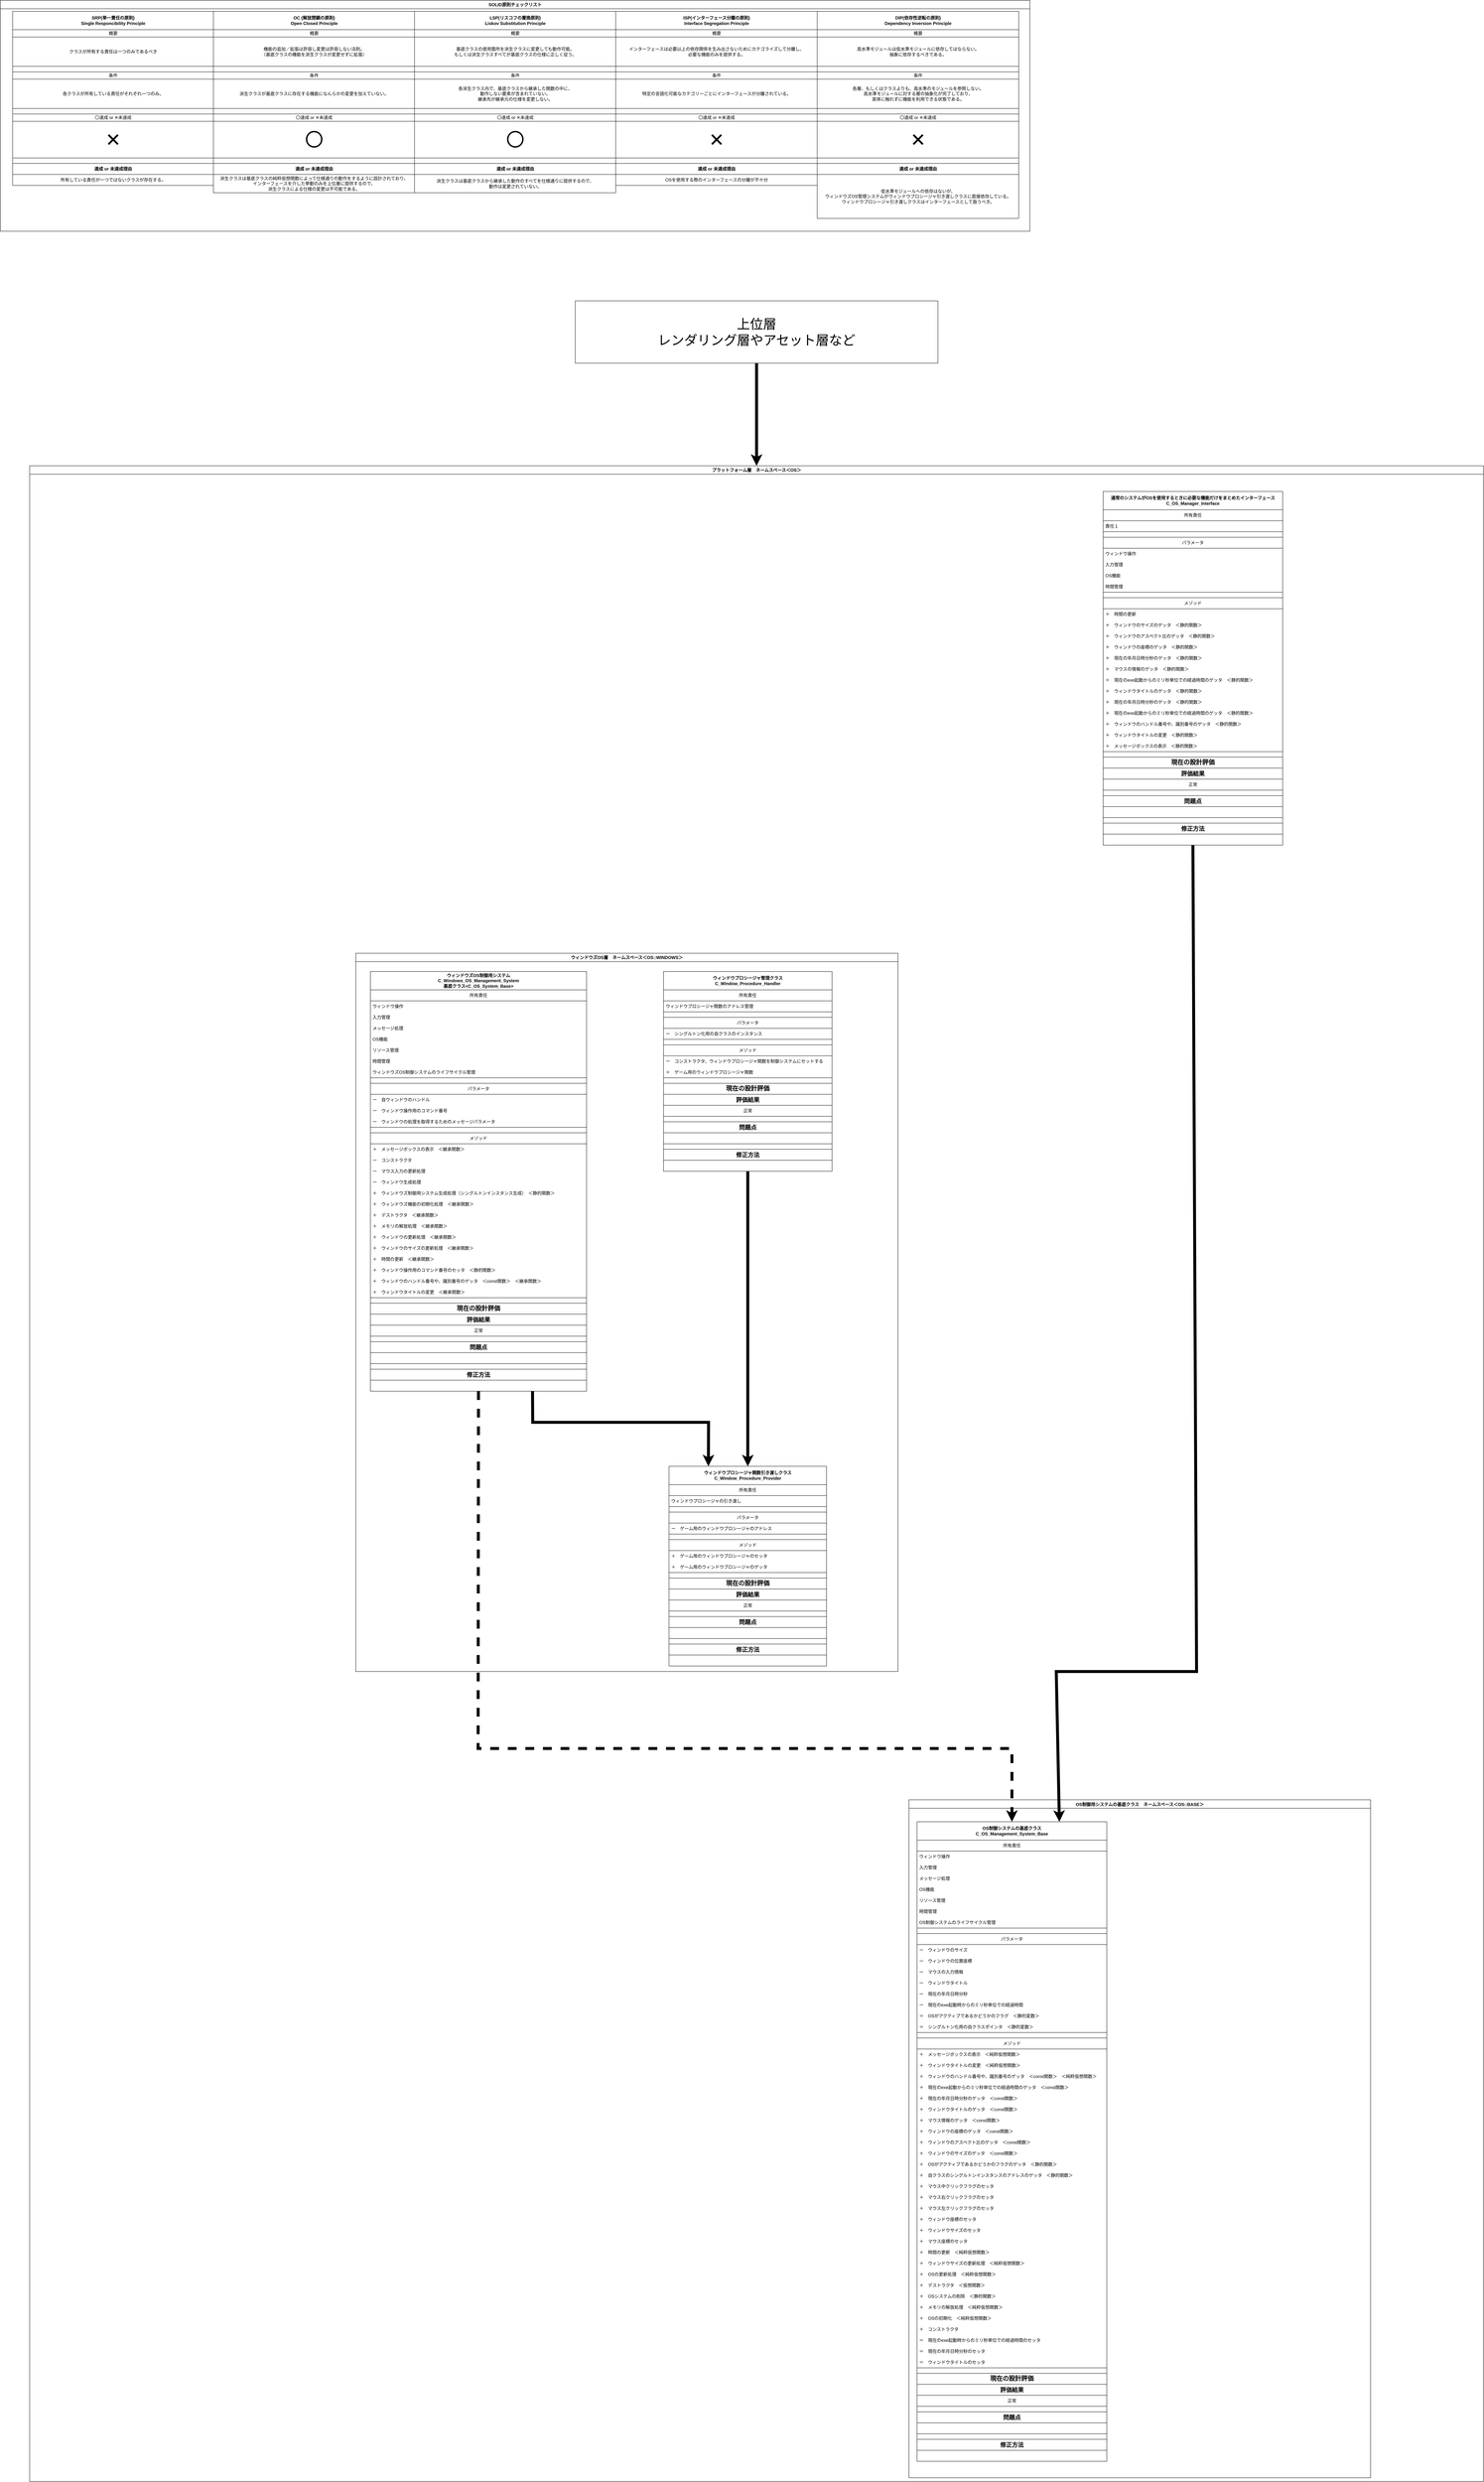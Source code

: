 <mxfile version="25.0.1" pages="5">
  <diagram id="7DnX8JE_cUIOtI7bTawT" name="ver.4.0.0">
    <mxGraphModel dx="8733" dy="5573" grid="1" gridSize="10" guides="1" tooltips="1" connect="1" arrows="1" fold="1" page="1" pageScale="1" pageWidth="827" pageHeight="1169" math="0" shadow="0">
      <root>
        <mxCell id="0" />
        <mxCell id="1" parent="0" />
        <mxCell id="EVPDGz2fYUcvtPlbwoWs-1" value="上位層&lt;br style=&quot;font-size: 36px;&quot;&gt;レンダリング層やアセット層など" style="rounded=0;whiteSpace=wrap;html=1;fontSize=36;" parent="1" vertex="1">
          <mxGeometry x="2429" y="860" width="990" height="170" as="geometry" />
        </mxCell>
        <mxCell id="EVPDGz2fYUcvtPlbwoWs-2" value="プラットフォーム層　ネームスペース＜OS＞" style="swimlane;whiteSpace=wrap;html=1;swimlaneFillColor=default;" parent="1" vertex="1">
          <mxGeometry x="940" y="1310" width="3968" height="5500" as="geometry" />
        </mxCell>
        <mxCell id="EVPDGz2fYUcvtPlbwoWs-3" value="&lt;p style=&quot;line-height: 100%;&quot;&gt;OS制御用システムの基底クラス　ネームスペース＜OS::BASE＞&lt;/p&gt;" style="swimlane;whiteSpace=wrap;html=1;swimlaneFillColor=default;" parent="EVPDGz2fYUcvtPlbwoWs-2" vertex="1">
          <mxGeometry x="2400" y="3640" width="1260" height="1850" as="geometry" />
        </mxCell>
        <mxCell id="EVPDGz2fYUcvtPlbwoWs-4" value="&lt;span style=&quot;font-weight: 700;&quot;&gt;OS制御システムの基底クラス&lt;/span&gt;&lt;div&gt;&lt;span style=&quot;font-weight: 700;&quot;&gt;C_OS_Management_System_Base&lt;/span&gt;&lt;/div&gt;" style="swimlane;fontStyle=0;childLayout=stackLayout;horizontal=1;startSize=50;horizontalStack=0;resizeParent=1;resizeParentMax=0;resizeLast=0;collapsible=1;marginBottom=0;whiteSpace=wrap;html=1;swimlaneFillColor=default;" parent="EVPDGz2fYUcvtPlbwoWs-3" vertex="1">
          <mxGeometry x="22" y="60" width="518" height="1745" as="geometry" />
        </mxCell>
        <mxCell id="EVPDGz2fYUcvtPlbwoWs-5" value="所有責任" style="swimlane;fontStyle=0;childLayout=stackLayout;horizontal=1;startSize=30;horizontalStack=0;resizeParent=1;resizeParentMax=0;resizeLast=0;collapsible=1;marginBottom=0;whiteSpace=wrap;html=1;" parent="EVPDGz2fYUcvtPlbwoWs-4" vertex="1">
          <mxGeometry y="50" width="518" height="240" as="geometry" />
        </mxCell>
        <mxCell id="b1GaEhgA5eDGB-zdQL_d-10" value="ウィンドウ操作" style="text;strokeColor=none;fillColor=none;align=left;verticalAlign=middle;spacingLeft=4;spacingRight=4;overflow=hidden;points=[[0,0.5],[1,0.5]];portConstraint=eastwest;rotatable=0;whiteSpace=wrap;html=1;" parent="EVPDGz2fYUcvtPlbwoWs-5" vertex="1">
          <mxGeometry y="30" width="518" height="30" as="geometry" />
        </mxCell>
        <mxCell id="b1GaEhgA5eDGB-zdQL_d-11" value="入力管理" style="text;strokeColor=none;fillColor=none;align=left;verticalAlign=middle;spacingLeft=4;spacingRight=4;overflow=hidden;points=[[0,0.5],[1,0.5]];portConstraint=eastwest;rotatable=0;whiteSpace=wrap;html=1;" parent="EVPDGz2fYUcvtPlbwoWs-5" vertex="1">
          <mxGeometry y="60" width="518" height="30" as="geometry" />
        </mxCell>
        <mxCell id="b1GaEhgA5eDGB-zdQL_d-12" value="メッセージ処理" style="text;strokeColor=none;fillColor=none;align=left;verticalAlign=middle;spacingLeft=4;spacingRight=4;overflow=hidden;points=[[0,0.5],[1,0.5]];portConstraint=eastwest;rotatable=0;whiteSpace=wrap;html=1;" parent="EVPDGz2fYUcvtPlbwoWs-5" vertex="1">
          <mxGeometry y="90" width="518" height="30" as="geometry" />
        </mxCell>
        <mxCell id="b1GaEhgA5eDGB-zdQL_d-13" value="OS機能" style="text;strokeColor=none;fillColor=none;align=left;verticalAlign=middle;spacingLeft=4;spacingRight=4;overflow=hidden;points=[[0,0.5],[1,0.5]];portConstraint=eastwest;rotatable=0;whiteSpace=wrap;html=1;" parent="EVPDGz2fYUcvtPlbwoWs-5" vertex="1">
          <mxGeometry y="120" width="518" height="30" as="geometry" />
        </mxCell>
        <mxCell id="b1GaEhgA5eDGB-zdQL_d-14" value="リソース管理" style="text;strokeColor=none;fillColor=none;align=left;verticalAlign=middle;spacingLeft=4;spacingRight=4;overflow=hidden;points=[[0,0.5],[1,0.5]];portConstraint=eastwest;rotatable=0;whiteSpace=wrap;html=1;" parent="EVPDGz2fYUcvtPlbwoWs-5" vertex="1">
          <mxGeometry y="150" width="518" height="30" as="geometry" />
        </mxCell>
        <mxCell id="b1GaEhgA5eDGB-zdQL_d-15" value="時間管理" style="text;strokeColor=none;fillColor=none;align=left;verticalAlign=middle;spacingLeft=4;spacingRight=4;overflow=hidden;points=[[0,0.5],[1,0.5]];portConstraint=eastwest;rotatable=0;whiteSpace=wrap;html=1;" parent="EVPDGz2fYUcvtPlbwoWs-5" vertex="1">
          <mxGeometry y="180" width="518" height="30" as="geometry" />
        </mxCell>
        <mxCell id="b1GaEhgA5eDGB-zdQL_d-16" value="OS制御システムのライフサイクル管理" style="text;strokeColor=none;fillColor=none;align=left;verticalAlign=middle;spacingLeft=4;spacingRight=4;overflow=hidden;points=[[0,0.5],[1,0.5]];portConstraint=eastwest;rotatable=0;whiteSpace=wrap;html=1;" parent="EVPDGz2fYUcvtPlbwoWs-5" vertex="1">
          <mxGeometry y="210" width="518" height="30" as="geometry" />
        </mxCell>
        <mxCell id="EVPDGz2fYUcvtPlbwoWs-7" value="" style="rounded=0;whiteSpace=wrap;html=1;" parent="EVPDGz2fYUcvtPlbwoWs-4" vertex="1">
          <mxGeometry y="290" width="518" height="15" as="geometry" />
        </mxCell>
        <mxCell id="EVPDGz2fYUcvtPlbwoWs-8" value="パラメータ" style="swimlane;fontStyle=0;childLayout=stackLayout;horizontal=1;startSize=30;horizontalStack=0;resizeParent=1;resizeParentMax=0;resizeLast=0;collapsible=1;marginBottom=0;whiteSpace=wrap;html=1;" parent="EVPDGz2fYUcvtPlbwoWs-4" vertex="1">
          <mxGeometry y="305" width="518" height="270" as="geometry" />
        </mxCell>
        <mxCell id="EVPDGz2fYUcvtPlbwoWs-9" value="ー　ウィンドウのサイズ" style="text;strokeColor=none;fillColor=none;align=left;verticalAlign=middle;spacingLeft=4;spacingRight=4;overflow=hidden;points=[[0,0.5],[1,0.5]];portConstraint=eastwest;rotatable=0;whiteSpace=wrap;html=1;" parent="EVPDGz2fYUcvtPlbwoWs-8" vertex="1">
          <mxGeometry y="30" width="518" height="30" as="geometry" />
        </mxCell>
        <mxCell id="EVPDGz2fYUcvtPlbwoWs-10" value="ー　ウィンドウの位置座標" style="text;strokeColor=none;fillColor=none;align=left;verticalAlign=middle;spacingLeft=4;spacingRight=4;overflow=hidden;points=[[0,0.5],[1,0.5]];portConstraint=eastwest;rotatable=0;whiteSpace=wrap;html=1;" parent="EVPDGz2fYUcvtPlbwoWs-8" vertex="1">
          <mxGeometry y="60" width="518" height="30" as="geometry" />
        </mxCell>
        <mxCell id="EVPDGz2fYUcvtPlbwoWs-11" value="ー　マウスの入力情報" style="text;strokeColor=none;fillColor=none;align=left;verticalAlign=middle;spacingLeft=4;spacingRight=4;overflow=hidden;points=[[0,0.5],[1,0.5]];portConstraint=eastwest;rotatable=0;whiteSpace=wrap;html=1;" parent="EVPDGz2fYUcvtPlbwoWs-8" vertex="1">
          <mxGeometry y="90" width="518" height="30" as="geometry" />
        </mxCell>
        <mxCell id="EVPDGz2fYUcvtPlbwoWs-12" value="ー　ウィンドウタイトル" style="text;strokeColor=none;fillColor=none;align=left;verticalAlign=middle;spacingLeft=4;spacingRight=4;overflow=hidden;points=[[0,0.5],[1,0.5]];portConstraint=eastwest;rotatable=0;whiteSpace=wrap;html=1;" parent="EVPDGz2fYUcvtPlbwoWs-8" vertex="1">
          <mxGeometry y="120" width="518" height="30" as="geometry" />
        </mxCell>
        <mxCell id="EVPDGz2fYUcvtPlbwoWs-13" value="ー　現在の年月日時分秒" style="text;strokeColor=none;fillColor=none;align=left;verticalAlign=middle;spacingLeft=4;spacingRight=4;overflow=hidden;points=[[0,0.5],[1,0.5]];portConstraint=eastwest;rotatable=0;whiteSpace=wrap;html=1;" parent="EVPDGz2fYUcvtPlbwoWs-8" vertex="1">
          <mxGeometry y="150" width="518" height="30" as="geometry" />
        </mxCell>
        <mxCell id="EVPDGz2fYUcvtPlbwoWs-14" value="ー　現在のexe起動時からのミリ秒単位での経過時間" style="text;strokeColor=none;fillColor=none;align=left;verticalAlign=middle;spacingLeft=4;spacingRight=4;overflow=hidden;points=[[0,0.5],[1,0.5]];portConstraint=eastwest;rotatable=0;whiteSpace=wrap;html=1;" parent="EVPDGz2fYUcvtPlbwoWs-8" vertex="1">
          <mxGeometry y="180" width="518" height="30" as="geometry" />
        </mxCell>
        <mxCell id="EVPDGz2fYUcvtPlbwoWs-15" value="＝　OSがアクティブであるかどうかのフラグ　＜静的変数＞" style="text;strokeColor=none;fillColor=none;align=left;verticalAlign=middle;spacingLeft=4;spacingRight=4;overflow=hidden;points=[[0,0.5],[1,0.5]];portConstraint=eastwest;rotatable=0;whiteSpace=wrap;html=1;" parent="EVPDGz2fYUcvtPlbwoWs-8" vertex="1">
          <mxGeometry y="210" width="518" height="30" as="geometry" />
        </mxCell>
        <mxCell id="EVPDGz2fYUcvtPlbwoWs-16" value="＝　シングルトン化用の自クラスポインタ　＜静的変数＞" style="text;strokeColor=none;fillColor=none;align=left;verticalAlign=middle;spacingLeft=4;spacingRight=4;overflow=hidden;points=[[0,0.5],[1,0.5]];portConstraint=eastwest;rotatable=0;whiteSpace=wrap;html=1;" parent="EVPDGz2fYUcvtPlbwoWs-8" vertex="1">
          <mxGeometry y="240" width="518" height="30" as="geometry" />
        </mxCell>
        <mxCell id="EVPDGz2fYUcvtPlbwoWs-17" value="" style="rounded=0;whiteSpace=wrap;html=1;" parent="EVPDGz2fYUcvtPlbwoWs-4" vertex="1">
          <mxGeometry y="575" width="518" height="15" as="geometry" />
        </mxCell>
        <mxCell id="EVPDGz2fYUcvtPlbwoWs-18" value="メゾッド" style="swimlane;fontStyle=0;childLayout=stackLayout;horizontal=1;startSize=30;horizontalStack=0;resizeParent=1;resizeParentMax=0;resizeLast=0;collapsible=1;marginBottom=0;whiteSpace=wrap;html=1;" parent="EVPDGz2fYUcvtPlbwoWs-4" vertex="1">
          <mxGeometry y="590" width="518" height="900" as="geometry" />
        </mxCell>
        <mxCell id="EVPDGz2fYUcvtPlbwoWs-19" value="＋　メッセージボックスの表示　＜純粋仮想関数＞" style="text;strokeColor=none;fillColor=none;align=left;verticalAlign=middle;spacingLeft=4;spacingRight=4;overflow=hidden;points=[[0,0.5],[1,0.5]];portConstraint=eastwest;rotatable=0;whiteSpace=wrap;html=1;" parent="EVPDGz2fYUcvtPlbwoWs-18" vertex="1">
          <mxGeometry y="30" width="518" height="30" as="geometry" />
        </mxCell>
        <mxCell id="EVPDGz2fYUcvtPlbwoWs-20" value="＋　ウィンドウタイトルの変更　＜純粋仮想関数＞" style="text;strokeColor=none;fillColor=none;align=left;verticalAlign=middle;spacingLeft=4;spacingRight=4;overflow=hidden;points=[[0,0.5],[1,0.5]];portConstraint=eastwest;rotatable=0;whiteSpace=wrap;html=1;" parent="EVPDGz2fYUcvtPlbwoWs-18" vertex="1">
          <mxGeometry y="60" width="518" height="30" as="geometry" />
        </mxCell>
        <mxCell id="EVPDGz2fYUcvtPlbwoWs-21" value="＋　ウィンドウのハンドル番号や、識別番号のゲッタ　＜const関数＞　＜純粋仮想関数＞" style="text;strokeColor=none;fillColor=none;align=left;verticalAlign=middle;spacingLeft=4;spacingRight=4;overflow=hidden;points=[[0,0.5],[1,0.5]];portConstraint=eastwest;rotatable=0;whiteSpace=wrap;html=1;" parent="EVPDGz2fYUcvtPlbwoWs-18" vertex="1">
          <mxGeometry y="90" width="518" height="30" as="geometry" />
        </mxCell>
        <mxCell id="EVPDGz2fYUcvtPlbwoWs-22" value="＋　現在のexe起動からのミリ秒単位での経過時間のゲッタ　＜const関数＞" style="text;strokeColor=none;fillColor=none;align=left;verticalAlign=middle;spacingLeft=4;spacingRight=4;overflow=hidden;points=[[0,0.5],[1,0.5]];portConstraint=eastwest;rotatable=0;whiteSpace=wrap;html=1;" parent="EVPDGz2fYUcvtPlbwoWs-18" vertex="1">
          <mxGeometry y="120" width="518" height="30" as="geometry" />
        </mxCell>
        <mxCell id="EVPDGz2fYUcvtPlbwoWs-23" value="＋　現在の年月日時分秒のゲッタ　＜const関数＞" style="text;strokeColor=none;fillColor=none;align=left;verticalAlign=middle;spacingLeft=4;spacingRight=4;overflow=hidden;points=[[0,0.5],[1,0.5]];portConstraint=eastwest;rotatable=0;whiteSpace=wrap;html=1;" parent="EVPDGz2fYUcvtPlbwoWs-18" vertex="1">
          <mxGeometry y="150" width="518" height="30" as="geometry" />
        </mxCell>
        <mxCell id="EVPDGz2fYUcvtPlbwoWs-24" value="＋　ウィンドウタイトルのゲッタ　＜const関数＞" style="text;strokeColor=none;fillColor=none;align=left;verticalAlign=middle;spacingLeft=4;spacingRight=4;overflow=hidden;points=[[0,0.5],[1,0.5]];portConstraint=eastwest;rotatable=0;whiteSpace=wrap;html=1;" parent="EVPDGz2fYUcvtPlbwoWs-18" vertex="1">
          <mxGeometry y="180" width="518" height="30" as="geometry" />
        </mxCell>
        <mxCell id="EVPDGz2fYUcvtPlbwoWs-25" value="＋　マウス情報のゲッタ　＜const関数＞" style="text;strokeColor=none;fillColor=none;align=left;verticalAlign=middle;spacingLeft=4;spacingRight=4;overflow=hidden;points=[[0,0.5],[1,0.5]];portConstraint=eastwest;rotatable=0;whiteSpace=wrap;html=1;" parent="EVPDGz2fYUcvtPlbwoWs-18" vertex="1">
          <mxGeometry y="210" width="518" height="30" as="geometry" />
        </mxCell>
        <mxCell id="EVPDGz2fYUcvtPlbwoWs-26" value="＋　ウィンドウの座標のゲッタ　＜const関数＞" style="text;strokeColor=none;fillColor=none;align=left;verticalAlign=middle;spacingLeft=4;spacingRight=4;overflow=hidden;points=[[0,0.5],[1,0.5]];portConstraint=eastwest;rotatable=0;whiteSpace=wrap;html=1;" parent="EVPDGz2fYUcvtPlbwoWs-18" vertex="1">
          <mxGeometry y="240" width="518" height="30" as="geometry" />
        </mxCell>
        <mxCell id="EVPDGz2fYUcvtPlbwoWs-27" value="＋　ウィンドウのアスペクト比のゲッタ　＜const関数＞" style="text;strokeColor=none;fillColor=none;align=left;verticalAlign=middle;spacingLeft=4;spacingRight=4;overflow=hidden;points=[[0,0.5],[1,0.5]];portConstraint=eastwest;rotatable=0;whiteSpace=wrap;html=1;" parent="EVPDGz2fYUcvtPlbwoWs-18" vertex="1">
          <mxGeometry y="270" width="518" height="30" as="geometry" />
        </mxCell>
        <mxCell id="EVPDGz2fYUcvtPlbwoWs-28" value="＋　ウィンドウのサイズのゲッタ　＜const関数＞" style="text;strokeColor=none;fillColor=none;align=left;verticalAlign=middle;spacingLeft=4;spacingRight=4;overflow=hidden;points=[[0,0.5],[1,0.5]];portConstraint=eastwest;rotatable=0;whiteSpace=wrap;html=1;" parent="EVPDGz2fYUcvtPlbwoWs-18" vertex="1">
          <mxGeometry y="300" width="518" height="30" as="geometry" />
        </mxCell>
        <mxCell id="EVPDGz2fYUcvtPlbwoWs-29" value="＋　OSがアクティブであるかどうかのフラグのゲッタ　＜静的関数＞" style="text;strokeColor=none;fillColor=none;align=left;verticalAlign=middle;spacingLeft=4;spacingRight=4;overflow=hidden;points=[[0,0.5],[1,0.5]];portConstraint=eastwest;rotatable=0;whiteSpace=wrap;html=1;" parent="EVPDGz2fYUcvtPlbwoWs-18" vertex="1">
          <mxGeometry y="330" width="518" height="30" as="geometry" />
        </mxCell>
        <mxCell id="EVPDGz2fYUcvtPlbwoWs-30" value="＋　自クラスのシングルトンインスタンスのアドレスのゲッタ　＜静的関数＞" style="text;strokeColor=none;fillColor=none;align=left;verticalAlign=middle;spacingLeft=4;spacingRight=4;overflow=hidden;points=[[0,0.5],[1,0.5]];portConstraint=eastwest;rotatable=0;whiteSpace=wrap;html=1;" parent="EVPDGz2fYUcvtPlbwoWs-18" vertex="1">
          <mxGeometry y="360" width="518" height="30" as="geometry" />
        </mxCell>
        <mxCell id="EVPDGz2fYUcvtPlbwoWs-31" value="＋　マウス中クリックフラグのセッタ" style="text;strokeColor=none;fillColor=none;align=left;verticalAlign=middle;spacingLeft=4;spacingRight=4;overflow=hidden;points=[[0,0.5],[1,0.5]];portConstraint=eastwest;rotatable=0;whiteSpace=wrap;html=1;" parent="EVPDGz2fYUcvtPlbwoWs-18" vertex="1">
          <mxGeometry y="390" width="518" height="30" as="geometry" />
        </mxCell>
        <mxCell id="EVPDGz2fYUcvtPlbwoWs-32" value="＋　マウス右クリックフラグのセッタ" style="text;strokeColor=none;fillColor=none;align=left;verticalAlign=middle;spacingLeft=4;spacingRight=4;overflow=hidden;points=[[0,0.5],[1,0.5]];portConstraint=eastwest;rotatable=0;whiteSpace=wrap;html=1;" parent="EVPDGz2fYUcvtPlbwoWs-18" vertex="1">
          <mxGeometry y="420" width="518" height="30" as="geometry" />
        </mxCell>
        <mxCell id="EVPDGz2fYUcvtPlbwoWs-33" value="＋　マウス左クリックフラグのセッタ" style="text;strokeColor=none;fillColor=none;align=left;verticalAlign=middle;spacingLeft=4;spacingRight=4;overflow=hidden;points=[[0,0.5],[1,0.5]];portConstraint=eastwest;rotatable=0;whiteSpace=wrap;html=1;" parent="EVPDGz2fYUcvtPlbwoWs-18" vertex="1">
          <mxGeometry y="450" width="518" height="30" as="geometry" />
        </mxCell>
        <mxCell id="EVPDGz2fYUcvtPlbwoWs-34" value="＋　ウィンドウ座標のセッタ" style="text;strokeColor=none;fillColor=none;align=left;verticalAlign=middle;spacingLeft=4;spacingRight=4;overflow=hidden;points=[[0,0.5],[1,0.5]];portConstraint=eastwest;rotatable=0;whiteSpace=wrap;html=1;" parent="EVPDGz2fYUcvtPlbwoWs-18" vertex="1">
          <mxGeometry y="480" width="518" height="30" as="geometry" />
        </mxCell>
        <mxCell id="EVPDGz2fYUcvtPlbwoWs-35" value="＋　ウィンドウサイズのセッタ" style="text;strokeColor=none;fillColor=none;align=left;verticalAlign=middle;spacingLeft=4;spacingRight=4;overflow=hidden;points=[[0,0.5],[1,0.5]];portConstraint=eastwest;rotatable=0;whiteSpace=wrap;html=1;" parent="EVPDGz2fYUcvtPlbwoWs-18" vertex="1">
          <mxGeometry y="510" width="518" height="30" as="geometry" />
        </mxCell>
        <mxCell id="EVPDGz2fYUcvtPlbwoWs-36" value="＋　マウス座標のセッタ" style="text;strokeColor=none;fillColor=none;align=left;verticalAlign=middle;spacingLeft=4;spacingRight=4;overflow=hidden;points=[[0,0.5],[1,0.5]];portConstraint=eastwest;rotatable=0;whiteSpace=wrap;html=1;" parent="EVPDGz2fYUcvtPlbwoWs-18" vertex="1">
          <mxGeometry y="540" width="518" height="30" as="geometry" />
        </mxCell>
        <mxCell id="EVPDGz2fYUcvtPlbwoWs-37" value="&lt;span style=&quot;background-color: initial;&quot;&gt;＋　時間の更新　＜純粋仮想関数＞&lt;/span&gt;" style="text;strokeColor=none;fillColor=none;align=left;verticalAlign=middle;spacingLeft=4;spacingRight=4;overflow=hidden;points=[[0,0.5],[1,0.5]];portConstraint=eastwest;rotatable=0;whiteSpace=wrap;html=1;" parent="EVPDGz2fYUcvtPlbwoWs-18" vertex="1">
          <mxGeometry y="570" width="518" height="30" as="geometry" />
        </mxCell>
        <mxCell id="EVPDGz2fYUcvtPlbwoWs-38" value="＋　ウィンドウサイズの更新処理　＜純粋仮想関数＞" style="text;strokeColor=none;fillColor=none;align=left;verticalAlign=middle;spacingLeft=4;spacingRight=4;overflow=hidden;points=[[0,0.5],[1,0.5]];portConstraint=eastwest;rotatable=0;whiteSpace=wrap;html=1;" parent="EVPDGz2fYUcvtPlbwoWs-18" vertex="1">
          <mxGeometry y="600" width="518" height="30" as="geometry" />
        </mxCell>
        <mxCell id="EVPDGz2fYUcvtPlbwoWs-39" value="＋　OSの更新処理　＜純粋仮想関数＞" style="text;strokeColor=none;fillColor=none;align=left;verticalAlign=middle;spacingLeft=4;spacingRight=4;overflow=hidden;points=[[0,0.5],[1,0.5]];portConstraint=eastwest;rotatable=0;whiteSpace=wrap;html=1;" parent="EVPDGz2fYUcvtPlbwoWs-18" vertex="1">
          <mxGeometry y="630" width="518" height="30" as="geometry" />
        </mxCell>
        <mxCell id="EVPDGz2fYUcvtPlbwoWs-40" value="＋　デストラクタ　＜仮想関数＞" style="text;strokeColor=none;fillColor=none;align=left;verticalAlign=middle;spacingLeft=4;spacingRight=4;overflow=hidden;points=[[0,0.5],[1,0.5]];portConstraint=eastwest;rotatable=0;whiteSpace=wrap;html=1;" parent="EVPDGz2fYUcvtPlbwoWs-18" vertex="1">
          <mxGeometry y="660" width="518" height="30" as="geometry" />
        </mxCell>
        <mxCell id="EVPDGz2fYUcvtPlbwoWs-41" value="＋　OSシステムの削除　＜静的関数＞" style="text;strokeColor=none;fillColor=none;align=left;verticalAlign=middle;spacingLeft=4;spacingRight=4;overflow=hidden;points=[[0,0.5],[1,0.5]];portConstraint=eastwest;rotatable=0;whiteSpace=wrap;html=1;" parent="EVPDGz2fYUcvtPlbwoWs-18" vertex="1">
          <mxGeometry y="690" width="518" height="30" as="geometry" />
        </mxCell>
        <mxCell id="EVPDGz2fYUcvtPlbwoWs-42" value="＋　メモリの解放処理　＜純粋仮想関数＞" style="text;strokeColor=none;fillColor=none;align=left;verticalAlign=middle;spacingLeft=4;spacingRight=4;overflow=hidden;points=[[0,0.5],[1,0.5]];portConstraint=eastwest;rotatable=0;whiteSpace=wrap;html=1;" parent="EVPDGz2fYUcvtPlbwoWs-18" vertex="1">
          <mxGeometry y="720" width="518" height="30" as="geometry" />
        </mxCell>
        <mxCell id="EVPDGz2fYUcvtPlbwoWs-43" value="＋　OSの初期化　＜純粋仮想関数＞" style="text;strokeColor=none;fillColor=none;align=left;verticalAlign=middle;spacingLeft=4;spacingRight=4;overflow=hidden;points=[[0,0.5],[1,0.5]];portConstraint=eastwest;rotatable=0;whiteSpace=wrap;html=1;" parent="EVPDGz2fYUcvtPlbwoWs-18" vertex="1">
          <mxGeometry y="750" width="518" height="30" as="geometry" />
        </mxCell>
        <mxCell id="EVPDGz2fYUcvtPlbwoWs-44" value="＋　コンストラクタ" style="text;strokeColor=none;fillColor=none;align=left;verticalAlign=middle;spacingLeft=4;spacingRight=4;overflow=hidden;points=[[0,0.5],[1,0.5]];portConstraint=eastwest;rotatable=0;whiteSpace=wrap;html=1;" parent="EVPDGz2fYUcvtPlbwoWs-18" vertex="1">
          <mxGeometry y="780" width="518" height="30" as="geometry" />
        </mxCell>
        <mxCell id="EVPDGz2fYUcvtPlbwoWs-45" value="＝　現在のexe起動時からのミリ秒単位での経過時間のセッタ" style="text;strokeColor=none;fillColor=none;align=left;verticalAlign=middle;spacingLeft=4;spacingRight=4;overflow=hidden;points=[[0,0.5],[1,0.5]];portConstraint=eastwest;rotatable=0;whiteSpace=wrap;html=1;" parent="EVPDGz2fYUcvtPlbwoWs-18" vertex="1">
          <mxGeometry y="810" width="518" height="30" as="geometry" />
        </mxCell>
        <mxCell id="EVPDGz2fYUcvtPlbwoWs-46" value="＝　現在の年月日時分秒のセッタ" style="text;strokeColor=none;fillColor=none;align=left;verticalAlign=middle;spacingLeft=4;spacingRight=4;overflow=hidden;points=[[0,0.5],[1,0.5]];portConstraint=eastwest;rotatable=0;whiteSpace=wrap;html=1;" parent="EVPDGz2fYUcvtPlbwoWs-18" vertex="1">
          <mxGeometry y="840" width="518" height="30" as="geometry" />
        </mxCell>
        <mxCell id="EVPDGz2fYUcvtPlbwoWs-47" value="＝　ウィンドウタイトルのセッタ" style="text;strokeColor=none;fillColor=none;align=left;verticalAlign=middle;spacingLeft=4;spacingRight=4;overflow=hidden;points=[[0,0.5],[1,0.5]];portConstraint=eastwest;rotatable=0;whiteSpace=wrap;html=1;" parent="EVPDGz2fYUcvtPlbwoWs-18" vertex="1">
          <mxGeometry y="870" width="518" height="30" as="geometry" />
        </mxCell>
        <mxCell id="EVPDGz2fYUcvtPlbwoWs-48" value="" style="rounded=0;whiteSpace=wrap;html=1;" parent="EVPDGz2fYUcvtPlbwoWs-4" vertex="1">
          <mxGeometry y="1490" width="518" height="15" as="geometry" />
        </mxCell>
        <mxCell id="EVPDGz2fYUcvtPlbwoWs-49" value="&lt;span style=&quot;font-size: 17px; font-weight: 700;&quot;&gt;現在の設計評価&lt;/span&gt;" style="swimlane;fontStyle=0;childLayout=stackLayout;horizontal=1;startSize=30;horizontalStack=0;resizeParent=1;resizeParentMax=0;resizeLast=0;collapsible=1;marginBottom=0;whiteSpace=wrap;html=1;swimlaneFillColor=default;" parent="EVPDGz2fYUcvtPlbwoWs-4" vertex="1">
          <mxGeometry y="1505" width="518" height="240" as="geometry">
            <mxRectangle x="590" y="710" width="160" height="30" as="alternateBounds" />
          </mxGeometry>
        </mxCell>
        <mxCell id="EVPDGz2fYUcvtPlbwoWs-50" value="&lt;b&gt;&lt;font style=&quot;font-size: 16px;&quot;&gt;評価結果&lt;/font&gt;&lt;/b&gt;" style="swimlane;fontStyle=0;childLayout=stackLayout;horizontal=1;startSize=30;horizontalStack=0;resizeParent=1;resizeParentMax=0;resizeLast=0;collapsible=1;marginBottom=0;whiteSpace=wrap;html=1;" parent="EVPDGz2fYUcvtPlbwoWs-49" vertex="1">
          <mxGeometry y="30" width="518" height="60" as="geometry" />
        </mxCell>
        <mxCell id="EVPDGz2fYUcvtPlbwoWs-51" value="正常" style="text;strokeColor=none;fillColor=none;align=center;verticalAlign=middle;spacingLeft=4;spacingRight=4;overflow=hidden;points=[[0,0.5],[1,0.5]];portConstraint=eastwest;rotatable=0;whiteSpace=wrap;html=1;" parent="EVPDGz2fYUcvtPlbwoWs-50" vertex="1">
          <mxGeometry y="30" width="518" height="30" as="geometry" />
        </mxCell>
        <mxCell id="EVPDGz2fYUcvtPlbwoWs-52" value="" style="rounded=0;whiteSpace=wrap;html=1;" parent="EVPDGz2fYUcvtPlbwoWs-49" vertex="1">
          <mxGeometry y="90" width="518" height="15" as="geometry" />
        </mxCell>
        <mxCell id="EVPDGz2fYUcvtPlbwoWs-53" value="&lt;span style=&quot;font-size: 16px;&quot;&gt;&lt;b&gt;問題点&lt;/b&gt;&lt;/span&gt;" style="swimlane;fontStyle=0;childLayout=stackLayout;horizontal=1;startSize=30;horizontalStack=0;resizeParent=1;resizeParentMax=0;resizeLast=0;collapsible=1;marginBottom=0;whiteSpace=wrap;html=1;" parent="EVPDGz2fYUcvtPlbwoWs-49" vertex="1">
          <mxGeometry y="105" width="518" height="60" as="geometry" />
        </mxCell>
        <mxCell id="EVPDGz2fYUcvtPlbwoWs-54" value="" style="rounded=0;whiteSpace=wrap;html=1;" parent="EVPDGz2fYUcvtPlbwoWs-49" vertex="1">
          <mxGeometry y="165" width="518" height="15" as="geometry" />
        </mxCell>
        <mxCell id="EVPDGz2fYUcvtPlbwoWs-55" value="&lt;span style=&quot;font-size: 16px;&quot;&gt;&lt;b&gt;修正方法&lt;/b&gt;&lt;/span&gt;" style="swimlane;fontStyle=0;childLayout=stackLayout;horizontal=1;startSize=30;horizontalStack=0;resizeParent=1;resizeParentMax=0;resizeLast=0;collapsible=1;marginBottom=0;whiteSpace=wrap;html=1;" parent="EVPDGz2fYUcvtPlbwoWs-49" vertex="1">
          <mxGeometry y="180" width="518" height="60" as="geometry" />
        </mxCell>
        <mxCell id="EVPDGz2fYUcvtPlbwoWs-56" value="ウィンドウズOS層　ネームスペース＜OS::WINDOWS＞" style="swimlane;whiteSpace=wrap;html=1;" parent="EVPDGz2fYUcvtPlbwoWs-2" vertex="1">
          <mxGeometry x="890" y="1330" width="1480" height="1960" as="geometry" />
        </mxCell>
        <mxCell id="EVPDGz2fYUcvtPlbwoWs-57" value="" style="endArrow=classic;html=1;rounded=0;entryX=0.5;entryY=0;entryDx=0;entryDy=0;strokeWidth=8;exitX=0.5;exitY=1;exitDx=0;exitDy=0;" parent="EVPDGz2fYUcvtPlbwoWs-56" source="EVPDGz2fYUcvtPlbwoWs-109" target="EVPDGz2fYUcvtPlbwoWs-91" edge="1">
          <mxGeometry width="50" height="50" relative="1" as="geometry">
            <mxPoint x="1700" y="520" as="sourcePoint" />
            <mxPoint x="1145" y="1240" as="targetPoint" />
            <Array as="points" />
          </mxGeometry>
        </mxCell>
        <mxCell id="EVPDGz2fYUcvtPlbwoWs-58" value="&lt;span style=&quot;font-weight: 700;&quot;&gt;ウィンドウズOS制御用システム&lt;/span&gt;&lt;div&gt;&lt;span style=&quot;font-weight: 700;&quot;&gt;C_Windows_OS_Management_System&lt;/span&gt;&lt;/div&gt;&lt;div&gt;&lt;span style=&quot;font-weight: 700;&quot;&gt;基底クラス&amp;lt;C_OS_System_Base&amp;gt;&lt;/span&gt;&lt;/div&gt;" style="swimlane;fontStyle=0;childLayout=stackLayout;horizontal=1;startSize=50;horizontalStack=0;resizeParent=1;resizeParentMax=0;resizeLast=0;collapsible=1;marginBottom=0;whiteSpace=wrap;html=1;swimlaneFillColor=default;" parent="EVPDGz2fYUcvtPlbwoWs-56" vertex="1">
          <mxGeometry x="40" y="50" width="590" height="1145" as="geometry">
            <mxRectangle x="64" y="80" width="260" height="60" as="alternateBounds" />
          </mxGeometry>
        </mxCell>
        <mxCell id="EVPDGz2fYUcvtPlbwoWs-59" value="所有責任" style="swimlane;fontStyle=0;childLayout=stackLayout;horizontal=1;startSize=30;horizontalStack=0;resizeParent=1;resizeParentMax=0;resizeLast=0;collapsible=1;marginBottom=0;whiteSpace=wrap;html=1;" parent="EVPDGz2fYUcvtPlbwoWs-58" vertex="1">
          <mxGeometry y="50" width="590" height="240" as="geometry" />
        </mxCell>
        <mxCell id="EVPDGz2fYUcvtPlbwoWs-60" value="ウィンドウ操作" style="text;strokeColor=none;fillColor=none;align=left;verticalAlign=middle;spacingLeft=4;spacingRight=4;overflow=hidden;points=[[0,0.5],[1,0.5]];portConstraint=eastwest;rotatable=0;whiteSpace=wrap;html=1;" parent="EVPDGz2fYUcvtPlbwoWs-59" vertex="1">
          <mxGeometry y="30" width="590" height="30" as="geometry" />
        </mxCell>
        <mxCell id="b1GaEhgA5eDGB-zdQL_d-1" value="入力管理" style="text;strokeColor=none;fillColor=none;align=left;verticalAlign=middle;spacingLeft=4;spacingRight=4;overflow=hidden;points=[[0,0.5],[1,0.5]];portConstraint=eastwest;rotatable=0;whiteSpace=wrap;html=1;" parent="EVPDGz2fYUcvtPlbwoWs-59" vertex="1">
          <mxGeometry y="60" width="590" height="30" as="geometry" />
        </mxCell>
        <mxCell id="b1GaEhgA5eDGB-zdQL_d-2" value="メッセージ処理" style="text;strokeColor=none;fillColor=none;align=left;verticalAlign=middle;spacingLeft=4;spacingRight=4;overflow=hidden;points=[[0,0.5],[1,0.5]];portConstraint=eastwest;rotatable=0;whiteSpace=wrap;html=1;" parent="EVPDGz2fYUcvtPlbwoWs-59" vertex="1">
          <mxGeometry y="90" width="590" height="30" as="geometry" />
        </mxCell>
        <mxCell id="b1GaEhgA5eDGB-zdQL_d-3" value="OS機能" style="text;strokeColor=none;fillColor=none;align=left;verticalAlign=middle;spacingLeft=4;spacingRight=4;overflow=hidden;points=[[0,0.5],[1,0.5]];portConstraint=eastwest;rotatable=0;whiteSpace=wrap;html=1;" parent="EVPDGz2fYUcvtPlbwoWs-59" vertex="1">
          <mxGeometry y="120" width="590" height="30" as="geometry" />
        </mxCell>
        <mxCell id="b1GaEhgA5eDGB-zdQL_d-6" value="リソース管理" style="text;strokeColor=none;fillColor=none;align=left;verticalAlign=middle;spacingLeft=4;spacingRight=4;overflow=hidden;points=[[0,0.5],[1,0.5]];portConstraint=eastwest;rotatable=0;whiteSpace=wrap;html=1;" parent="EVPDGz2fYUcvtPlbwoWs-59" vertex="1">
          <mxGeometry y="150" width="590" height="30" as="geometry" />
        </mxCell>
        <mxCell id="b1GaEhgA5eDGB-zdQL_d-8" value="時間管理" style="text;strokeColor=none;fillColor=none;align=left;verticalAlign=middle;spacingLeft=4;spacingRight=4;overflow=hidden;points=[[0,0.5],[1,0.5]];portConstraint=eastwest;rotatable=0;whiteSpace=wrap;html=1;" parent="EVPDGz2fYUcvtPlbwoWs-59" vertex="1">
          <mxGeometry y="180" width="590" height="30" as="geometry" />
        </mxCell>
        <mxCell id="b1GaEhgA5eDGB-zdQL_d-7" value="ウィンドウズOS制御システムのライフサイクル管理" style="text;strokeColor=none;fillColor=none;align=left;verticalAlign=middle;spacingLeft=4;spacingRight=4;overflow=hidden;points=[[0,0.5],[1,0.5]];portConstraint=eastwest;rotatable=0;whiteSpace=wrap;html=1;" parent="EVPDGz2fYUcvtPlbwoWs-59" vertex="1">
          <mxGeometry y="210" width="590" height="30" as="geometry" />
        </mxCell>
        <mxCell id="EVPDGz2fYUcvtPlbwoWs-61" value="" style="rounded=0;whiteSpace=wrap;html=1;" parent="EVPDGz2fYUcvtPlbwoWs-58" vertex="1">
          <mxGeometry y="290" width="590" height="15" as="geometry" />
        </mxCell>
        <mxCell id="EVPDGz2fYUcvtPlbwoWs-62" value="パラメータ" style="swimlane;fontStyle=0;childLayout=stackLayout;horizontal=1;startSize=30;horizontalStack=0;resizeParent=1;resizeParentMax=0;resizeLast=0;collapsible=1;marginBottom=0;whiteSpace=wrap;html=1;" parent="EVPDGz2fYUcvtPlbwoWs-58" vertex="1">
          <mxGeometry y="305" width="590" height="120" as="geometry" />
        </mxCell>
        <mxCell id="EVPDGz2fYUcvtPlbwoWs-63" value="ー　自ウィンドウのハンドル" style="text;strokeColor=none;fillColor=none;align=left;verticalAlign=middle;spacingLeft=4;spacingRight=4;overflow=hidden;points=[[0,0.5],[1,0.5]];portConstraint=eastwest;rotatable=0;whiteSpace=wrap;html=1;" parent="EVPDGz2fYUcvtPlbwoWs-62" vertex="1">
          <mxGeometry y="30" width="590" height="30" as="geometry" />
        </mxCell>
        <mxCell id="EVPDGz2fYUcvtPlbwoWs-64" value="ー　ウィンドウ操作用のコマンド番号" style="text;strokeColor=none;fillColor=none;align=left;verticalAlign=middle;spacingLeft=4;spacingRight=4;overflow=hidden;points=[[0,0.5],[1,0.5]];portConstraint=eastwest;rotatable=0;whiteSpace=wrap;html=1;" parent="EVPDGz2fYUcvtPlbwoWs-62" vertex="1">
          <mxGeometry y="60" width="590" height="30" as="geometry" />
        </mxCell>
        <mxCell id="EVPDGz2fYUcvtPlbwoWs-65" value="ー　ウィンドウの処理を取得するためのメッセージパラメータ" style="text;strokeColor=none;fillColor=none;align=left;verticalAlign=middle;spacingLeft=4;spacingRight=4;overflow=hidden;points=[[0,0.5],[1,0.5]];portConstraint=eastwest;rotatable=0;whiteSpace=wrap;html=1;" parent="EVPDGz2fYUcvtPlbwoWs-62" vertex="1">
          <mxGeometry y="90" width="590" height="30" as="geometry" />
        </mxCell>
        <mxCell id="EVPDGz2fYUcvtPlbwoWs-66" value="" style="rounded=0;whiteSpace=wrap;html=1;" parent="EVPDGz2fYUcvtPlbwoWs-58" vertex="1">
          <mxGeometry y="425" width="590" height="15" as="geometry" />
        </mxCell>
        <mxCell id="EVPDGz2fYUcvtPlbwoWs-67" value="メゾッド" style="swimlane;fontStyle=0;childLayout=stackLayout;horizontal=1;startSize=30;horizontalStack=0;resizeParent=1;resizeParentMax=0;resizeLast=0;collapsible=1;marginBottom=0;whiteSpace=wrap;html=1;" parent="EVPDGz2fYUcvtPlbwoWs-58" vertex="1">
          <mxGeometry y="440" width="590" height="450" as="geometry" />
        </mxCell>
        <mxCell id="EVPDGz2fYUcvtPlbwoWs-68" value="＋　メッセージボックスの表示　＜継承関数＞" style="text;strokeColor=none;fillColor=none;align=left;verticalAlign=middle;spacingLeft=4;spacingRight=4;overflow=hidden;points=[[0,0.5],[1,0.5]];portConstraint=eastwest;rotatable=0;whiteSpace=wrap;html=1;" parent="EVPDGz2fYUcvtPlbwoWs-67" vertex="1">
          <mxGeometry y="30" width="590" height="30" as="geometry" />
        </mxCell>
        <mxCell id="EVPDGz2fYUcvtPlbwoWs-69" value="ー　コンストラクタ" style="text;strokeColor=none;fillColor=none;align=left;verticalAlign=middle;spacingLeft=4;spacingRight=4;overflow=hidden;points=[[0,0.5],[1,0.5]];portConstraint=eastwest;rotatable=0;whiteSpace=wrap;html=1;" parent="EVPDGz2fYUcvtPlbwoWs-67" vertex="1">
          <mxGeometry y="60" width="590" height="30" as="geometry" />
        </mxCell>
        <mxCell id="EVPDGz2fYUcvtPlbwoWs-70" value="ー　マウス入力の更新処理" style="text;strokeColor=none;fillColor=none;align=left;verticalAlign=middle;spacingLeft=4;spacingRight=4;overflow=hidden;points=[[0,0.5],[1,0.5]];portConstraint=eastwest;rotatable=0;whiteSpace=wrap;html=1;" parent="EVPDGz2fYUcvtPlbwoWs-67" vertex="1">
          <mxGeometry y="90" width="590" height="30" as="geometry" />
        </mxCell>
        <mxCell id="EVPDGz2fYUcvtPlbwoWs-71" value="ー　ウィンドウ生成処理" style="text;strokeColor=none;fillColor=none;align=left;verticalAlign=middle;spacingLeft=4;spacingRight=4;overflow=hidden;points=[[0,0.5],[1,0.5]];portConstraint=eastwest;rotatable=0;whiteSpace=wrap;html=1;" parent="EVPDGz2fYUcvtPlbwoWs-67" vertex="1">
          <mxGeometry y="120" width="590" height="30" as="geometry" />
        </mxCell>
        <mxCell id="EVPDGz2fYUcvtPlbwoWs-72" value="＋　ウィンドウズ制御用システム生成処理（シングルトンインスタンス生成）　＜静的関数＞" style="text;strokeColor=none;fillColor=none;align=left;verticalAlign=middle;spacingLeft=4;spacingRight=4;overflow=hidden;points=[[0,0.5],[1,0.5]];portConstraint=eastwest;rotatable=0;whiteSpace=wrap;html=1;" parent="EVPDGz2fYUcvtPlbwoWs-67" vertex="1">
          <mxGeometry y="150" width="590" height="30" as="geometry" />
        </mxCell>
        <mxCell id="EVPDGz2fYUcvtPlbwoWs-73" value="＋　ウィンドウズ機能の初期化処理　＜継承関数＞" style="text;strokeColor=none;fillColor=none;align=left;verticalAlign=middle;spacingLeft=4;spacingRight=4;overflow=hidden;points=[[0,0.5],[1,0.5]];portConstraint=eastwest;rotatable=0;whiteSpace=wrap;html=1;" parent="EVPDGz2fYUcvtPlbwoWs-67" vertex="1">
          <mxGeometry y="180" width="590" height="30" as="geometry" />
        </mxCell>
        <mxCell id="EVPDGz2fYUcvtPlbwoWs-74" value="＋　デストラクタ　＜継承関数＞" style="text;strokeColor=none;fillColor=none;align=left;verticalAlign=middle;spacingLeft=4;spacingRight=4;overflow=hidden;points=[[0,0.5],[1,0.5]];portConstraint=eastwest;rotatable=0;whiteSpace=wrap;html=1;" parent="EVPDGz2fYUcvtPlbwoWs-67" vertex="1">
          <mxGeometry y="210" width="590" height="30" as="geometry" />
        </mxCell>
        <mxCell id="EVPDGz2fYUcvtPlbwoWs-75" value="＋　メモリの解放処理　＜継承関数＞" style="text;strokeColor=none;fillColor=none;align=left;verticalAlign=middle;spacingLeft=4;spacingRight=4;overflow=hidden;points=[[0,0.5],[1,0.5]];portConstraint=eastwest;rotatable=0;whiteSpace=wrap;html=1;" parent="EVPDGz2fYUcvtPlbwoWs-67" vertex="1">
          <mxGeometry y="240" width="590" height="30" as="geometry" />
        </mxCell>
        <mxCell id="EVPDGz2fYUcvtPlbwoWs-76" value="＋　ウィンドウの更新処理　＜継承関数＞" style="text;strokeColor=none;fillColor=none;align=left;verticalAlign=middle;spacingLeft=4;spacingRight=4;overflow=hidden;points=[[0,0.5],[1,0.5]];portConstraint=eastwest;rotatable=0;whiteSpace=wrap;html=1;" parent="EVPDGz2fYUcvtPlbwoWs-67" vertex="1">
          <mxGeometry y="270" width="590" height="30" as="geometry" />
        </mxCell>
        <mxCell id="EVPDGz2fYUcvtPlbwoWs-77" value="＋　ウィンドウのサイズの更新処理　＜継承関数＞" style="text;strokeColor=none;fillColor=none;align=left;verticalAlign=middle;spacingLeft=4;spacingRight=4;overflow=hidden;points=[[0,0.5],[1,0.5]];portConstraint=eastwest;rotatable=0;whiteSpace=wrap;html=1;" parent="EVPDGz2fYUcvtPlbwoWs-67" vertex="1">
          <mxGeometry y="300" width="590" height="30" as="geometry" />
        </mxCell>
        <mxCell id="EVPDGz2fYUcvtPlbwoWs-78" value="&lt;span style=&quot;background-color: initial;&quot;&gt;＋　時間の更新　＜継承関数＞&lt;/span&gt;" style="text;strokeColor=none;fillColor=none;align=left;verticalAlign=middle;spacingLeft=4;spacingRight=4;overflow=hidden;points=[[0,0.5],[1,0.5]];portConstraint=eastwest;rotatable=0;whiteSpace=wrap;html=1;" parent="EVPDGz2fYUcvtPlbwoWs-67" vertex="1">
          <mxGeometry y="330" width="590" height="30" as="geometry" />
        </mxCell>
        <mxCell id="EVPDGz2fYUcvtPlbwoWs-79" value="＋　ウィンドウ操作用のコマンド番号のセッタ　＜静的関数＞" style="text;strokeColor=none;fillColor=none;align=left;verticalAlign=middle;spacingLeft=4;spacingRight=4;overflow=hidden;points=[[0,0.5],[1,0.5]];portConstraint=eastwest;rotatable=0;whiteSpace=wrap;html=1;" parent="EVPDGz2fYUcvtPlbwoWs-67" vertex="1">
          <mxGeometry y="360" width="590" height="30" as="geometry" />
        </mxCell>
        <mxCell id="EVPDGz2fYUcvtPlbwoWs-80" value="＋　ウィンドウのハンドル番号や、識別番号のゲッタ　＜const関数＞　＜継承関数＞" style="text;strokeColor=none;fillColor=none;align=left;verticalAlign=middle;spacingLeft=4;spacingRight=4;overflow=hidden;points=[[0,0.5],[1,0.5]];portConstraint=eastwest;rotatable=0;whiteSpace=wrap;html=1;" parent="EVPDGz2fYUcvtPlbwoWs-67" vertex="1">
          <mxGeometry y="390" width="590" height="30" as="geometry" />
        </mxCell>
        <mxCell id="EVPDGz2fYUcvtPlbwoWs-81" value="＋　ウィンドウタイトルの変更　＜継承関数＞" style="text;strokeColor=none;fillColor=none;align=left;verticalAlign=middle;spacingLeft=4;spacingRight=4;overflow=hidden;points=[[0,0.5],[1,0.5]];portConstraint=eastwest;rotatable=0;whiteSpace=wrap;html=1;" parent="EVPDGz2fYUcvtPlbwoWs-67" vertex="1">
          <mxGeometry y="420" width="590" height="30" as="geometry" />
        </mxCell>
        <mxCell id="EVPDGz2fYUcvtPlbwoWs-82" value="" style="rounded=0;whiteSpace=wrap;html=1;" parent="EVPDGz2fYUcvtPlbwoWs-58" vertex="1">
          <mxGeometry y="890" width="590" height="15" as="geometry" />
        </mxCell>
        <mxCell id="EVPDGz2fYUcvtPlbwoWs-83" value="&lt;span style=&quot;font-size: 17px; font-weight: 700;&quot;&gt;現在の設計評価&lt;/span&gt;" style="swimlane;fontStyle=0;childLayout=stackLayout;horizontal=1;startSize=30;horizontalStack=0;resizeParent=1;resizeParentMax=0;resizeLast=0;collapsible=1;marginBottom=0;whiteSpace=wrap;html=1;swimlaneFillColor=default;" parent="EVPDGz2fYUcvtPlbwoWs-58" vertex="1">
          <mxGeometry y="905" width="590" height="240" as="geometry">
            <mxRectangle x="590" y="710" width="160" height="30" as="alternateBounds" />
          </mxGeometry>
        </mxCell>
        <mxCell id="EVPDGz2fYUcvtPlbwoWs-84" value="&lt;b&gt;&lt;font style=&quot;font-size: 16px;&quot;&gt;評価結果&lt;/font&gt;&lt;/b&gt;" style="swimlane;fontStyle=0;childLayout=stackLayout;horizontal=1;startSize=30;horizontalStack=0;resizeParent=1;resizeParentMax=0;resizeLast=0;collapsible=1;marginBottom=0;whiteSpace=wrap;html=1;" parent="EVPDGz2fYUcvtPlbwoWs-83" vertex="1">
          <mxGeometry y="30" width="590" height="60" as="geometry" />
        </mxCell>
        <mxCell id="EVPDGz2fYUcvtPlbwoWs-85" value="正常" style="text;strokeColor=none;fillColor=none;align=center;verticalAlign=middle;spacingLeft=4;spacingRight=4;overflow=hidden;points=[[0,0.5],[1,0.5]];portConstraint=eastwest;rotatable=0;whiteSpace=wrap;html=1;" parent="EVPDGz2fYUcvtPlbwoWs-84" vertex="1">
          <mxGeometry y="30" width="590" height="30" as="geometry" />
        </mxCell>
        <mxCell id="EVPDGz2fYUcvtPlbwoWs-86" value="" style="rounded=0;whiteSpace=wrap;html=1;" parent="EVPDGz2fYUcvtPlbwoWs-83" vertex="1">
          <mxGeometry y="90" width="590" height="15" as="geometry" />
        </mxCell>
        <mxCell id="EVPDGz2fYUcvtPlbwoWs-87" value="&lt;span style=&quot;font-size: 16px;&quot;&gt;&lt;b&gt;問題点&lt;/b&gt;&lt;/span&gt;" style="swimlane;fontStyle=0;childLayout=stackLayout;horizontal=1;startSize=30;horizontalStack=0;resizeParent=1;resizeParentMax=0;resizeLast=0;collapsible=1;marginBottom=0;whiteSpace=wrap;html=1;" parent="EVPDGz2fYUcvtPlbwoWs-83" vertex="1">
          <mxGeometry y="105" width="590" height="60" as="geometry" />
        </mxCell>
        <mxCell id="EVPDGz2fYUcvtPlbwoWs-88" value="" style="rounded=0;whiteSpace=wrap;html=1;" parent="EVPDGz2fYUcvtPlbwoWs-83" vertex="1">
          <mxGeometry y="165" width="590" height="15" as="geometry" />
        </mxCell>
        <mxCell id="EVPDGz2fYUcvtPlbwoWs-89" value="&lt;span style=&quot;font-size: 16px;&quot;&gt;&lt;b&gt;修正方法&lt;/b&gt;&lt;/span&gt;" style="swimlane;fontStyle=0;childLayout=stackLayout;horizontal=1;startSize=30;horizontalStack=0;resizeParent=1;resizeParentMax=0;resizeLast=0;collapsible=1;marginBottom=0;whiteSpace=wrap;html=1;" parent="EVPDGz2fYUcvtPlbwoWs-83" vertex="1">
          <mxGeometry y="180" width="590" height="60" as="geometry" />
        </mxCell>
        <mxCell id="EVPDGz2fYUcvtPlbwoWs-90" value="" style="endArrow=classic;html=1;rounded=0;exitX=0.75;exitY=1;exitDx=0;exitDy=0;entryX=0.25;entryY=0;entryDx=0;entryDy=0;strokeWidth=8;" parent="EVPDGz2fYUcvtPlbwoWs-56" source="EVPDGz2fYUcvtPlbwoWs-58" target="EVPDGz2fYUcvtPlbwoWs-91" edge="1">
          <mxGeometry width="50" height="50" relative="1" as="geometry">
            <mxPoint x="502.5" y="790" as="sourcePoint" />
            <mxPoint x="835" y="1240" as="targetPoint" />
            <Array as="points">
              <mxPoint x="483" y="1280" />
              <mxPoint x="963" y="1280" />
            </Array>
          </mxGeometry>
        </mxCell>
        <mxCell id="EVPDGz2fYUcvtPlbwoWs-91" value="&lt;div&gt;&lt;div&gt;&lt;span style=&quot;font-weight: 700;&quot;&gt;ウィンドウプロシージャ関数引き渡しクラス&lt;/span&gt;&lt;/div&gt;&lt;div&gt;&lt;span style=&quot;font-weight: 700;&quot;&gt;C_Window_Procedure_Provider&lt;/span&gt;&lt;/div&gt;&lt;/div&gt;" style="swimlane;fontStyle=0;childLayout=stackLayout;horizontal=1;startSize=50;horizontalStack=0;resizeParent=1;resizeParentMax=0;resizeLast=0;collapsible=1;marginBottom=0;whiteSpace=wrap;html=1;swimlaneFillColor=default;" parent="EVPDGz2fYUcvtPlbwoWs-56" vertex="1">
          <mxGeometry x="855" y="1400" width="430" height="545" as="geometry" />
        </mxCell>
        <mxCell id="EVPDGz2fYUcvtPlbwoWs-92" value="所有責任" style="swimlane;fontStyle=0;childLayout=stackLayout;horizontal=1;startSize=30;horizontalStack=0;resizeParent=1;resizeParentMax=0;resizeLast=0;collapsible=1;marginBottom=0;whiteSpace=wrap;html=1;" parent="EVPDGz2fYUcvtPlbwoWs-91" vertex="1">
          <mxGeometry y="50" width="430" height="60" as="geometry" />
        </mxCell>
        <mxCell id="EVPDGz2fYUcvtPlbwoWs-93" value="ウィンドウプロシージャの引き渡し" style="text;strokeColor=none;fillColor=none;align=left;verticalAlign=middle;spacingLeft=4;spacingRight=4;overflow=hidden;points=[[0,0.5],[1,0.5]];portConstraint=eastwest;rotatable=0;whiteSpace=wrap;html=1;" parent="EVPDGz2fYUcvtPlbwoWs-92" vertex="1">
          <mxGeometry y="30" width="430" height="30" as="geometry" />
        </mxCell>
        <mxCell id="EVPDGz2fYUcvtPlbwoWs-94" value="" style="rounded=0;whiteSpace=wrap;html=1;" parent="EVPDGz2fYUcvtPlbwoWs-91" vertex="1">
          <mxGeometry y="110" width="430" height="15" as="geometry" />
        </mxCell>
        <mxCell id="EVPDGz2fYUcvtPlbwoWs-95" value="パラメータ" style="swimlane;fontStyle=0;childLayout=stackLayout;horizontal=1;startSize=30;horizontalStack=0;resizeParent=1;resizeParentMax=0;resizeLast=0;collapsible=1;marginBottom=0;whiteSpace=wrap;html=1;" parent="EVPDGz2fYUcvtPlbwoWs-91" vertex="1">
          <mxGeometry y="125" width="430" height="60" as="geometry" />
        </mxCell>
        <mxCell id="EVPDGz2fYUcvtPlbwoWs-96" value="ー　ゲーム用のウィンドウプロシージャのアドレス" style="text;strokeColor=none;fillColor=none;align=left;verticalAlign=middle;spacingLeft=4;spacingRight=4;overflow=hidden;points=[[0,0.5],[1,0.5]];portConstraint=eastwest;rotatable=0;whiteSpace=wrap;html=1;" parent="EVPDGz2fYUcvtPlbwoWs-95" vertex="1">
          <mxGeometry y="30" width="430" height="30" as="geometry" />
        </mxCell>
        <mxCell id="EVPDGz2fYUcvtPlbwoWs-97" value="" style="rounded=0;whiteSpace=wrap;html=1;" parent="EVPDGz2fYUcvtPlbwoWs-91" vertex="1">
          <mxGeometry y="185" width="430" height="15" as="geometry" />
        </mxCell>
        <mxCell id="EVPDGz2fYUcvtPlbwoWs-98" value="メゾッド" style="swimlane;fontStyle=0;childLayout=stackLayout;horizontal=1;startSize=30;horizontalStack=0;resizeParent=1;resizeParentMax=0;resizeLast=0;collapsible=1;marginBottom=0;whiteSpace=wrap;html=1;" parent="EVPDGz2fYUcvtPlbwoWs-91" vertex="1">
          <mxGeometry y="200" width="430" height="90" as="geometry" />
        </mxCell>
        <mxCell id="EVPDGz2fYUcvtPlbwoWs-99" value="＋　ゲーム用のウィンドウプロシージャのセッタ" style="text;strokeColor=none;fillColor=none;align=left;verticalAlign=middle;spacingLeft=4;spacingRight=4;overflow=hidden;points=[[0,0.5],[1,0.5]];portConstraint=eastwest;rotatable=0;whiteSpace=wrap;html=1;" parent="EVPDGz2fYUcvtPlbwoWs-98" vertex="1">
          <mxGeometry y="30" width="430" height="30" as="geometry" />
        </mxCell>
        <mxCell id="EVPDGz2fYUcvtPlbwoWs-100" value="＋　ゲーム用のウィンドウプロシージャのゲッタ" style="text;strokeColor=none;fillColor=none;align=left;verticalAlign=middle;spacingLeft=4;spacingRight=4;overflow=hidden;points=[[0,0.5],[1,0.5]];portConstraint=eastwest;rotatable=0;whiteSpace=wrap;html=1;" parent="EVPDGz2fYUcvtPlbwoWs-98" vertex="1">
          <mxGeometry y="60" width="430" height="30" as="geometry" />
        </mxCell>
        <mxCell id="EVPDGz2fYUcvtPlbwoWs-101" value="" style="rounded=0;whiteSpace=wrap;html=1;" parent="EVPDGz2fYUcvtPlbwoWs-91" vertex="1">
          <mxGeometry y="290" width="430" height="15" as="geometry" />
        </mxCell>
        <mxCell id="EVPDGz2fYUcvtPlbwoWs-102" value="&lt;span style=&quot;font-size: 17px; font-weight: 700;&quot;&gt;現在の設計評価&lt;/span&gt;" style="swimlane;fontStyle=0;childLayout=stackLayout;horizontal=1;startSize=30;horizontalStack=0;resizeParent=1;resizeParentMax=0;resizeLast=0;collapsible=1;marginBottom=0;whiteSpace=wrap;html=1;swimlaneFillColor=default;" parent="EVPDGz2fYUcvtPlbwoWs-91" vertex="1">
          <mxGeometry y="305" width="430" height="240" as="geometry">
            <mxRectangle x="590" y="710" width="160" height="30" as="alternateBounds" />
          </mxGeometry>
        </mxCell>
        <mxCell id="EVPDGz2fYUcvtPlbwoWs-103" value="&lt;b&gt;&lt;font style=&quot;font-size: 16px;&quot;&gt;評価結果&lt;/font&gt;&lt;/b&gt;" style="swimlane;fontStyle=0;childLayout=stackLayout;horizontal=1;startSize=30;horizontalStack=0;resizeParent=1;resizeParentMax=0;resizeLast=0;collapsible=1;marginBottom=0;whiteSpace=wrap;html=1;" parent="EVPDGz2fYUcvtPlbwoWs-102" vertex="1">
          <mxGeometry y="30" width="430" height="60" as="geometry" />
        </mxCell>
        <mxCell id="EVPDGz2fYUcvtPlbwoWs-104" value="正常" style="text;strokeColor=none;fillColor=none;align=center;verticalAlign=middle;spacingLeft=4;spacingRight=4;overflow=hidden;points=[[0,0.5],[1,0.5]];portConstraint=eastwest;rotatable=0;whiteSpace=wrap;html=1;" parent="EVPDGz2fYUcvtPlbwoWs-103" vertex="1">
          <mxGeometry y="30" width="430" height="30" as="geometry" />
        </mxCell>
        <mxCell id="EVPDGz2fYUcvtPlbwoWs-105" value="" style="rounded=0;whiteSpace=wrap;html=1;" parent="EVPDGz2fYUcvtPlbwoWs-102" vertex="1">
          <mxGeometry y="90" width="430" height="15" as="geometry" />
        </mxCell>
        <mxCell id="EVPDGz2fYUcvtPlbwoWs-106" value="&lt;span style=&quot;font-size: 16px;&quot;&gt;&lt;b&gt;問題点&lt;/b&gt;&lt;/span&gt;" style="swimlane;fontStyle=0;childLayout=stackLayout;horizontal=1;startSize=30;horizontalStack=0;resizeParent=1;resizeParentMax=0;resizeLast=0;collapsible=1;marginBottom=0;whiteSpace=wrap;html=1;" parent="EVPDGz2fYUcvtPlbwoWs-102" vertex="1">
          <mxGeometry y="105" width="430" height="60" as="geometry" />
        </mxCell>
        <mxCell id="EVPDGz2fYUcvtPlbwoWs-107" value="" style="rounded=0;whiteSpace=wrap;html=1;" parent="EVPDGz2fYUcvtPlbwoWs-102" vertex="1">
          <mxGeometry y="165" width="430" height="15" as="geometry" />
        </mxCell>
        <mxCell id="EVPDGz2fYUcvtPlbwoWs-108" value="&lt;span style=&quot;font-size: 16px;&quot;&gt;&lt;b&gt;修正方法&lt;/b&gt;&lt;/span&gt;" style="swimlane;fontStyle=0;childLayout=stackLayout;horizontal=1;startSize=30;horizontalStack=0;resizeParent=1;resizeParentMax=0;resizeLast=0;collapsible=1;marginBottom=0;whiteSpace=wrap;html=1;" parent="EVPDGz2fYUcvtPlbwoWs-102" vertex="1">
          <mxGeometry y="180" width="430" height="60" as="geometry" />
        </mxCell>
        <mxCell id="EVPDGz2fYUcvtPlbwoWs-109" value="&lt;span style=&quot;font-weight: 700;&quot;&gt;ウィンドウプロシージャ管理クラス&lt;/span&gt;&lt;div&gt;&lt;span style=&quot;font-weight: 700;&quot;&gt;C_Window_Procedure_Handler&lt;/span&gt;&lt;/div&gt;" style="swimlane;fontStyle=0;childLayout=stackLayout;horizontal=1;startSize=50;horizontalStack=0;resizeParent=1;resizeParentMax=0;resizeLast=0;collapsible=1;marginBottom=0;whiteSpace=wrap;html=1;swimlaneFillColor=default;" parent="EVPDGz2fYUcvtPlbwoWs-56" vertex="1">
          <mxGeometry x="840" y="50" width="460" height="545" as="geometry">
            <mxRectangle x="1800" y="510" width="280" height="50" as="alternateBounds" />
          </mxGeometry>
        </mxCell>
        <mxCell id="EVPDGz2fYUcvtPlbwoWs-110" value="所有責任" style="swimlane;fontStyle=0;childLayout=stackLayout;horizontal=1;startSize=30;horizontalStack=0;resizeParent=1;resizeParentMax=0;resizeLast=0;collapsible=1;marginBottom=0;whiteSpace=wrap;html=1;" parent="EVPDGz2fYUcvtPlbwoWs-109" vertex="1">
          <mxGeometry y="50" width="460" height="60" as="geometry" />
        </mxCell>
        <mxCell id="EVPDGz2fYUcvtPlbwoWs-111" value="ウィンドウプロシージャ関数のアドレス管理" style="text;strokeColor=none;fillColor=none;align=left;verticalAlign=middle;spacingLeft=4;spacingRight=4;overflow=hidden;points=[[0,0.5],[1,0.5]];portConstraint=eastwest;rotatable=0;whiteSpace=wrap;html=1;" parent="EVPDGz2fYUcvtPlbwoWs-110" vertex="1">
          <mxGeometry y="30" width="460" height="30" as="geometry" />
        </mxCell>
        <mxCell id="EVPDGz2fYUcvtPlbwoWs-112" value="" style="rounded=0;whiteSpace=wrap;html=1;" parent="EVPDGz2fYUcvtPlbwoWs-109" vertex="1">
          <mxGeometry y="110" width="460" height="15" as="geometry" />
        </mxCell>
        <mxCell id="EVPDGz2fYUcvtPlbwoWs-113" value="パラメータ" style="swimlane;fontStyle=0;childLayout=stackLayout;horizontal=1;startSize=30;horizontalStack=0;resizeParent=1;resizeParentMax=0;resizeLast=0;collapsible=1;marginBottom=0;whiteSpace=wrap;html=1;" parent="EVPDGz2fYUcvtPlbwoWs-109" vertex="1">
          <mxGeometry y="125" width="460" height="60" as="geometry" />
        </mxCell>
        <mxCell id="EVPDGz2fYUcvtPlbwoWs-114" value="ー　シングルトン化用の自クラスのインスタンス" style="text;strokeColor=none;fillColor=none;align=left;verticalAlign=middle;spacingLeft=4;spacingRight=4;overflow=hidden;points=[[0,0.5],[1,0.5]];portConstraint=eastwest;rotatable=0;whiteSpace=wrap;html=1;" parent="EVPDGz2fYUcvtPlbwoWs-113" vertex="1">
          <mxGeometry y="30" width="460" height="30" as="geometry" />
        </mxCell>
        <mxCell id="EVPDGz2fYUcvtPlbwoWs-115" value="" style="rounded=0;whiteSpace=wrap;html=1;" parent="EVPDGz2fYUcvtPlbwoWs-109" vertex="1">
          <mxGeometry y="185" width="460" height="15" as="geometry" />
        </mxCell>
        <mxCell id="EVPDGz2fYUcvtPlbwoWs-116" value="メゾッド" style="swimlane;fontStyle=0;childLayout=stackLayout;horizontal=1;startSize=30;horizontalStack=0;resizeParent=1;resizeParentMax=0;resizeLast=0;collapsible=1;marginBottom=0;whiteSpace=wrap;html=1;" parent="EVPDGz2fYUcvtPlbwoWs-109" vertex="1">
          <mxGeometry y="200" width="460" height="90" as="geometry" />
        </mxCell>
        <mxCell id="EVPDGz2fYUcvtPlbwoWs-117" value="ー　コンストラクタ、ウィンドウプロシージャ関数を制御システムにセットする" style="text;strokeColor=none;fillColor=none;align=left;verticalAlign=middle;spacingLeft=4;spacingRight=4;overflow=hidden;points=[[0,0.5],[1,0.5]];portConstraint=eastwest;rotatable=0;whiteSpace=wrap;html=1;" parent="EVPDGz2fYUcvtPlbwoWs-116" vertex="1">
          <mxGeometry y="30" width="460" height="30" as="geometry" />
        </mxCell>
        <mxCell id="EVPDGz2fYUcvtPlbwoWs-118" value="＋　ゲーム用のウィンドウプロシージャ関数" style="text;strokeColor=none;fillColor=none;align=left;verticalAlign=middle;spacingLeft=4;spacingRight=4;overflow=hidden;points=[[0,0.5],[1,0.5]];portConstraint=eastwest;rotatable=0;whiteSpace=wrap;html=1;" parent="EVPDGz2fYUcvtPlbwoWs-116" vertex="1">
          <mxGeometry y="60" width="460" height="30" as="geometry" />
        </mxCell>
        <mxCell id="EVPDGz2fYUcvtPlbwoWs-119" value="" style="rounded=0;whiteSpace=wrap;html=1;" parent="EVPDGz2fYUcvtPlbwoWs-109" vertex="1">
          <mxGeometry y="290" width="460" height="15" as="geometry" />
        </mxCell>
        <mxCell id="EVPDGz2fYUcvtPlbwoWs-120" value="&lt;span style=&quot;font-size: 17px; font-weight: 700;&quot;&gt;現在の設計評価&lt;/span&gt;" style="swimlane;fontStyle=0;childLayout=stackLayout;horizontal=1;startSize=30;horizontalStack=0;resizeParent=1;resizeParentMax=0;resizeLast=0;collapsible=1;marginBottom=0;whiteSpace=wrap;html=1;swimlaneFillColor=default;" parent="EVPDGz2fYUcvtPlbwoWs-109" vertex="1">
          <mxGeometry y="305" width="460" height="240" as="geometry">
            <mxRectangle x="590" y="710" width="160" height="30" as="alternateBounds" />
          </mxGeometry>
        </mxCell>
        <mxCell id="EVPDGz2fYUcvtPlbwoWs-121" value="&lt;b&gt;&lt;font style=&quot;font-size: 16px;&quot;&gt;評価結果&lt;/font&gt;&lt;/b&gt;" style="swimlane;fontStyle=0;childLayout=stackLayout;horizontal=1;startSize=30;horizontalStack=0;resizeParent=1;resizeParentMax=0;resizeLast=0;collapsible=1;marginBottom=0;whiteSpace=wrap;html=1;" parent="EVPDGz2fYUcvtPlbwoWs-120" vertex="1">
          <mxGeometry y="30" width="460" height="60" as="geometry" />
        </mxCell>
        <mxCell id="EVPDGz2fYUcvtPlbwoWs-122" value="正常" style="text;strokeColor=none;fillColor=none;align=center;verticalAlign=middle;spacingLeft=4;spacingRight=4;overflow=hidden;points=[[0,0.5],[1,0.5]];portConstraint=eastwest;rotatable=0;whiteSpace=wrap;html=1;" parent="EVPDGz2fYUcvtPlbwoWs-121" vertex="1">
          <mxGeometry y="30" width="460" height="30" as="geometry" />
        </mxCell>
        <mxCell id="EVPDGz2fYUcvtPlbwoWs-123" value="" style="rounded=0;whiteSpace=wrap;html=1;" parent="EVPDGz2fYUcvtPlbwoWs-120" vertex="1">
          <mxGeometry y="90" width="460" height="15" as="geometry" />
        </mxCell>
        <mxCell id="EVPDGz2fYUcvtPlbwoWs-124" value="&lt;span style=&quot;font-size: 16px;&quot;&gt;&lt;b&gt;問題点&lt;/b&gt;&lt;/span&gt;" style="swimlane;fontStyle=0;childLayout=stackLayout;horizontal=1;startSize=30;horizontalStack=0;resizeParent=1;resizeParentMax=0;resizeLast=0;collapsible=1;marginBottom=0;whiteSpace=wrap;html=1;" parent="EVPDGz2fYUcvtPlbwoWs-120" vertex="1">
          <mxGeometry y="105" width="460" height="60" as="geometry" />
        </mxCell>
        <mxCell id="EVPDGz2fYUcvtPlbwoWs-125" value="" style="rounded=0;whiteSpace=wrap;html=1;" parent="EVPDGz2fYUcvtPlbwoWs-120" vertex="1">
          <mxGeometry y="165" width="460" height="15" as="geometry" />
        </mxCell>
        <mxCell id="EVPDGz2fYUcvtPlbwoWs-126" value="&lt;span style=&quot;font-size: 16px;&quot;&gt;&lt;b&gt;修正方法&lt;/b&gt;&lt;/span&gt;" style="swimlane;fontStyle=0;childLayout=stackLayout;horizontal=1;startSize=30;horizontalStack=0;resizeParent=1;resizeParentMax=0;resizeLast=0;collapsible=1;marginBottom=0;whiteSpace=wrap;html=1;" parent="EVPDGz2fYUcvtPlbwoWs-120" vertex="1">
          <mxGeometry y="180" width="460" height="60" as="geometry" />
        </mxCell>
        <mxCell id="EVPDGz2fYUcvtPlbwoWs-190" value="" style="endArrow=classic;dashed=1;html=1;strokeWidth=8;rounded=0;entryX=0.5;entryY=0;entryDx=0;entryDy=0;startArrow=none;startFill=0;endFill=1;exitX=0.5;exitY=1;exitDx=0;exitDy=0;" parent="EVPDGz2fYUcvtPlbwoWs-2" source="EVPDGz2fYUcvtPlbwoWs-58" target="EVPDGz2fYUcvtPlbwoWs-4" edge="1">
          <mxGeometry width="50" height="50" relative="1" as="geometry">
            <mxPoint x="425.0" y="1650" as="sourcePoint" />
            <mxPoint x="2601" y="3410" as="targetPoint" />
            <Array as="points">
              <mxPoint x="1224" y="3500" />
              <mxPoint x="2681" y="3500" />
            </Array>
          </mxGeometry>
        </mxCell>
        <mxCell id="EVPDGz2fYUcvtPlbwoWs-191" value="&lt;span style=&quot;font-weight: 700;&quot;&gt;通常のシステムがOSを使用するときに必要な機能だけをまとめたインターフェース&lt;/span&gt;&lt;div&gt;&lt;span style=&quot;font-weight: 700;&quot;&gt;C_OS_Manager_Interface&lt;/span&gt;&lt;/div&gt;" style="swimlane;fontStyle=0;childLayout=stackLayout;horizontal=1;startSize=50;horizontalStack=0;resizeParent=1;resizeParentMax=0;resizeLast=0;collapsible=1;marginBottom=0;whiteSpace=wrap;html=1;swimlaneFillColor=default;" parent="EVPDGz2fYUcvtPlbwoWs-2" vertex="1">
          <mxGeometry x="2930" y="70" width="490" height="965" as="geometry" />
        </mxCell>
        <mxCell id="EVPDGz2fYUcvtPlbwoWs-192" value="所有責任" style="swimlane;fontStyle=0;childLayout=stackLayout;horizontal=1;startSize=30;horizontalStack=0;resizeParent=1;resizeParentMax=0;resizeLast=0;collapsible=1;marginBottom=0;whiteSpace=wrap;html=1;" parent="EVPDGz2fYUcvtPlbwoWs-191" vertex="1">
          <mxGeometry y="50" width="490" height="60" as="geometry" />
        </mxCell>
        <mxCell id="EVPDGz2fYUcvtPlbwoWs-193" value="責任１" style="text;strokeColor=none;fillColor=none;align=left;verticalAlign=middle;spacingLeft=4;spacingRight=4;overflow=hidden;points=[[0,0.5],[1,0.5]];portConstraint=eastwest;rotatable=0;whiteSpace=wrap;html=1;" parent="EVPDGz2fYUcvtPlbwoWs-192" vertex="1">
          <mxGeometry y="30" width="490" height="30" as="geometry" />
        </mxCell>
        <mxCell id="EVPDGz2fYUcvtPlbwoWs-194" value="" style="rounded=0;whiteSpace=wrap;html=1;" parent="EVPDGz2fYUcvtPlbwoWs-191" vertex="1">
          <mxGeometry y="110" width="490" height="15" as="geometry" />
        </mxCell>
        <mxCell id="EVPDGz2fYUcvtPlbwoWs-195" value="パラメータ" style="swimlane;fontStyle=0;childLayout=stackLayout;horizontal=1;startSize=30;horizontalStack=0;resizeParent=1;resizeParentMax=0;resizeLast=0;collapsible=1;marginBottom=0;whiteSpace=wrap;html=1;" parent="EVPDGz2fYUcvtPlbwoWs-191" vertex="1">
          <mxGeometry y="125" width="490" height="150" as="geometry" />
        </mxCell>
        <mxCell id="b1GaEhgA5eDGB-zdQL_d-18" value="ウィンドウ操作" style="text;strokeColor=none;fillColor=none;align=left;verticalAlign=middle;spacingLeft=4;spacingRight=4;overflow=hidden;points=[[0,0.5],[1,0.5]];portConstraint=eastwest;rotatable=0;whiteSpace=wrap;html=1;" parent="EVPDGz2fYUcvtPlbwoWs-195" vertex="1">
          <mxGeometry y="30" width="490" height="30" as="geometry" />
        </mxCell>
        <mxCell id="b1GaEhgA5eDGB-zdQL_d-19" value="入力管理" style="text;strokeColor=none;fillColor=none;align=left;verticalAlign=middle;spacingLeft=4;spacingRight=4;overflow=hidden;points=[[0,0.5],[1,0.5]];portConstraint=eastwest;rotatable=0;whiteSpace=wrap;html=1;" parent="EVPDGz2fYUcvtPlbwoWs-195" vertex="1">
          <mxGeometry y="60" width="490" height="30" as="geometry" />
        </mxCell>
        <mxCell id="b1GaEhgA5eDGB-zdQL_d-21" value="OS機能" style="text;strokeColor=none;fillColor=none;align=left;verticalAlign=middle;spacingLeft=4;spacingRight=4;overflow=hidden;points=[[0,0.5],[1,0.5]];portConstraint=eastwest;rotatable=0;whiteSpace=wrap;html=1;" parent="EVPDGz2fYUcvtPlbwoWs-195" vertex="1">
          <mxGeometry y="90" width="490" height="30" as="geometry" />
        </mxCell>
        <mxCell id="b1GaEhgA5eDGB-zdQL_d-23" value="時間管理" style="text;strokeColor=none;fillColor=none;align=left;verticalAlign=middle;spacingLeft=4;spacingRight=4;overflow=hidden;points=[[0,0.5],[1,0.5]];portConstraint=eastwest;rotatable=0;whiteSpace=wrap;html=1;" parent="EVPDGz2fYUcvtPlbwoWs-195" vertex="1">
          <mxGeometry y="120" width="490" height="30" as="geometry" />
        </mxCell>
        <mxCell id="EVPDGz2fYUcvtPlbwoWs-196" value="" style="rounded=0;whiteSpace=wrap;html=1;" parent="EVPDGz2fYUcvtPlbwoWs-191" vertex="1">
          <mxGeometry y="275" width="490" height="15" as="geometry" />
        </mxCell>
        <mxCell id="EVPDGz2fYUcvtPlbwoWs-197" value="メゾッド" style="swimlane;fontStyle=0;childLayout=stackLayout;horizontal=1;startSize=30;horizontalStack=0;resizeParent=1;resizeParentMax=0;resizeLast=0;collapsible=1;marginBottom=0;whiteSpace=wrap;html=1;" parent="EVPDGz2fYUcvtPlbwoWs-191" vertex="1">
          <mxGeometry y="290" width="490" height="420" as="geometry" />
        </mxCell>
        <mxCell id="EVPDGz2fYUcvtPlbwoWs-198" value="&lt;span style=&quot;background-color: initial;&quot;&gt;＋　時間の更新&lt;/span&gt;" style="text;strokeColor=none;fillColor=none;align=left;verticalAlign=middle;spacingLeft=4;spacingRight=4;overflow=hidden;points=[[0,0.5],[1,0.5]];portConstraint=eastwest;rotatable=0;whiteSpace=wrap;html=1;" parent="EVPDGz2fYUcvtPlbwoWs-197" vertex="1">
          <mxGeometry y="30" width="490" height="30" as="geometry" />
        </mxCell>
        <mxCell id="EVPDGz2fYUcvtPlbwoWs-199" value="＋　ウィンドウのサイズのゲッタ　＜静的関数＞" style="text;strokeColor=none;fillColor=none;align=left;verticalAlign=middle;spacingLeft=4;spacingRight=4;overflow=hidden;points=[[0,0.5],[1,0.5]];portConstraint=eastwest;rotatable=0;whiteSpace=wrap;html=1;" parent="EVPDGz2fYUcvtPlbwoWs-197" vertex="1">
          <mxGeometry y="60" width="490" height="30" as="geometry" />
        </mxCell>
        <mxCell id="EVPDGz2fYUcvtPlbwoWs-200" value="＋　ウィンドウのアスペクト比のゲッタ　＜静的関数＞" style="text;strokeColor=none;fillColor=none;align=left;verticalAlign=middle;spacingLeft=4;spacingRight=4;overflow=hidden;points=[[0,0.5],[1,0.5]];portConstraint=eastwest;rotatable=0;whiteSpace=wrap;html=1;" parent="EVPDGz2fYUcvtPlbwoWs-197" vertex="1">
          <mxGeometry y="90" width="490" height="30" as="geometry" />
        </mxCell>
        <mxCell id="EVPDGz2fYUcvtPlbwoWs-201" value="＋　ウィンドウの座標のゲッタ　＜静的関数＞" style="text;strokeColor=none;fillColor=none;align=left;verticalAlign=middle;spacingLeft=4;spacingRight=4;overflow=hidden;points=[[0,0.5],[1,0.5]];portConstraint=eastwest;rotatable=0;whiteSpace=wrap;html=1;" parent="EVPDGz2fYUcvtPlbwoWs-197" vertex="1">
          <mxGeometry y="120" width="490" height="30" as="geometry" />
        </mxCell>
        <mxCell id="EVPDGz2fYUcvtPlbwoWs-202" value="＋　現在の年月日時分秒のゲッタ　＜静的関数＞" style="text;strokeColor=none;fillColor=none;align=left;verticalAlign=middle;spacingLeft=4;spacingRight=4;overflow=hidden;points=[[0,0.5],[1,0.5]];portConstraint=eastwest;rotatable=0;whiteSpace=wrap;html=1;" parent="EVPDGz2fYUcvtPlbwoWs-197" vertex="1">
          <mxGeometry y="150" width="490" height="30" as="geometry" />
        </mxCell>
        <mxCell id="EVPDGz2fYUcvtPlbwoWs-203" value="＋　マウスの情報のゲッタ　＜静的関数＞" style="text;strokeColor=none;fillColor=none;align=left;verticalAlign=middle;spacingLeft=4;spacingRight=4;overflow=hidden;points=[[0,0.5],[1,0.5]];portConstraint=eastwest;rotatable=0;whiteSpace=wrap;html=1;" parent="EVPDGz2fYUcvtPlbwoWs-197" vertex="1">
          <mxGeometry y="180" width="490" height="30" as="geometry" />
        </mxCell>
        <mxCell id="EVPDGz2fYUcvtPlbwoWs-204" value="＋　現在のexe起動からのミリ秒単位での経過時間のゲッタ　＜静的関数＞" style="text;strokeColor=none;fillColor=none;align=left;verticalAlign=middle;spacingLeft=4;spacingRight=4;overflow=hidden;points=[[0,0.5],[1,0.5]];portConstraint=eastwest;rotatable=0;whiteSpace=wrap;html=1;" parent="EVPDGz2fYUcvtPlbwoWs-197" vertex="1">
          <mxGeometry y="210" width="490" height="30" as="geometry" />
        </mxCell>
        <mxCell id="EVPDGz2fYUcvtPlbwoWs-205" value="＋　ウィンドウタイトルのゲッタ　＜静的関数＞" style="text;strokeColor=none;fillColor=none;align=left;verticalAlign=middle;spacingLeft=4;spacingRight=4;overflow=hidden;points=[[0,0.5],[1,0.5]];portConstraint=eastwest;rotatable=0;whiteSpace=wrap;html=1;" parent="EVPDGz2fYUcvtPlbwoWs-197" vertex="1">
          <mxGeometry y="240" width="490" height="30" as="geometry" />
        </mxCell>
        <mxCell id="EVPDGz2fYUcvtPlbwoWs-206" value="＋　現在の年月日時分秒のゲッタ　＜静的関数＞" style="text;strokeColor=none;fillColor=none;align=left;verticalAlign=middle;spacingLeft=4;spacingRight=4;overflow=hidden;points=[[0,0.5],[1,0.5]];portConstraint=eastwest;rotatable=0;whiteSpace=wrap;html=1;" parent="EVPDGz2fYUcvtPlbwoWs-197" vertex="1">
          <mxGeometry y="270" width="490" height="30" as="geometry" />
        </mxCell>
        <mxCell id="EVPDGz2fYUcvtPlbwoWs-207" value="＋　現在のexe起動からのミリ秒単位での経過時間のゲッタ　＜静的関数＞" style="text;strokeColor=none;fillColor=none;align=left;verticalAlign=middle;spacingLeft=4;spacingRight=4;overflow=hidden;points=[[0,0.5],[1,0.5]];portConstraint=eastwest;rotatable=0;whiteSpace=wrap;html=1;" parent="EVPDGz2fYUcvtPlbwoWs-197" vertex="1">
          <mxGeometry y="300" width="490" height="30" as="geometry" />
        </mxCell>
        <mxCell id="EVPDGz2fYUcvtPlbwoWs-208" value="＋　ウィンドウのハンドル番号や、識別番号のゲッタ　＜静的関数＞" style="text;strokeColor=none;fillColor=none;align=left;verticalAlign=middle;spacingLeft=4;spacingRight=4;overflow=hidden;points=[[0,0.5],[1,0.5]];portConstraint=eastwest;rotatable=0;whiteSpace=wrap;html=1;" parent="EVPDGz2fYUcvtPlbwoWs-197" vertex="1">
          <mxGeometry y="330" width="490" height="30" as="geometry" />
        </mxCell>
        <mxCell id="EVPDGz2fYUcvtPlbwoWs-209" value="＋　ウィンドウタイトルの変更　＜静的関数＞" style="text;strokeColor=none;fillColor=none;align=left;verticalAlign=middle;spacingLeft=4;spacingRight=4;overflow=hidden;points=[[0,0.5],[1,0.5]];portConstraint=eastwest;rotatable=0;whiteSpace=wrap;html=1;" parent="EVPDGz2fYUcvtPlbwoWs-197" vertex="1">
          <mxGeometry y="360" width="490" height="30" as="geometry" />
        </mxCell>
        <mxCell id="EVPDGz2fYUcvtPlbwoWs-210" value="＋　メッセージボックスの表示　＜静的関数＞" style="text;strokeColor=none;fillColor=none;align=left;verticalAlign=middle;spacingLeft=4;spacingRight=4;overflow=hidden;points=[[0,0.5],[1,0.5]];portConstraint=eastwest;rotatable=0;whiteSpace=wrap;html=1;" parent="EVPDGz2fYUcvtPlbwoWs-197" vertex="1">
          <mxGeometry y="390" width="490" height="30" as="geometry" />
        </mxCell>
        <mxCell id="EVPDGz2fYUcvtPlbwoWs-211" value="" style="rounded=0;whiteSpace=wrap;html=1;" parent="EVPDGz2fYUcvtPlbwoWs-191" vertex="1">
          <mxGeometry y="710" width="490" height="15" as="geometry" />
        </mxCell>
        <mxCell id="EVPDGz2fYUcvtPlbwoWs-212" value="&lt;span style=&quot;font-size: 17px; font-weight: 700;&quot;&gt;現在の設計評価&lt;/span&gt;" style="swimlane;fontStyle=0;childLayout=stackLayout;horizontal=1;startSize=30;horizontalStack=0;resizeParent=1;resizeParentMax=0;resizeLast=0;collapsible=1;marginBottom=0;whiteSpace=wrap;html=1;swimlaneFillColor=default;" parent="EVPDGz2fYUcvtPlbwoWs-191" vertex="1">
          <mxGeometry y="725" width="490" height="240" as="geometry">
            <mxRectangle x="590" y="710" width="160" height="30" as="alternateBounds" />
          </mxGeometry>
        </mxCell>
        <mxCell id="EVPDGz2fYUcvtPlbwoWs-213" value="&lt;b&gt;&lt;font style=&quot;font-size: 16px;&quot;&gt;評価結果&lt;/font&gt;&lt;/b&gt;" style="swimlane;fontStyle=0;childLayout=stackLayout;horizontal=1;startSize=30;horizontalStack=0;resizeParent=1;resizeParentMax=0;resizeLast=0;collapsible=1;marginBottom=0;whiteSpace=wrap;html=1;" parent="EVPDGz2fYUcvtPlbwoWs-212" vertex="1">
          <mxGeometry y="30" width="490" height="60" as="geometry" />
        </mxCell>
        <mxCell id="EVPDGz2fYUcvtPlbwoWs-214" value="正常" style="text;strokeColor=none;fillColor=none;align=center;verticalAlign=middle;spacingLeft=4;spacingRight=4;overflow=hidden;points=[[0,0.5],[1,0.5]];portConstraint=eastwest;rotatable=0;whiteSpace=wrap;html=1;" parent="EVPDGz2fYUcvtPlbwoWs-213" vertex="1">
          <mxGeometry y="30" width="490" height="30" as="geometry" />
        </mxCell>
        <mxCell id="EVPDGz2fYUcvtPlbwoWs-215" value="" style="rounded=0;whiteSpace=wrap;html=1;" parent="EVPDGz2fYUcvtPlbwoWs-212" vertex="1">
          <mxGeometry y="90" width="490" height="15" as="geometry" />
        </mxCell>
        <mxCell id="EVPDGz2fYUcvtPlbwoWs-216" value="&lt;span style=&quot;font-size: 16px;&quot;&gt;&lt;b&gt;問題点&lt;/b&gt;&lt;/span&gt;" style="swimlane;fontStyle=0;childLayout=stackLayout;horizontal=1;startSize=30;horizontalStack=0;resizeParent=1;resizeParentMax=0;resizeLast=0;collapsible=1;marginBottom=0;whiteSpace=wrap;html=1;" parent="EVPDGz2fYUcvtPlbwoWs-212" vertex="1">
          <mxGeometry y="105" width="490" height="60" as="geometry" />
        </mxCell>
        <mxCell id="EVPDGz2fYUcvtPlbwoWs-217" value="" style="rounded=0;whiteSpace=wrap;html=1;" parent="EVPDGz2fYUcvtPlbwoWs-212" vertex="1">
          <mxGeometry y="165" width="490" height="15" as="geometry" />
        </mxCell>
        <mxCell id="EVPDGz2fYUcvtPlbwoWs-218" value="&lt;span style=&quot;font-size: 16px;&quot;&gt;&lt;b&gt;修正方法&lt;/b&gt;&lt;/span&gt;" style="swimlane;fontStyle=0;childLayout=stackLayout;horizontal=1;startSize=30;horizontalStack=0;resizeParent=1;resizeParentMax=0;resizeLast=0;collapsible=1;marginBottom=0;whiteSpace=wrap;html=1;" parent="EVPDGz2fYUcvtPlbwoWs-212" vertex="1">
          <mxGeometry y="180" width="490" height="60" as="geometry" />
        </mxCell>
        <mxCell id="EVPDGz2fYUcvtPlbwoWs-219" value="" style="endArrow=classic;html=1;rounded=0;exitX=0.5;exitY=1;exitDx=0;exitDy=0;strokeWidth=8;entryX=0.75;entryY=0;entryDx=0;entryDy=0;" parent="EVPDGz2fYUcvtPlbwoWs-2" source="EVPDGz2fYUcvtPlbwoWs-218" target="EVPDGz2fYUcvtPlbwoWs-4" edge="1">
          <mxGeometry width="50" height="50" relative="1" as="geometry">
            <mxPoint x="2795" y="690" as="sourcePoint" />
            <mxPoint x="2741" y="3410" as="targetPoint" />
            <Array as="points">
              <mxPoint x="3185" y="3290" />
              <mxPoint x="2802" y="3290" />
            </Array>
          </mxGeometry>
        </mxCell>
        <mxCell id="EVPDGz2fYUcvtPlbwoWs-220" value="" style="endArrow=classic;html=1;rounded=0;exitX=0.5;exitY=1;exitDx=0;exitDy=0;entryX=0.5;entryY=0;entryDx=0;entryDy=0;strokeWidth=8;" parent="1" source="EVPDGz2fYUcvtPlbwoWs-1" target="EVPDGz2fYUcvtPlbwoWs-2" edge="1">
          <mxGeometry width="50" height="50" relative="1" as="geometry">
            <mxPoint x="1940" y="230" as="sourcePoint" />
            <mxPoint x="1941" y="2250" as="targetPoint" />
            <Array as="points" />
          </mxGeometry>
        </mxCell>
        <mxCell id="EVPDGz2fYUcvtPlbwoWs-127" value="SOLID原則チェックリスト" style="swimlane;whiteSpace=wrap;html=1;swimlaneFillColor=default;" parent="1" vertex="1">
          <mxGeometry x="860" y="40" width="2810" height="630" as="geometry" />
        </mxCell>
        <mxCell id="EVPDGz2fYUcvtPlbwoWs-128" value="&lt;span style=&quot;font-weight: 700;&quot;&gt;SRP(単一責任の原則)&lt;/span&gt;&lt;div style=&quot;font-weight: 700;&quot;&gt;Single Responcibility Principle&lt;/div&gt;" style="swimlane;fontStyle=0;childLayout=stackLayout;horizontal=1;startSize=50;horizontalStack=0;resizeParent=1;resizeParentMax=0;resizeLast=0;collapsible=1;marginBottom=0;whiteSpace=wrap;html=1;swimlaneFillColor=default;" parent="EVPDGz2fYUcvtPlbwoWs-127" vertex="1">
          <mxGeometry x="33.5" y="30" width="548" height="475" as="geometry">
            <mxRectangle x="60" y="1320" width="160" height="30" as="alternateBounds" />
          </mxGeometry>
        </mxCell>
        <mxCell id="EVPDGz2fYUcvtPlbwoWs-129" value="概要" style="swimlane;fontStyle=0;childLayout=stackLayout;horizontal=1;startSize=20;horizontalStack=0;resizeParent=1;resizeParentMax=0;resizeLast=0;collapsible=1;marginBottom=0;whiteSpace=wrap;html=1;" parent="EVPDGz2fYUcvtPlbwoWs-128" vertex="1">
          <mxGeometry y="50" width="548" height="100" as="geometry" />
        </mxCell>
        <mxCell id="EVPDGz2fYUcvtPlbwoWs-130" value="クラスが所有する責任は&lt;span style=&quot;background-color: initial;&quot;&gt;一つのみであるべき&lt;/span&gt;" style="text;strokeColor=none;fillColor=none;align=center;verticalAlign=middle;spacingLeft=4;spacingRight=4;overflow=hidden;points=[[0,0.5],[1,0.5]];portConstraint=eastwest;rotatable=0;whiteSpace=wrap;html=1;" parent="EVPDGz2fYUcvtPlbwoWs-129" vertex="1">
          <mxGeometry y="20" width="548" height="80" as="geometry" />
        </mxCell>
        <mxCell id="EVPDGz2fYUcvtPlbwoWs-131" value="" style="rounded=0;whiteSpace=wrap;html=1;" parent="EVPDGz2fYUcvtPlbwoWs-128" vertex="1">
          <mxGeometry y="150" width="548" height="15" as="geometry" />
        </mxCell>
        <mxCell id="EVPDGz2fYUcvtPlbwoWs-132" value="条件" style="swimlane;fontStyle=0;childLayout=stackLayout;horizontal=1;startSize=20;horizontalStack=0;resizeParent=1;resizeParentMax=0;resizeLast=0;collapsible=1;marginBottom=0;whiteSpace=wrap;html=1;" parent="EVPDGz2fYUcvtPlbwoWs-128" vertex="1">
          <mxGeometry y="165" width="548" height="310" as="geometry" />
        </mxCell>
        <mxCell id="EVPDGz2fYUcvtPlbwoWs-133" value="各クラスが所有している&lt;span style=&quot;background-color: initial;&quot;&gt;責任が&lt;/span&gt;&lt;span style=&quot;background-color: initial;&quot;&gt;それぞれ一つのみ。&lt;/span&gt;" style="text;strokeColor=none;fillColor=none;align=center;verticalAlign=middle;spacingLeft=4;spacingRight=4;overflow=hidden;points=[[0,0.5],[1,0.5]];portConstraint=eastwest;rotatable=0;whiteSpace=wrap;html=1;" parent="EVPDGz2fYUcvtPlbwoWs-132" vertex="1">
          <mxGeometry y="20" width="548" height="80" as="geometry" />
        </mxCell>
        <mxCell id="EVPDGz2fYUcvtPlbwoWs-134" value="" style="rounded=0;whiteSpace=wrap;html=1;" parent="EVPDGz2fYUcvtPlbwoWs-132" vertex="1">
          <mxGeometry y="100" width="548" height="15" as="geometry" />
        </mxCell>
        <mxCell id="EVPDGz2fYUcvtPlbwoWs-135" value="〇達成 or ✕未達成" style="swimlane;fontStyle=0;childLayout=stackLayout;horizontal=1;startSize=20;horizontalStack=0;resizeParent=1;resizeParentMax=0;resizeLast=0;collapsible=1;marginBottom=0;whiteSpace=wrap;html=1;" parent="EVPDGz2fYUcvtPlbwoWs-132" vertex="1">
          <mxGeometry y="115" width="548" height="120" as="geometry">
            <mxRectangle y="180" width="340" height="30" as="alternateBounds" />
          </mxGeometry>
        </mxCell>
        <mxCell id="EVPDGz2fYUcvtPlbwoWs-137" value="✕" style="text;strokeColor=none;fillColor=none;align=center;verticalAlign=middle;spacingLeft=4;spacingRight=4;overflow=hidden;points=[[0,0.5],[1,0.5]];portConstraint=eastwest;rotatable=0;whiteSpace=wrap;html=1;fontSize=50;fontStyle=0" parent="EVPDGz2fYUcvtPlbwoWs-135" vertex="1">
          <mxGeometry y="20" width="548" height="100" as="geometry" />
        </mxCell>
        <mxCell id="EVPDGz2fYUcvtPlbwoWs-138" value="" style="rounded=0;whiteSpace=wrap;html=1;" parent="EVPDGz2fYUcvtPlbwoWs-132" vertex="1">
          <mxGeometry y="235" width="548" height="15" as="geometry" />
        </mxCell>
        <mxCell id="EVPDGz2fYUcvtPlbwoWs-139" value="&lt;span style=&quot;font-weight: 700;&quot;&gt;達成 or&amp;nbsp;未達成理由&lt;/span&gt;" style="swimlane;fontStyle=0;childLayout=stackLayout;horizontal=1;startSize=30;horizontalStack=0;resizeParent=1;resizeParentMax=0;resizeLast=0;collapsible=1;marginBottom=0;whiteSpace=wrap;html=1;" parent="EVPDGz2fYUcvtPlbwoWs-132" vertex="1">
          <mxGeometry y="250" width="548" height="60" as="geometry">
            <mxRectangle y="180" width="340" height="30" as="alternateBounds" />
          </mxGeometry>
        </mxCell>
        <mxCell id="EVPDGz2fYUcvtPlbwoWs-140" value="所有している責任が一つではないクラスが存在する。" style="text;strokeColor=none;fillColor=none;align=center;verticalAlign=middle;spacingLeft=4;spacingRight=4;overflow=hidden;points=[[0,0.5],[1,0.5]];portConstraint=eastwest;rotatable=0;whiteSpace=wrap;html=1;" parent="EVPDGz2fYUcvtPlbwoWs-139" vertex="1">
          <mxGeometry y="30" width="548" height="30" as="geometry" />
        </mxCell>
        <mxCell id="EVPDGz2fYUcvtPlbwoWs-141" value="&lt;span style=&quot;font-weight: 700;&quot;&gt;OC (解放閉鎖の原則)&lt;/span&gt;&lt;div style=&quot;font-weight: 700;&quot;&gt;Open Closed Principle&lt;/div&gt;" style="swimlane;fontStyle=0;childLayout=stackLayout;horizontal=1;startSize=50;horizontalStack=0;resizeParent=1;resizeParentMax=0;resizeLast=0;collapsible=1;marginBottom=0;whiteSpace=wrap;html=1;swimlaneFillColor=default;" parent="EVPDGz2fYUcvtPlbwoWs-127" vertex="1">
          <mxGeometry x="581.5" y="30" width="549" height="495" as="geometry">
            <mxRectangle x="60" y="1320" width="160" height="30" as="alternateBounds" />
          </mxGeometry>
        </mxCell>
        <mxCell id="EVPDGz2fYUcvtPlbwoWs-142" value="概要" style="swimlane;fontStyle=0;childLayout=stackLayout;horizontal=1;startSize=20;horizontalStack=0;resizeParent=1;resizeParentMax=0;resizeLast=0;collapsible=1;marginBottom=0;whiteSpace=wrap;html=1;" parent="EVPDGz2fYUcvtPlbwoWs-141" vertex="1">
          <mxGeometry y="50" width="549" height="100" as="geometry" />
        </mxCell>
        <mxCell id="EVPDGz2fYUcvtPlbwoWs-143" value="&lt;span style=&quot;background-color: initial;&quot;&gt;機能の追加／拡張は許容し&lt;/span&gt;&lt;span style=&quot;background-color: initial;&quot;&gt;変更は許容しない法則。&lt;/span&gt;&lt;div&gt;（基底クラスの機能を&lt;span style=&quot;background-color: initial;&quot;&gt;派生クラスが変更せずに拡張）&lt;/span&gt;&lt;/div&gt;" style="text;strokeColor=none;fillColor=none;align=center;verticalAlign=middle;spacingLeft=4;spacingRight=4;overflow=hidden;points=[[0,0.5],[1,0.5]];portConstraint=eastwest;rotatable=0;whiteSpace=wrap;html=1;" parent="EVPDGz2fYUcvtPlbwoWs-142" vertex="1">
          <mxGeometry y="20" width="549" height="80" as="geometry" />
        </mxCell>
        <mxCell id="EVPDGz2fYUcvtPlbwoWs-144" value="" style="rounded=0;whiteSpace=wrap;html=1;" parent="EVPDGz2fYUcvtPlbwoWs-141" vertex="1">
          <mxGeometry y="150" width="549" height="15" as="geometry" />
        </mxCell>
        <mxCell id="EVPDGz2fYUcvtPlbwoWs-145" value="条件" style="swimlane;fontStyle=0;childLayout=stackLayout;horizontal=1;startSize=20;horizontalStack=0;resizeParent=1;resizeParentMax=0;resizeLast=0;collapsible=1;marginBottom=0;whiteSpace=wrap;html=1;" parent="EVPDGz2fYUcvtPlbwoWs-141" vertex="1">
          <mxGeometry y="165" width="549" height="330" as="geometry" />
        </mxCell>
        <mxCell id="EVPDGz2fYUcvtPlbwoWs-146" value="派生クラスが基底クラスに&lt;span style=&quot;background-color: initial;&quot;&gt;存在する機能に&lt;/span&gt;&lt;span style=&quot;background-color: initial;&quot;&gt;なんらかの変更を加えていない。&lt;/span&gt;" style="text;strokeColor=none;fillColor=none;align=center;verticalAlign=middle;spacingLeft=4;spacingRight=4;overflow=hidden;points=[[0,0.5],[1,0.5]];portConstraint=eastwest;rotatable=0;whiteSpace=wrap;html=1;" parent="EVPDGz2fYUcvtPlbwoWs-145" vertex="1">
          <mxGeometry y="20" width="549" height="80" as="geometry" />
        </mxCell>
        <mxCell id="EVPDGz2fYUcvtPlbwoWs-147" value="" style="rounded=0;whiteSpace=wrap;html=1;" parent="EVPDGz2fYUcvtPlbwoWs-145" vertex="1">
          <mxGeometry y="100" width="549" height="15" as="geometry" />
        </mxCell>
        <mxCell id="EVPDGz2fYUcvtPlbwoWs-148" value="〇達成 or ✕未達成" style="swimlane;fontStyle=0;childLayout=stackLayout;horizontal=1;startSize=20;horizontalStack=0;resizeParent=1;resizeParentMax=0;resizeLast=0;collapsible=1;marginBottom=0;whiteSpace=wrap;html=1;" parent="EVPDGz2fYUcvtPlbwoWs-145" vertex="1">
          <mxGeometry y="115" width="549" height="120" as="geometry">
            <mxRectangle y="180" width="340" height="30" as="alternateBounds" />
          </mxGeometry>
        </mxCell>
        <mxCell id="EVPDGz2fYUcvtPlbwoWs-149" value="〇" style="text;strokeColor=none;fillColor=none;align=center;verticalAlign=middle;spacingLeft=4;spacingRight=4;overflow=hidden;points=[[0,0.5],[1,0.5]];portConstraint=eastwest;rotatable=0;whiteSpace=wrap;html=1;fontSize=50;fontStyle=0" parent="EVPDGz2fYUcvtPlbwoWs-148" vertex="1">
          <mxGeometry y="20" width="549" height="100" as="geometry" />
        </mxCell>
        <mxCell id="EVPDGz2fYUcvtPlbwoWs-151" value="" style="rounded=0;whiteSpace=wrap;html=1;" parent="EVPDGz2fYUcvtPlbwoWs-145" vertex="1">
          <mxGeometry y="235" width="549" height="15" as="geometry" />
        </mxCell>
        <mxCell id="EVPDGz2fYUcvtPlbwoWs-152" value="&lt;span style=&quot;font-weight: 700;&quot;&gt;達成 or&amp;nbsp;未達成理由&lt;/span&gt;" style="swimlane;fontStyle=0;childLayout=stackLayout;horizontal=1;startSize=30;horizontalStack=0;resizeParent=1;resizeParentMax=0;resizeLast=0;collapsible=1;marginBottom=0;whiteSpace=wrap;html=1;" parent="EVPDGz2fYUcvtPlbwoWs-145" vertex="1">
          <mxGeometry y="250" width="549" height="80" as="geometry">
            <mxRectangle y="180" width="340" height="30" as="alternateBounds" />
          </mxGeometry>
        </mxCell>
        <mxCell id="EVPDGz2fYUcvtPlbwoWs-153" value="派生クラスは基底クラスの純粋仮想関数によって仕様通りの動作をするように設計されており、&lt;div&gt;インターフェースを介した挙動のみを上位層に提供するので、&lt;/div&gt;&lt;div&gt;派生クラスによる仕様の変更は不可能である。&lt;/div&gt;" style="text;strokeColor=none;fillColor=none;align=center;verticalAlign=middle;spacingLeft=4;spacingRight=4;overflow=hidden;points=[[0,0.5],[1,0.5]];portConstraint=eastwest;rotatable=0;whiteSpace=wrap;html=1;" parent="EVPDGz2fYUcvtPlbwoWs-152" vertex="1">
          <mxGeometry y="30" width="549" height="50" as="geometry" />
        </mxCell>
        <mxCell id="EVPDGz2fYUcvtPlbwoWs-154" value="&lt;div style=&quot;font-weight: 700;&quot;&gt;LSP(リスコフの&lt;span style=&quot;background-color: initial;&quot;&gt;置換原則)&lt;/span&gt;&lt;/div&gt;&lt;span style=&quot;font-weight: 700;&quot;&gt;Liskov Substitution Principle&lt;/span&gt;" style="swimlane;fontStyle=0;childLayout=stackLayout;horizontal=1;startSize=50;horizontalStack=0;resizeParent=1;resizeParentMax=0;resizeLast=0;collapsible=1;marginBottom=0;whiteSpace=wrap;html=1;swimlaneFillColor=default;" parent="EVPDGz2fYUcvtPlbwoWs-127" vertex="1">
          <mxGeometry x="1130.5" y="30" width="549" height="495" as="geometry">
            <mxRectangle x="60" y="1320" width="160" height="30" as="alternateBounds" />
          </mxGeometry>
        </mxCell>
        <mxCell id="EVPDGz2fYUcvtPlbwoWs-155" value="概要" style="swimlane;fontStyle=0;childLayout=stackLayout;horizontal=1;startSize=20;horizontalStack=0;resizeParent=1;resizeParentMax=0;resizeLast=0;collapsible=1;marginBottom=0;whiteSpace=wrap;html=1;" parent="EVPDGz2fYUcvtPlbwoWs-154" vertex="1">
          <mxGeometry y="50" width="549" height="100" as="geometry" />
        </mxCell>
        <mxCell id="EVPDGz2fYUcvtPlbwoWs-156" value="基底クラスの使用箇所を&lt;span style=&quot;background-color: initial;&quot;&gt;派生クラスに変更しても動作可能。&lt;/span&gt;&lt;div&gt;もしくは派生クラスすべてが&lt;span style=&quot;background-color: initial;&quot;&gt;基底クラスの仕様に正しく従う。&lt;/span&gt;&lt;/div&gt;" style="text;strokeColor=none;fillColor=none;align=center;verticalAlign=middle;spacingLeft=4;spacingRight=4;overflow=hidden;points=[[0,0.5],[1,0.5]];portConstraint=eastwest;rotatable=0;whiteSpace=wrap;html=1;" parent="EVPDGz2fYUcvtPlbwoWs-155" vertex="1">
          <mxGeometry y="20" width="549" height="80" as="geometry" />
        </mxCell>
        <mxCell id="EVPDGz2fYUcvtPlbwoWs-157" value="" style="rounded=0;whiteSpace=wrap;html=1;" parent="EVPDGz2fYUcvtPlbwoWs-154" vertex="1">
          <mxGeometry y="150" width="549" height="15" as="geometry" />
        </mxCell>
        <mxCell id="EVPDGz2fYUcvtPlbwoWs-158" value="条件" style="swimlane;fontStyle=0;childLayout=stackLayout;horizontal=1;startSize=20;horizontalStack=0;resizeParent=1;resizeParentMax=0;resizeLast=0;collapsible=1;marginBottom=0;whiteSpace=wrap;html=1;" parent="EVPDGz2fYUcvtPlbwoWs-154" vertex="1">
          <mxGeometry y="165" width="549" height="330" as="geometry" />
        </mxCell>
        <mxCell id="EVPDGz2fYUcvtPlbwoWs-159" value="&lt;div&gt;各派生クラス内で、&lt;span style=&quot;background-color: initial;&quot;&gt;基底クラスから継承した関数の中に、&lt;/span&gt;&lt;/div&gt;&lt;div&gt;&lt;span style=&quot;background-color: initial;&quot;&gt;動作しない要素が含まれていない。&lt;/span&gt;&lt;/div&gt;&lt;div&gt;継承先が継承元の仕様を変更しない。&lt;/div&gt;" style="text;strokeColor=none;fillColor=none;align=center;verticalAlign=middle;spacingLeft=4;spacingRight=4;overflow=hidden;points=[[0,0.5],[1,0.5]];portConstraint=eastwest;rotatable=0;whiteSpace=wrap;html=1;" parent="EVPDGz2fYUcvtPlbwoWs-158" vertex="1">
          <mxGeometry y="20" width="549" height="80" as="geometry" />
        </mxCell>
        <mxCell id="EVPDGz2fYUcvtPlbwoWs-160" value="" style="rounded=0;whiteSpace=wrap;html=1;" parent="EVPDGz2fYUcvtPlbwoWs-158" vertex="1">
          <mxGeometry y="100" width="549" height="15" as="geometry" />
        </mxCell>
        <mxCell id="EVPDGz2fYUcvtPlbwoWs-161" value="〇達成 or ✕未達成" style="swimlane;fontStyle=0;childLayout=stackLayout;horizontal=1;startSize=20;horizontalStack=0;resizeParent=1;resizeParentMax=0;resizeLast=0;collapsible=1;marginBottom=0;whiteSpace=wrap;html=1;" parent="EVPDGz2fYUcvtPlbwoWs-158" vertex="1">
          <mxGeometry y="115" width="549" height="120" as="geometry">
            <mxRectangle y="180" width="340" height="30" as="alternateBounds" />
          </mxGeometry>
        </mxCell>
        <mxCell id="EVPDGz2fYUcvtPlbwoWs-162" value="〇" style="text;strokeColor=none;fillColor=none;align=center;verticalAlign=middle;spacingLeft=4;spacingRight=4;overflow=hidden;points=[[0,0.5],[1,0.5]];portConstraint=eastwest;rotatable=0;whiteSpace=wrap;html=1;fontSize=50;fontStyle=0" parent="EVPDGz2fYUcvtPlbwoWs-161" vertex="1">
          <mxGeometry y="20" width="549" height="100" as="geometry" />
        </mxCell>
        <mxCell id="EVPDGz2fYUcvtPlbwoWs-163" value="" style="rounded=0;whiteSpace=wrap;html=1;" parent="EVPDGz2fYUcvtPlbwoWs-158" vertex="1">
          <mxGeometry y="235" width="549" height="15" as="geometry" />
        </mxCell>
        <mxCell id="EVPDGz2fYUcvtPlbwoWs-164" value="&lt;span style=&quot;font-weight: 700;&quot;&gt;達成 or&amp;nbsp;未達成理由&lt;/span&gt;" style="swimlane;fontStyle=0;childLayout=stackLayout;horizontal=1;startSize=30;horizontalStack=0;resizeParent=1;resizeParentMax=0;resizeLast=0;collapsible=1;marginBottom=0;whiteSpace=wrap;html=1;" parent="EVPDGz2fYUcvtPlbwoWs-158" vertex="1">
          <mxGeometry y="250" width="549" height="80" as="geometry">
            <mxRectangle y="180" width="340" height="30" as="alternateBounds" />
          </mxGeometry>
        </mxCell>
        <mxCell id="EVPDGz2fYUcvtPlbwoWs-165" value="派生クラスは基底クラスから継承した動作のすべてを仕様通りに提供するので、&lt;div&gt;動作は変更されていない。&lt;/div&gt;" style="text;strokeColor=none;fillColor=none;align=center;verticalAlign=middle;spacingLeft=4;spacingRight=4;overflow=hidden;points=[[0,0.5],[1,0.5]];portConstraint=eastwest;rotatable=0;whiteSpace=wrap;html=1;" parent="EVPDGz2fYUcvtPlbwoWs-164" vertex="1">
          <mxGeometry y="30" width="549" height="50" as="geometry" />
        </mxCell>
        <mxCell id="EVPDGz2fYUcvtPlbwoWs-166" value="&lt;div style=&quot;font-weight: 700;&quot;&gt;&lt;div&gt;ISP(インターフェース分離の原則)&lt;/div&gt;Interface Segregation Principle&lt;br&gt;&lt;/div&gt;" style="swimlane;fontStyle=0;childLayout=stackLayout;horizontal=1;startSize=50;horizontalStack=0;resizeParent=1;resizeParentMax=0;resizeLast=0;collapsible=1;marginBottom=0;whiteSpace=wrap;html=1;swimlaneFillColor=default;" parent="EVPDGz2fYUcvtPlbwoWs-127" vertex="1">
          <mxGeometry x="1679.5" y="30" width="550" height="475" as="geometry">
            <mxRectangle x="60" y="1320" width="160" height="30" as="alternateBounds" />
          </mxGeometry>
        </mxCell>
        <mxCell id="EVPDGz2fYUcvtPlbwoWs-167" value="概要" style="swimlane;fontStyle=0;childLayout=stackLayout;horizontal=1;startSize=20;horizontalStack=0;resizeParent=1;resizeParentMax=0;resizeLast=0;collapsible=1;marginBottom=0;whiteSpace=wrap;html=1;" parent="EVPDGz2fYUcvtPlbwoWs-166" vertex="1">
          <mxGeometry y="50" width="550" height="100" as="geometry" />
        </mxCell>
        <mxCell id="EVPDGz2fYUcvtPlbwoWs-168" value="インターフェースは必要以上の依存関係を生み出さないために&lt;span style=&quot;background-color: initial;&quot;&gt;カテゴライズして分離し、&lt;/span&gt;&lt;div&gt;必要な機能のみを提供する。&lt;/div&gt;" style="text;strokeColor=none;fillColor=none;align=center;verticalAlign=middle;spacingLeft=4;spacingRight=4;overflow=hidden;points=[[0,0.5],[1,0.5]];portConstraint=eastwest;rotatable=0;whiteSpace=wrap;html=1;" parent="EVPDGz2fYUcvtPlbwoWs-167" vertex="1">
          <mxGeometry y="20" width="550" height="80" as="geometry" />
        </mxCell>
        <mxCell id="EVPDGz2fYUcvtPlbwoWs-169" value="" style="rounded=0;whiteSpace=wrap;html=1;" parent="EVPDGz2fYUcvtPlbwoWs-166" vertex="1">
          <mxGeometry y="150" width="550" height="15" as="geometry" />
        </mxCell>
        <mxCell id="EVPDGz2fYUcvtPlbwoWs-170" value="条件" style="swimlane;fontStyle=0;childLayout=stackLayout;horizontal=1;startSize=20;horizontalStack=0;resizeParent=1;resizeParentMax=0;resizeLast=0;collapsible=1;marginBottom=0;whiteSpace=wrap;html=1;" parent="EVPDGz2fYUcvtPlbwoWs-166" vertex="1">
          <mxGeometry y="165" width="550" height="310" as="geometry" />
        </mxCell>
        <mxCell id="EVPDGz2fYUcvtPlbwoWs-171" value="特定の言語化可能なカテゴリーごとにインターフェースが分離されている。" style="text;strokeColor=none;fillColor=none;align=center;verticalAlign=middle;spacingLeft=4;spacingRight=4;overflow=hidden;points=[[0,0.5],[1,0.5]];portConstraint=eastwest;rotatable=0;whiteSpace=wrap;html=1;" parent="EVPDGz2fYUcvtPlbwoWs-170" vertex="1">
          <mxGeometry y="20" width="550" height="80" as="geometry" />
        </mxCell>
        <mxCell id="EVPDGz2fYUcvtPlbwoWs-172" value="" style="rounded=0;whiteSpace=wrap;html=1;" parent="EVPDGz2fYUcvtPlbwoWs-170" vertex="1">
          <mxGeometry y="100" width="550" height="15" as="geometry" />
        </mxCell>
        <mxCell id="EVPDGz2fYUcvtPlbwoWs-173" value="〇達成 or ✕未達成" style="swimlane;fontStyle=0;childLayout=stackLayout;horizontal=1;startSize=20;horizontalStack=0;resizeParent=1;resizeParentMax=0;resizeLast=0;collapsible=1;marginBottom=0;whiteSpace=wrap;html=1;" parent="EVPDGz2fYUcvtPlbwoWs-170" vertex="1">
          <mxGeometry y="115" width="550" height="120" as="geometry">
            <mxRectangle y="180" width="340" height="30" as="alternateBounds" />
          </mxGeometry>
        </mxCell>
        <mxCell id="EVPDGz2fYUcvtPlbwoWs-174" value="✕" style="text;strokeColor=none;fillColor=none;align=center;verticalAlign=middle;spacingLeft=4;spacingRight=4;overflow=hidden;points=[[0,0.5],[1,0.5]];portConstraint=eastwest;rotatable=0;whiteSpace=wrap;html=1;fontSize=50;fontStyle=0" parent="EVPDGz2fYUcvtPlbwoWs-173" vertex="1">
          <mxGeometry y="20" width="550" height="100" as="geometry" />
        </mxCell>
        <mxCell id="EVPDGz2fYUcvtPlbwoWs-175" value="" style="rounded=0;whiteSpace=wrap;html=1;" parent="EVPDGz2fYUcvtPlbwoWs-170" vertex="1">
          <mxGeometry y="235" width="550" height="15" as="geometry" />
        </mxCell>
        <mxCell id="EVPDGz2fYUcvtPlbwoWs-176" value="&lt;span style=&quot;font-weight: 700;&quot;&gt;達成 or&amp;nbsp;未達成理由&lt;/span&gt;" style="swimlane;fontStyle=0;childLayout=stackLayout;horizontal=1;startSize=30;horizontalStack=0;resizeParent=1;resizeParentMax=0;resizeLast=0;collapsible=1;marginBottom=0;whiteSpace=wrap;html=1;" parent="EVPDGz2fYUcvtPlbwoWs-170" vertex="1">
          <mxGeometry y="250" width="550" height="60" as="geometry">
            <mxRectangle y="180" width="340" height="30" as="alternateBounds" />
          </mxGeometry>
        </mxCell>
        <mxCell id="EVPDGz2fYUcvtPlbwoWs-177" value="OSを使用する際のインターフェースの分離が不十分" style="text;strokeColor=none;fillColor=none;align=center;verticalAlign=middle;spacingLeft=4;spacingRight=4;overflow=hidden;points=[[0,0.5],[1,0.5]];portConstraint=eastwest;rotatable=0;whiteSpace=wrap;html=1;" parent="EVPDGz2fYUcvtPlbwoWs-176" vertex="1">
          <mxGeometry y="30" width="550" height="30" as="geometry" />
        </mxCell>
        <mxCell id="EVPDGz2fYUcvtPlbwoWs-178" value="&lt;div style=&quot;font-weight: 700;&quot;&gt;&lt;div&gt;DIP(依存性逆転の原則)&lt;/div&gt;Dependency Inversion Principle&lt;br&gt;&lt;/div&gt;" style="swimlane;fontStyle=0;childLayout=stackLayout;horizontal=1;startSize=50;horizontalStack=0;resizeParent=1;resizeParentMax=0;resizeLast=0;collapsible=1;marginBottom=0;whiteSpace=wrap;html=1;swimlaneFillColor=default;" parent="EVPDGz2fYUcvtPlbwoWs-127" vertex="1">
          <mxGeometry x="2229.5" y="30" width="550" height="565" as="geometry">
            <mxRectangle x="60" y="1320" width="160" height="30" as="alternateBounds" />
          </mxGeometry>
        </mxCell>
        <mxCell id="EVPDGz2fYUcvtPlbwoWs-179" value="概要" style="swimlane;fontStyle=0;childLayout=stackLayout;horizontal=1;startSize=20;horizontalStack=0;resizeParent=1;resizeParentMax=0;resizeLast=0;collapsible=1;marginBottom=0;whiteSpace=wrap;html=1;" parent="EVPDGz2fYUcvtPlbwoWs-178" vertex="1">
          <mxGeometry y="50" width="550" height="100" as="geometry" />
        </mxCell>
        <mxCell id="EVPDGz2fYUcvtPlbwoWs-180" value="高水準モジュールは&lt;span style=&quot;background-color: initial;&quot;&gt;低水準モジュールに&lt;/span&gt;&lt;span style=&quot;background-color: initial;&quot;&gt;依存してはならない。&lt;/span&gt;&lt;div&gt;&lt;span style=&quot;background-color: initial;&quot;&gt;抽象に依存するべきである。&lt;/span&gt;&lt;/div&gt;" style="text;strokeColor=none;fillColor=none;align=center;verticalAlign=middle;spacingLeft=4;spacingRight=4;overflow=hidden;points=[[0,0.5],[1,0.5]];portConstraint=eastwest;rotatable=0;whiteSpace=wrap;html=1;" parent="EVPDGz2fYUcvtPlbwoWs-179" vertex="1">
          <mxGeometry y="20" width="550" height="80" as="geometry" />
        </mxCell>
        <mxCell id="EVPDGz2fYUcvtPlbwoWs-181" value="" style="rounded=0;whiteSpace=wrap;html=1;" parent="EVPDGz2fYUcvtPlbwoWs-178" vertex="1">
          <mxGeometry y="150" width="550" height="15" as="geometry" />
        </mxCell>
        <mxCell id="EVPDGz2fYUcvtPlbwoWs-182" value="条件" style="swimlane;fontStyle=0;childLayout=stackLayout;horizontal=1;startSize=20;horizontalStack=0;resizeParent=1;resizeParentMax=0;resizeLast=0;collapsible=1;marginBottom=0;whiteSpace=wrap;html=1;" parent="EVPDGz2fYUcvtPlbwoWs-178" vertex="1">
          <mxGeometry y="165" width="550" height="400" as="geometry" />
        </mxCell>
        <mxCell id="EVPDGz2fYUcvtPlbwoWs-183" value="各層、もしくはクラスよりも、&lt;span style=&quot;background-color: initial;&quot;&gt;高水準のモジュールを参照しない。&lt;/span&gt;&lt;div&gt;高水準モジュールに対する層の抽象化が完了しており、&lt;/div&gt;&lt;div&gt;実体に触れずに機能を利用できる状態である。&lt;/div&gt;" style="text;strokeColor=none;fillColor=none;align=center;verticalAlign=middle;spacingLeft=4;spacingRight=4;overflow=hidden;points=[[0,0.5],[1,0.5]];portConstraint=eastwest;rotatable=0;whiteSpace=wrap;html=1;" parent="EVPDGz2fYUcvtPlbwoWs-182" vertex="1">
          <mxGeometry y="20" width="550" height="80" as="geometry" />
        </mxCell>
        <mxCell id="EVPDGz2fYUcvtPlbwoWs-184" value="" style="rounded=0;whiteSpace=wrap;html=1;" parent="EVPDGz2fYUcvtPlbwoWs-182" vertex="1">
          <mxGeometry y="100" width="550" height="15" as="geometry" />
        </mxCell>
        <mxCell id="EVPDGz2fYUcvtPlbwoWs-185" value="〇達成 or ✕未達成" style="swimlane;fontStyle=0;childLayout=stackLayout;horizontal=1;startSize=20;horizontalStack=0;resizeParent=1;resizeParentMax=0;resizeLast=0;collapsible=1;marginBottom=0;whiteSpace=wrap;html=1;" parent="EVPDGz2fYUcvtPlbwoWs-182" vertex="1">
          <mxGeometry y="115" width="550" height="120" as="geometry">
            <mxRectangle y="180" width="340" height="30" as="alternateBounds" />
          </mxGeometry>
        </mxCell>
        <mxCell id="EVPDGz2fYUcvtPlbwoWs-186" value="✕" style="text;strokeColor=none;fillColor=none;align=center;verticalAlign=middle;spacingLeft=4;spacingRight=4;overflow=hidden;points=[[0,0.5],[1,0.5]];portConstraint=eastwest;rotatable=0;whiteSpace=wrap;html=1;fontSize=50;fontStyle=0" parent="EVPDGz2fYUcvtPlbwoWs-185" vertex="1">
          <mxGeometry y="20" width="550" height="100" as="geometry" />
        </mxCell>
        <mxCell id="EVPDGz2fYUcvtPlbwoWs-187" value="" style="rounded=0;whiteSpace=wrap;html=1;" parent="EVPDGz2fYUcvtPlbwoWs-182" vertex="1">
          <mxGeometry y="235" width="550" height="15" as="geometry" />
        </mxCell>
        <mxCell id="EVPDGz2fYUcvtPlbwoWs-188" value="&lt;span style=&quot;font-weight: 700;&quot;&gt;達成 or&amp;nbsp;未達成理由&lt;/span&gt;" style="swimlane;fontStyle=0;childLayout=stackLayout;horizontal=1;startSize=30;horizontalStack=0;resizeParent=1;resizeParentMax=0;resizeLast=0;collapsible=1;marginBottom=0;whiteSpace=wrap;html=1;" parent="EVPDGz2fYUcvtPlbwoWs-182" vertex="1">
          <mxGeometry y="250" width="550" height="150" as="geometry">
            <mxRectangle y="180" width="340" height="30" as="alternateBounds" />
          </mxGeometry>
        </mxCell>
        <mxCell id="EVPDGz2fYUcvtPlbwoWs-189" value="低水準モジュールへの依存はないが、&lt;div&gt;ウィンドウズOS管理システムがウィンドウプロシージャ引き渡しクラスに直接依存している。&lt;/div&gt;&lt;div&gt;ウィンドウプロシージャ引き渡しクラスはインターフェースとして扱うべき。&lt;/div&gt;" style="text;strokeColor=none;fillColor=none;align=center;verticalAlign=middle;spacingLeft=4;spacingRight=4;overflow=hidden;points=[[0,0.5],[1,0.5]];portConstraint=eastwest;rotatable=0;whiteSpace=wrap;html=1;" parent="EVPDGz2fYUcvtPlbwoWs-188" vertex="1">
          <mxGeometry y="30" width="550" height="120" as="geometry" />
        </mxCell>
      </root>
    </mxGraphModel>
  </diagram>
  <diagram id="s41PsZ60OBa5maBCZKTs" name="ver.3.0.0">
    <mxGraphModel dx="1434" dy="836" grid="1" gridSize="10" guides="1" tooltips="1" connect="1" arrows="1" fold="1" page="1" pageScale="1" pageWidth="827" pageHeight="1169" math="0" shadow="0">
      <root>
        <mxCell id="0" />
        <mxCell id="1" parent="0" />
        <mxCell id="rvd_Lmfn2GWDsAaqOo8y-1" value="上位層&lt;br style=&quot;font-size: 36px;&quot;&gt;レンダリング層やアセット層など" style="rounded=0;whiteSpace=wrap;html=1;fontSize=36;" parent="1" vertex="1">
          <mxGeometry x="1565" y="30" width="990" height="170" as="geometry" />
        </mxCell>
        <mxCell id="rvd_Lmfn2GWDsAaqOo8y-2" value="プラットフォーム層　ネームスペース＜OS＞" style="swimlane;whiteSpace=wrap;html=1;swimlaneFillColor=default;" parent="1" vertex="1">
          <mxGeometry x="160" y="340" width="3800" height="3870" as="geometry" />
        </mxCell>
        <mxCell id="rvd_Lmfn2GWDsAaqOo8y-3" value="&lt;p style=&quot;line-height: 100%;&quot;&gt;OS制御用システムの基底クラス　ネームスペース＜OS::BASE＞&lt;/p&gt;" style="swimlane;whiteSpace=wrap;html=1;swimlaneFillColor=default;" parent="rvd_Lmfn2GWDsAaqOo8y-2" vertex="1">
          <mxGeometry x="2400" y="2570" width="1300" height="1290" as="geometry" />
        </mxCell>
        <mxCell id="rvd_Lmfn2GWDsAaqOo8y-4" value="&lt;p style=&quot;line-height: 100%;&quot;&gt;OS制御システムの基底クラス　C_OS_Management_System_Base&lt;br&gt;&lt;/p&gt;" style="swimlane;whiteSpace=wrap;html=1;swimlaneFillColor=default;" parent="rvd_Lmfn2GWDsAaqOo8y-2" vertex="1">
          <mxGeometry x="2461" y="2640" width="560" height="1210" as="geometry" />
        </mxCell>
        <mxCell id="rvd_Lmfn2GWDsAaqOo8y-5" value="パラメータ" style="swimlane;fontStyle=0;childLayout=stackLayout;horizontal=1;startSize=25;horizontalStack=0;resizeParent=1;resizeParentMax=0;resizeLast=0;collapsible=1;marginBottom=0;whiteSpace=wrap;html=1;" parent="rvd_Lmfn2GWDsAaqOo8y-4" vertex="1">
          <mxGeometry x="10" y="30" width="540" height="265" as="geometry" />
        </mxCell>
        <mxCell id="rvd_Lmfn2GWDsAaqOo8y-6" value="ー　ウィンドウのサイズ" style="text;strokeColor=none;fillColor=none;align=left;verticalAlign=middle;spacingLeft=4;spacingRight=4;overflow=hidden;points=[[0,0.5],[1,0.5]];portConstraint=eastwest;rotatable=0;whiteSpace=wrap;html=1;" parent="rvd_Lmfn2GWDsAaqOo8y-5" vertex="1">
          <mxGeometry y="25" width="540" height="30" as="geometry" />
        </mxCell>
        <mxCell id="rvd_Lmfn2GWDsAaqOo8y-7" value="ー　ウィンドウの位置座標" style="text;strokeColor=none;fillColor=none;align=left;verticalAlign=middle;spacingLeft=4;spacingRight=4;overflow=hidden;points=[[0,0.5],[1,0.5]];portConstraint=eastwest;rotatable=0;whiteSpace=wrap;html=1;" parent="rvd_Lmfn2GWDsAaqOo8y-5" vertex="1">
          <mxGeometry y="55" width="540" height="30" as="geometry" />
        </mxCell>
        <mxCell id="rvd_Lmfn2GWDsAaqOo8y-8" value="ー　マウスの入力情報" style="text;strokeColor=none;fillColor=none;align=left;verticalAlign=middle;spacingLeft=4;spacingRight=4;overflow=hidden;points=[[0,0.5],[1,0.5]];portConstraint=eastwest;rotatable=0;whiteSpace=wrap;html=1;" parent="rvd_Lmfn2GWDsAaqOo8y-5" vertex="1">
          <mxGeometry y="85" width="540" height="30" as="geometry" />
        </mxCell>
        <mxCell id="rvd_Lmfn2GWDsAaqOo8y-9" value="ー　ウィンドウタイトル" style="text;strokeColor=none;fillColor=none;align=left;verticalAlign=middle;spacingLeft=4;spacingRight=4;overflow=hidden;points=[[0,0.5],[1,0.5]];portConstraint=eastwest;rotatable=0;whiteSpace=wrap;html=1;" parent="rvd_Lmfn2GWDsAaqOo8y-5" vertex="1">
          <mxGeometry y="115" width="540" height="30" as="geometry" />
        </mxCell>
        <mxCell id="rvd_Lmfn2GWDsAaqOo8y-10" value="ー　現在の年月日時分秒" style="text;strokeColor=none;fillColor=none;align=left;verticalAlign=middle;spacingLeft=4;spacingRight=4;overflow=hidden;points=[[0,0.5],[1,0.5]];portConstraint=eastwest;rotatable=0;whiteSpace=wrap;html=1;" parent="rvd_Lmfn2GWDsAaqOo8y-5" vertex="1">
          <mxGeometry y="145" width="540" height="30" as="geometry" />
        </mxCell>
        <mxCell id="rvd_Lmfn2GWDsAaqOo8y-11" value="ー　現在のexe起動時からのミリ秒単位での経過時間" style="text;strokeColor=none;fillColor=none;align=left;verticalAlign=middle;spacingLeft=4;spacingRight=4;overflow=hidden;points=[[0,0.5],[1,0.5]];portConstraint=eastwest;rotatable=0;whiteSpace=wrap;html=1;" parent="rvd_Lmfn2GWDsAaqOo8y-5" vertex="1">
          <mxGeometry y="175" width="540" height="30" as="geometry" />
        </mxCell>
        <mxCell id="rvd_Lmfn2GWDsAaqOo8y-12" value="＝　シングルトン化用の自クラスポインタ　＜静的変数＞" style="text;strokeColor=none;fillColor=none;align=left;verticalAlign=middle;spacingLeft=4;spacingRight=4;overflow=hidden;points=[[0,0.5],[1,0.5]];portConstraint=eastwest;rotatable=0;whiteSpace=wrap;html=1;" parent="rvd_Lmfn2GWDsAaqOo8y-5" vertex="1">
          <mxGeometry y="205" width="540" height="30" as="geometry" />
        </mxCell>
        <mxCell id="rvd_Lmfn2GWDsAaqOo8y-13" value="＝　OSがアクティブであるかどうかのフラグ　＜静的変数＞" style="text;strokeColor=none;fillColor=none;align=left;verticalAlign=middle;spacingLeft=4;spacingRight=4;overflow=hidden;points=[[0,0.5],[1,0.5]];portConstraint=eastwest;rotatable=0;whiteSpace=wrap;html=1;" parent="rvd_Lmfn2GWDsAaqOo8y-5" vertex="1">
          <mxGeometry y="235" width="540" height="30" as="geometry" />
        </mxCell>
        <mxCell id="rvd_Lmfn2GWDsAaqOo8y-14" value="メゾッド" style="swimlane;fontStyle=0;childLayout=stackLayout;horizontal=1;startSize=25;horizontalStack=0;resizeParent=1;resizeParentMax=0;resizeLast=0;collapsible=1;marginBottom=0;whiteSpace=wrap;html=1;" parent="rvd_Lmfn2GWDsAaqOo8y-4" vertex="1">
          <mxGeometry x="10" y="310" width="540" height="895" as="geometry" />
        </mxCell>
        <mxCell id="rvd_Lmfn2GWDsAaqOo8y-15" value="＝　ウィンドウタイトルのセッタ" style="text;strokeColor=none;fillColor=none;align=left;verticalAlign=middle;spacingLeft=4;spacingRight=4;overflow=hidden;points=[[0,0.5],[1,0.5]];portConstraint=eastwest;rotatable=0;whiteSpace=wrap;html=1;" parent="rvd_Lmfn2GWDsAaqOo8y-14" vertex="1">
          <mxGeometry y="25" width="540" height="30" as="geometry" />
        </mxCell>
        <mxCell id="rvd_Lmfn2GWDsAaqOo8y-16" value="＝　現在の年月日時分秒のセッタ" style="text;strokeColor=none;fillColor=none;align=left;verticalAlign=middle;spacingLeft=4;spacingRight=4;overflow=hidden;points=[[0,0.5],[1,0.5]];portConstraint=eastwest;rotatable=0;whiteSpace=wrap;html=1;" parent="rvd_Lmfn2GWDsAaqOo8y-14" vertex="1">
          <mxGeometry y="55" width="540" height="30" as="geometry" />
        </mxCell>
        <mxCell id="rvd_Lmfn2GWDsAaqOo8y-17" value="＝　現在のexe起動時からのミリ秒単位での経過時間のセッタ" style="text;strokeColor=none;fillColor=none;align=left;verticalAlign=middle;spacingLeft=4;spacingRight=4;overflow=hidden;points=[[0,0.5],[1,0.5]];portConstraint=eastwest;rotatable=0;whiteSpace=wrap;html=1;" parent="rvd_Lmfn2GWDsAaqOo8y-14" vertex="1">
          <mxGeometry y="85" width="540" height="30" as="geometry" />
        </mxCell>
        <mxCell id="rvd_Lmfn2GWDsAaqOo8y-18" value="＋　コンストラクタ" style="text;strokeColor=none;fillColor=none;align=left;verticalAlign=middle;spacingLeft=4;spacingRight=4;overflow=hidden;points=[[0,0.5],[1,0.5]];portConstraint=eastwest;rotatable=0;whiteSpace=wrap;html=1;" parent="rvd_Lmfn2GWDsAaqOo8y-14" vertex="1">
          <mxGeometry y="115" width="540" height="30" as="geometry" />
        </mxCell>
        <mxCell id="rvd_Lmfn2GWDsAaqOo8y-19" value="＋　OSの初期化　＜純粋仮想関数＞" style="text;strokeColor=none;fillColor=none;align=left;verticalAlign=middle;spacingLeft=4;spacingRight=4;overflow=hidden;points=[[0,0.5],[1,0.5]];portConstraint=eastwest;rotatable=0;whiteSpace=wrap;html=1;" parent="rvd_Lmfn2GWDsAaqOo8y-14" vertex="1">
          <mxGeometry y="145" width="540" height="30" as="geometry" />
        </mxCell>
        <mxCell id="rvd_Lmfn2GWDsAaqOo8y-20" value="＋　メモリの解放処理　＜純粋仮想関数＞" style="text;strokeColor=none;fillColor=none;align=left;verticalAlign=middle;spacingLeft=4;spacingRight=4;overflow=hidden;points=[[0,0.5],[1,0.5]];portConstraint=eastwest;rotatable=0;whiteSpace=wrap;html=1;" parent="rvd_Lmfn2GWDsAaqOo8y-14" vertex="1">
          <mxGeometry y="175" width="540" height="30" as="geometry" />
        </mxCell>
        <mxCell id="rvd_Lmfn2GWDsAaqOo8y-21" value="＋　OSシステムの削除　＜静的関数＞" style="text;strokeColor=none;fillColor=none;align=left;verticalAlign=middle;spacingLeft=4;spacingRight=4;overflow=hidden;points=[[0,0.5],[1,0.5]];portConstraint=eastwest;rotatable=0;whiteSpace=wrap;html=1;" parent="rvd_Lmfn2GWDsAaqOo8y-14" vertex="1">
          <mxGeometry y="205" width="540" height="30" as="geometry" />
        </mxCell>
        <mxCell id="rvd_Lmfn2GWDsAaqOo8y-22" value="＋　デストラクタ　＜仮想関数＞" style="text;strokeColor=none;fillColor=none;align=left;verticalAlign=middle;spacingLeft=4;spacingRight=4;overflow=hidden;points=[[0,0.5],[1,0.5]];portConstraint=eastwest;rotatable=0;whiteSpace=wrap;html=1;" parent="rvd_Lmfn2GWDsAaqOo8y-14" vertex="1">
          <mxGeometry y="235" width="540" height="30" as="geometry" />
        </mxCell>
        <mxCell id="rvd_Lmfn2GWDsAaqOo8y-23" value="＋　OSの更新処理　＜純粋仮想関数＞" style="text;strokeColor=none;fillColor=none;align=left;verticalAlign=middle;spacingLeft=4;spacingRight=4;overflow=hidden;points=[[0,0.5],[1,0.5]];portConstraint=eastwest;rotatable=0;whiteSpace=wrap;html=1;" parent="rvd_Lmfn2GWDsAaqOo8y-14" vertex="1">
          <mxGeometry y="265" width="540" height="30" as="geometry" />
        </mxCell>
        <mxCell id="rvd_Lmfn2GWDsAaqOo8y-24" value="＋　ウィンドウサイズの更新処理　＜純粋仮想関数＞" style="text;strokeColor=none;fillColor=none;align=left;verticalAlign=middle;spacingLeft=4;spacingRight=4;overflow=hidden;points=[[0,0.5],[1,0.5]];portConstraint=eastwest;rotatable=0;whiteSpace=wrap;html=1;" parent="rvd_Lmfn2GWDsAaqOo8y-14" vertex="1">
          <mxGeometry y="295" width="540" height="30" as="geometry" />
        </mxCell>
        <mxCell id="rvd_Lmfn2GWDsAaqOo8y-25" value="&lt;span style=&quot;background-color: initial;&quot;&gt;＋　時間の更新　＜純粋仮想関数＞&lt;/span&gt;" style="text;strokeColor=none;fillColor=none;align=left;verticalAlign=middle;spacingLeft=4;spacingRight=4;overflow=hidden;points=[[0,0.5],[1,0.5]];portConstraint=eastwest;rotatable=0;whiteSpace=wrap;html=1;" parent="rvd_Lmfn2GWDsAaqOo8y-14" vertex="1">
          <mxGeometry y="325" width="540" height="30" as="geometry" />
        </mxCell>
        <mxCell id="rvd_Lmfn2GWDsAaqOo8y-26" value="＋　マウス座標のセッタ" style="text;strokeColor=none;fillColor=none;align=left;verticalAlign=middle;spacingLeft=4;spacingRight=4;overflow=hidden;points=[[0,0.5],[1,0.5]];portConstraint=eastwest;rotatable=0;whiteSpace=wrap;html=1;" parent="rvd_Lmfn2GWDsAaqOo8y-14" vertex="1">
          <mxGeometry y="355" width="540" height="30" as="geometry" />
        </mxCell>
        <mxCell id="rvd_Lmfn2GWDsAaqOo8y-27" value="＋　ウィンドウサイズのセッタ" style="text;strokeColor=none;fillColor=none;align=left;verticalAlign=middle;spacingLeft=4;spacingRight=4;overflow=hidden;points=[[0,0.5],[1,0.5]];portConstraint=eastwest;rotatable=0;whiteSpace=wrap;html=1;" parent="rvd_Lmfn2GWDsAaqOo8y-14" vertex="1">
          <mxGeometry y="385" width="540" height="30" as="geometry" />
        </mxCell>
        <mxCell id="rvd_Lmfn2GWDsAaqOo8y-28" value="＋　ウィンドウ座標のセッタ" style="text;strokeColor=none;fillColor=none;align=left;verticalAlign=middle;spacingLeft=4;spacingRight=4;overflow=hidden;points=[[0,0.5],[1,0.5]];portConstraint=eastwest;rotatable=0;whiteSpace=wrap;html=1;" parent="rvd_Lmfn2GWDsAaqOo8y-14" vertex="1">
          <mxGeometry y="415" width="540" height="30" as="geometry" />
        </mxCell>
        <mxCell id="rvd_Lmfn2GWDsAaqOo8y-29" value="＋　マウス左クリックフラグのセッタ" style="text;strokeColor=none;fillColor=none;align=left;verticalAlign=middle;spacingLeft=4;spacingRight=4;overflow=hidden;points=[[0,0.5],[1,0.5]];portConstraint=eastwest;rotatable=0;whiteSpace=wrap;html=1;" parent="rvd_Lmfn2GWDsAaqOo8y-14" vertex="1">
          <mxGeometry y="445" width="540" height="30" as="geometry" />
        </mxCell>
        <mxCell id="rvd_Lmfn2GWDsAaqOo8y-30" value="＋　マウス右クリックフラグのセッタ" style="text;strokeColor=none;fillColor=none;align=left;verticalAlign=middle;spacingLeft=4;spacingRight=4;overflow=hidden;points=[[0,0.5],[1,0.5]];portConstraint=eastwest;rotatable=0;whiteSpace=wrap;html=1;" parent="rvd_Lmfn2GWDsAaqOo8y-14" vertex="1">
          <mxGeometry y="475" width="540" height="30" as="geometry" />
        </mxCell>
        <mxCell id="rvd_Lmfn2GWDsAaqOo8y-31" value="＋　マウス中クリックフラグのセッタ" style="text;strokeColor=none;fillColor=none;align=left;verticalAlign=middle;spacingLeft=4;spacingRight=4;overflow=hidden;points=[[0,0.5],[1,0.5]];portConstraint=eastwest;rotatable=0;whiteSpace=wrap;html=1;" parent="rvd_Lmfn2GWDsAaqOo8y-14" vertex="1">
          <mxGeometry y="505" width="540" height="30" as="geometry" />
        </mxCell>
        <mxCell id="rvd_Lmfn2GWDsAaqOo8y-32" value="＋　自クラスのシングルトンインスタンスのアドレスのゲッタ　＜静的関数＞" style="text;strokeColor=none;fillColor=none;align=left;verticalAlign=middle;spacingLeft=4;spacingRight=4;overflow=hidden;points=[[0,0.5],[1,0.5]];portConstraint=eastwest;rotatable=0;whiteSpace=wrap;html=1;" parent="rvd_Lmfn2GWDsAaqOo8y-14" vertex="1">
          <mxGeometry y="535" width="540" height="30" as="geometry" />
        </mxCell>
        <mxCell id="rvd_Lmfn2GWDsAaqOo8y-33" value="＋　OSがアクティブであるかどうかのフラグのゲッタ　＜静的関数＞" style="text;strokeColor=none;fillColor=none;align=left;verticalAlign=middle;spacingLeft=4;spacingRight=4;overflow=hidden;points=[[0,0.5],[1,0.5]];portConstraint=eastwest;rotatable=0;whiteSpace=wrap;html=1;" parent="rvd_Lmfn2GWDsAaqOo8y-14" vertex="1">
          <mxGeometry y="565" width="540" height="30" as="geometry" />
        </mxCell>
        <mxCell id="rvd_Lmfn2GWDsAaqOo8y-34" value="＋　ウィンドウのサイズのゲッタ　＜const関数＞" style="text;strokeColor=none;fillColor=none;align=left;verticalAlign=middle;spacingLeft=4;spacingRight=4;overflow=hidden;points=[[0,0.5],[1,0.5]];portConstraint=eastwest;rotatable=0;whiteSpace=wrap;html=1;" parent="rvd_Lmfn2GWDsAaqOo8y-14" vertex="1">
          <mxGeometry y="595" width="540" height="30" as="geometry" />
        </mxCell>
        <mxCell id="rvd_Lmfn2GWDsAaqOo8y-35" value="＋　ウィンドウのアスペクト比のゲッタ　＜const関数＞" style="text;strokeColor=none;fillColor=none;align=left;verticalAlign=middle;spacingLeft=4;spacingRight=4;overflow=hidden;points=[[0,0.5],[1,0.5]];portConstraint=eastwest;rotatable=0;whiteSpace=wrap;html=1;" parent="rvd_Lmfn2GWDsAaqOo8y-14" vertex="1">
          <mxGeometry y="625" width="540" height="30" as="geometry" />
        </mxCell>
        <mxCell id="rvd_Lmfn2GWDsAaqOo8y-36" value="＋　ウィンドウの座標のゲッタ　＜const関数＞" style="text;strokeColor=none;fillColor=none;align=left;verticalAlign=middle;spacingLeft=4;spacingRight=4;overflow=hidden;points=[[0,0.5],[1,0.5]];portConstraint=eastwest;rotatable=0;whiteSpace=wrap;html=1;" parent="rvd_Lmfn2GWDsAaqOo8y-14" vertex="1">
          <mxGeometry y="655" width="540" height="30" as="geometry" />
        </mxCell>
        <mxCell id="rvd_Lmfn2GWDsAaqOo8y-37" value="＋　マウス情報のゲッタ　＜const関数＞" style="text;strokeColor=none;fillColor=none;align=left;verticalAlign=middle;spacingLeft=4;spacingRight=4;overflow=hidden;points=[[0,0.5],[1,0.5]];portConstraint=eastwest;rotatable=0;whiteSpace=wrap;html=1;" parent="rvd_Lmfn2GWDsAaqOo8y-14" vertex="1">
          <mxGeometry y="685" width="540" height="30" as="geometry" />
        </mxCell>
        <mxCell id="rvd_Lmfn2GWDsAaqOo8y-38" value="＋　ウィンドウタイトルのゲッタ　＜const関数＞" style="text;strokeColor=none;fillColor=none;align=left;verticalAlign=middle;spacingLeft=4;spacingRight=4;overflow=hidden;points=[[0,0.5],[1,0.5]];portConstraint=eastwest;rotatable=0;whiteSpace=wrap;html=1;" parent="rvd_Lmfn2GWDsAaqOo8y-14" vertex="1">
          <mxGeometry y="715" width="540" height="30" as="geometry" />
        </mxCell>
        <mxCell id="rvd_Lmfn2GWDsAaqOo8y-39" value="＋　現在の年月日時分秒のゲッタ　＜const関数＞" style="text;strokeColor=none;fillColor=none;align=left;verticalAlign=middle;spacingLeft=4;spacingRight=4;overflow=hidden;points=[[0,0.5],[1,0.5]];portConstraint=eastwest;rotatable=0;whiteSpace=wrap;html=1;" parent="rvd_Lmfn2GWDsAaqOo8y-14" vertex="1">
          <mxGeometry y="745" width="540" height="30" as="geometry" />
        </mxCell>
        <mxCell id="rvd_Lmfn2GWDsAaqOo8y-40" value="＋　現在のexe起動からのミリ秒単位での経過時間のゲッタ　＜const関数＞" style="text;strokeColor=none;fillColor=none;align=left;verticalAlign=middle;spacingLeft=4;spacingRight=4;overflow=hidden;points=[[0,0.5],[1,0.5]];portConstraint=eastwest;rotatable=0;whiteSpace=wrap;html=1;" parent="rvd_Lmfn2GWDsAaqOo8y-14" vertex="1">
          <mxGeometry y="775" width="540" height="30" as="geometry" />
        </mxCell>
        <mxCell id="rvd_Lmfn2GWDsAaqOo8y-41" value="＋　ウィンドウのハンドル番号や、識別番号のゲッタ　＜const関数＞　＜純粋仮想関数＞" style="text;strokeColor=none;fillColor=none;align=left;verticalAlign=middle;spacingLeft=4;spacingRight=4;overflow=hidden;points=[[0,0.5],[1,0.5]];portConstraint=eastwest;rotatable=0;whiteSpace=wrap;html=1;" parent="rvd_Lmfn2GWDsAaqOo8y-14" vertex="1">
          <mxGeometry y="805" width="540" height="30" as="geometry" />
        </mxCell>
        <mxCell id="rvd_Lmfn2GWDsAaqOo8y-42" value="＋　ウィンドウタイトルの変更　＜純粋仮想関数＞" style="text;strokeColor=none;fillColor=none;align=left;verticalAlign=middle;spacingLeft=4;spacingRight=4;overflow=hidden;points=[[0,0.5],[1,0.5]];portConstraint=eastwest;rotatable=0;whiteSpace=wrap;html=1;" parent="rvd_Lmfn2GWDsAaqOo8y-14" vertex="1">
          <mxGeometry y="835" width="540" height="30" as="geometry" />
        </mxCell>
        <mxCell id="rvd_Lmfn2GWDsAaqOo8y-43" value="＋　メッセージボックスの表示　＜純粋仮想関数＞" style="text;strokeColor=none;fillColor=none;align=left;verticalAlign=middle;spacingLeft=4;spacingRight=4;overflow=hidden;points=[[0,0.5],[1,0.5]];portConstraint=eastwest;rotatable=0;whiteSpace=wrap;html=1;" parent="rvd_Lmfn2GWDsAaqOo8y-14" vertex="1">
          <mxGeometry y="865" width="540" height="30" as="geometry" />
        </mxCell>
        <mxCell id="rvd_Lmfn2GWDsAaqOo8y-44" value="現在の設計評価　：正常" style="swimlane;whiteSpace=wrap;html=1;swimlaneFillColor=default;fontSize=17;" parent="rvd_Lmfn2GWDsAaqOo8y-2" vertex="1">
          <mxGeometry x="3120" y="3215" width="460" height="40" as="geometry" />
        </mxCell>
        <mxCell id="rvd_Lmfn2GWDsAaqOo8y-45" value="" style="rounded=0;whiteSpace=wrap;html=1;align=left;verticalAlign=top;" parent="rvd_Lmfn2GWDsAaqOo8y-44" vertex="1">
          <mxGeometry x="10" y="30" width="440" height="10" as="geometry" />
        </mxCell>
        <mxCell id="rvd_Lmfn2GWDsAaqOo8y-46" value="" style="shape=link;html=1;rounded=0;entryX=0;entryY=0.5;entryDx=0;entryDy=0;exitX=1;exitY=0.5;exitDx=0;exitDy=0;" parent="rvd_Lmfn2GWDsAaqOo8y-2" source="rvd_Lmfn2GWDsAaqOo8y-4" target="rvd_Lmfn2GWDsAaqOo8y-44" edge="1">
          <mxGeometry width="100" relative="1" as="geometry">
            <mxPoint x="3045" y="1820" as="sourcePoint" />
            <mxPoint x="3145" y="1820" as="targetPoint" />
          </mxGeometry>
        </mxCell>
        <mxCell id="rvd_Lmfn2GWDsAaqOo8y-47" value="ウィンドウズOS層　ネームスペース＜OS::WINDOWS＞" style="swimlane;whiteSpace=wrap;html=1;" parent="rvd_Lmfn2GWDsAaqOo8y-2" vertex="1">
          <mxGeometry x="60" y="860" width="2460" height="1490" as="geometry" />
        </mxCell>
        <mxCell id="rvd_Lmfn2GWDsAaqOo8y-48" value="&lt;p style=&quot;line-height: 100%;&quot;&gt;ウィンドウズOS制御用システム　C_Windows_OS_Management_System　基底クラス&amp;lt;C_OS_System_Base&amp;gt;&lt;/p&gt;" style="swimlane;whiteSpace=wrap;html=1;swimlaneFillColor=default;" parent="rvd_Lmfn2GWDsAaqOo8y-47" vertex="1">
          <mxGeometry x="70" y="55" width="650" height="625" as="geometry" />
        </mxCell>
        <mxCell id="rvd_Lmfn2GWDsAaqOo8y-49" value="パラメータ" style="swimlane;fontStyle=0;childLayout=stackLayout;horizontal=1;startSize=25;horizontalStack=0;resizeParent=1;resizeParentMax=0;resizeLast=0;collapsible=1;marginBottom=0;whiteSpace=wrap;html=1;" parent="rvd_Lmfn2GWDsAaqOo8y-48" vertex="1">
          <mxGeometry x="10" y="30" width="600" height="115" as="geometry" />
        </mxCell>
        <mxCell id="rvd_Lmfn2GWDsAaqOo8y-50" value="ー　自ウィンドウのハンドル" style="text;strokeColor=none;fillColor=none;align=left;verticalAlign=middle;spacingLeft=4;spacingRight=4;overflow=hidden;points=[[0,0.5],[1,0.5]];portConstraint=eastwest;rotatable=0;whiteSpace=wrap;html=1;" parent="rvd_Lmfn2GWDsAaqOo8y-49" vertex="1">
          <mxGeometry y="25" width="600" height="30" as="geometry" />
        </mxCell>
        <mxCell id="rvd_Lmfn2GWDsAaqOo8y-51" value="ー　ウィンドウの処理を取得するためのメッセージパラメータ" style="text;strokeColor=none;fillColor=none;align=left;verticalAlign=middle;spacingLeft=4;spacingRight=4;overflow=hidden;points=[[0,0.5],[1,0.5]];portConstraint=eastwest;rotatable=0;whiteSpace=wrap;html=1;" parent="rvd_Lmfn2GWDsAaqOo8y-49" vertex="1">
          <mxGeometry y="55" width="600" height="30" as="geometry" />
        </mxCell>
        <mxCell id="rvd_Lmfn2GWDsAaqOo8y-52" value="ー　ウィンドウ操作用のコマンド番号" style="text;strokeColor=none;fillColor=none;align=left;verticalAlign=middle;spacingLeft=4;spacingRight=4;overflow=hidden;points=[[0,0.5],[1,0.5]];portConstraint=eastwest;rotatable=0;whiteSpace=wrap;html=1;" parent="rvd_Lmfn2GWDsAaqOo8y-49" vertex="1">
          <mxGeometry y="85" width="600" height="30" as="geometry" />
        </mxCell>
        <mxCell id="rvd_Lmfn2GWDsAaqOo8y-53" value="メゾッド" style="swimlane;fontStyle=0;childLayout=stackLayout;horizontal=1;startSize=25;horizontalStack=0;resizeParent=1;resizeParentMax=0;resizeLast=0;collapsible=1;marginBottom=0;whiteSpace=wrap;html=1;" parent="rvd_Lmfn2GWDsAaqOo8y-48" vertex="1">
          <mxGeometry x="10" y="155" width="600" height="445" as="geometry" />
        </mxCell>
        <mxCell id="rvd_Lmfn2GWDsAaqOo8y-54" value="ー　コンストラクタ" style="text;strokeColor=none;fillColor=none;align=left;verticalAlign=middle;spacingLeft=4;spacingRight=4;overflow=hidden;points=[[0,0.5],[1,0.5]];portConstraint=eastwest;rotatable=0;whiteSpace=wrap;html=1;" parent="rvd_Lmfn2GWDsAaqOo8y-53" vertex="1">
          <mxGeometry y="25" width="600" height="30" as="geometry" />
        </mxCell>
        <mxCell id="rvd_Lmfn2GWDsAaqOo8y-55" value="ー　ウィンドウ生成処理" style="text;strokeColor=none;fillColor=none;align=left;verticalAlign=middle;spacingLeft=4;spacingRight=4;overflow=hidden;points=[[0,0.5],[1,0.5]];portConstraint=eastwest;rotatable=0;whiteSpace=wrap;html=1;" parent="rvd_Lmfn2GWDsAaqOo8y-53" vertex="1">
          <mxGeometry y="55" width="600" height="30" as="geometry" />
        </mxCell>
        <mxCell id="rvd_Lmfn2GWDsAaqOo8y-56" value="ー　マウス入力の更新処理" style="text;strokeColor=none;fillColor=none;align=left;verticalAlign=middle;spacingLeft=4;spacingRight=4;overflow=hidden;points=[[0,0.5],[1,0.5]];portConstraint=eastwest;rotatable=0;whiteSpace=wrap;html=1;" parent="rvd_Lmfn2GWDsAaqOo8y-53" vertex="1">
          <mxGeometry y="85" width="600" height="30" as="geometry" />
        </mxCell>
        <mxCell id="rvd_Lmfn2GWDsAaqOo8y-57" value="＋　ウィンドウズ制御用システム生成処理（シングルトンインスタンス生成）　＜静的関数＞" style="text;strokeColor=none;fillColor=none;align=left;verticalAlign=middle;spacingLeft=4;spacingRight=4;overflow=hidden;points=[[0,0.5],[1,0.5]];portConstraint=eastwest;rotatable=0;whiteSpace=wrap;html=1;" parent="rvd_Lmfn2GWDsAaqOo8y-53" vertex="1">
          <mxGeometry y="115" width="600" height="30" as="geometry" />
        </mxCell>
        <mxCell id="rvd_Lmfn2GWDsAaqOo8y-58" value="＋　ウィンドウズ機能の初期化処理　＜継承関数＞" style="text;strokeColor=none;fillColor=none;align=left;verticalAlign=middle;spacingLeft=4;spacingRight=4;overflow=hidden;points=[[0,0.5],[1,0.5]];portConstraint=eastwest;rotatable=0;whiteSpace=wrap;html=1;" parent="rvd_Lmfn2GWDsAaqOo8y-53" vertex="1">
          <mxGeometry y="145" width="600" height="30" as="geometry" />
        </mxCell>
        <mxCell id="rvd_Lmfn2GWDsAaqOo8y-59" value="＋　デストラクタ　＜継承関数＞" style="text;strokeColor=none;fillColor=none;align=left;verticalAlign=middle;spacingLeft=4;spacingRight=4;overflow=hidden;points=[[0,0.5],[1,0.5]];portConstraint=eastwest;rotatable=0;whiteSpace=wrap;html=1;" parent="rvd_Lmfn2GWDsAaqOo8y-53" vertex="1">
          <mxGeometry y="175" width="600" height="30" as="geometry" />
        </mxCell>
        <mxCell id="rvd_Lmfn2GWDsAaqOo8y-60" value="＋　メモリの解放処理　＜継承関数＞" style="text;strokeColor=none;fillColor=none;align=left;verticalAlign=middle;spacingLeft=4;spacingRight=4;overflow=hidden;points=[[0,0.5],[1,0.5]];portConstraint=eastwest;rotatable=0;whiteSpace=wrap;html=1;" parent="rvd_Lmfn2GWDsAaqOo8y-53" vertex="1">
          <mxGeometry y="205" width="600" height="30" as="geometry" />
        </mxCell>
        <mxCell id="rvd_Lmfn2GWDsAaqOo8y-61" value="＋　ウィンドウの更新処理　＜継承関数＞" style="text;strokeColor=none;fillColor=none;align=left;verticalAlign=middle;spacingLeft=4;spacingRight=4;overflow=hidden;points=[[0,0.5],[1,0.5]];portConstraint=eastwest;rotatable=0;whiteSpace=wrap;html=1;" parent="rvd_Lmfn2GWDsAaqOo8y-53" vertex="1">
          <mxGeometry y="235" width="600" height="30" as="geometry" />
        </mxCell>
        <mxCell id="rvd_Lmfn2GWDsAaqOo8y-62" value="＋　ウィンドウのサイズの更新処理　＜継承関数＞" style="text;strokeColor=none;fillColor=none;align=left;verticalAlign=middle;spacingLeft=4;spacingRight=4;overflow=hidden;points=[[0,0.5],[1,0.5]];portConstraint=eastwest;rotatable=0;whiteSpace=wrap;html=1;" parent="rvd_Lmfn2GWDsAaqOo8y-53" vertex="1">
          <mxGeometry y="265" width="600" height="30" as="geometry" />
        </mxCell>
        <mxCell id="rvd_Lmfn2GWDsAaqOo8y-63" value="&lt;span style=&quot;background-color: initial;&quot;&gt;＋　時間の更新　＜継承関数＞&lt;/span&gt;" style="text;strokeColor=none;fillColor=none;align=left;verticalAlign=middle;spacingLeft=4;spacingRight=4;overflow=hidden;points=[[0,0.5],[1,0.5]];portConstraint=eastwest;rotatable=0;whiteSpace=wrap;html=1;" parent="rvd_Lmfn2GWDsAaqOo8y-53" vertex="1">
          <mxGeometry y="295" width="600" height="30" as="geometry" />
        </mxCell>
        <mxCell id="rvd_Lmfn2GWDsAaqOo8y-64" value="＋　ウィンドウ操作用のコマンド番号のセッタ　＜静的関数＞" style="text;strokeColor=none;fillColor=none;align=left;verticalAlign=middle;spacingLeft=4;spacingRight=4;overflow=hidden;points=[[0,0.5],[1,0.5]];portConstraint=eastwest;rotatable=0;whiteSpace=wrap;html=1;" parent="rvd_Lmfn2GWDsAaqOo8y-53" vertex="1">
          <mxGeometry y="325" width="600" height="30" as="geometry" />
        </mxCell>
        <mxCell id="rvd_Lmfn2GWDsAaqOo8y-65" value="＋　ウィンドウのハンドル番号や、識別番号のゲッタ　＜const関数＞　＜継承関数＞" style="text;strokeColor=none;fillColor=none;align=left;verticalAlign=middle;spacingLeft=4;spacingRight=4;overflow=hidden;points=[[0,0.5],[1,0.5]];portConstraint=eastwest;rotatable=0;whiteSpace=wrap;html=1;" parent="rvd_Lmfn2GWDsAaqOo8y-53" vertex="1">
          <mxGeometry y="355" width="600" height="30" as="geometry" />
        </mxCell>
        <mxCell id="rvd_Lmfn2GWDsAaqOo8y-66" value="＋　ウィンドウタイトルの変更　＜継承関数＞" style="text;strokeColor=none;fillColor=none;align=left;verticalAlign=middle;spacingLeft=4;spacingRight=4;overflow=hidden;points=[[0,0.5],[1,0.5]];portConstraint=eastwest;rotatable=0;whiteSpace=wrap;html=1;" parent="rvd_Lmfn2GWDsAaqOo8y-53" vertex="1">
          <mxGeometry y="385" width="600" height="30" as="geometry" />
        </mxCell>
        <mxCell id="rvd_Lmfn2GWDsAaqOo8y-67" value="＋　メッセージボックスの表示　＜継承関数＞" style="text;strokeColor=none;fillColor=none;align=left;verticalAlign=middle;spacingLeft=4;spacingRight=4;overflow=hidden;points=[[0,0.5],[1,0.5]];portConstraint=eastwest;rotatable=0;whiteSpace=wrap;html=1;" parent="rvd_Lmfn2GWDsAaqOo8y-53" vertex="1">
          <mxGeometry y="415" width="600" height="30" as="geometry" />
        </mxCell>
        <mxCell id="rvd_Lmfn2GWDsAaqOo8y-68" value="&lt;p style=&quot;line-height: 100%;&quot;&gt;ウィンドウプロシージャ関数制御システム　C_Wnd_Proc_Manager&lt;/p&gt;" style="swimlane;whiteSpace=wrap;html=1;swimlaneFillColor=default;" parent="rvd_Lmfn2GWDsAaqOo8y-47" vertex="1">
          <mxGeometry x="490" y="1150" width="620" height="220" as="geometry" />
        </mxCell>
        <mxCell id="rvd_Lmfn2GWDsAaqOo8y-69" value="パラメータ" style="swimlane;fontStyle=0;childLayout=stackLayout;horizontal=1;startSize=25;horizontalStack=0;resizeParent=1;resizeParentMax=0;resizeLast=0;collapsible=1;marginBottom=0;whiteSpace=wrap;html=1;" parent="rvd_Lmfn2GWDsAaqOo8y-68" vertex="1">
          <mxGeometry x="10" y="30" width="600" height="55" as="geometry" />
        </mxCell>
        <mxCell id="rvd_Lmfn2GWDsAaqOo8y-70" value="ー　ゲーム用のウィンドウプロシージャのアドレス" style="text;strokeColor=none;fillColor=none;align=left;verticalAlign=middle;spacingLeft=4;spacingRight=4;overflow=hidden;points=[[0,0.5],[1,0.5]];portConstraint=eastwest;rotatable=0;whiteSpace=wrap;html=1;" parent="rvd_Lmfn2GWDsAaqOo8y-69" vertex="1">
          <mxGeometry y="25" width="600" height="30" as="geometry" />
        </mxCell>
        <mxCell id="rvd_Lmfn2GWDsAaqOo8y-71" value="メゾッド" style="swimlane;fontStyle=0;childLayout=stackLayout;horizontal=1;startSize=25;horizontalStack=0;resizeParent=1;resizeParentMax=0;resizeLast=0;collapsible=1;marginBottom=0;whiteSpace=wrap;html=1;" parent="rvd_Lmfn2GWDsAaqOo8y-68" vertex="1">
          <mxGeometry x="10" y="110" width="600" height="85" as="geometry" />
        </mxCell>
        <mxCell id="rvd_Lmfn2GWDsAaqOo8y-72" value="＋　ゲーム用のウィンドウプロシージャのセッタ" style="text;strokeColor=none;fillColor=none;align=left;verticalAlign=middle;spacingLeft=4;spacingRight=4;overflow=hidden;points=[[0,0.5],[1,0.5]];portConstraint=eastwest;rotatable=0;whiteSpace=wrap;html=1;" parent="rvd_Lmfn2GWDsAaqOo8y-71" vertex="1">
          <mxGeometry y="25" width="600" height="30" as="geometry" />
        </mxCell>
        <mxCell id="rvd_Lmfn2GWDsAaqOo8y-73" value="＋　ゲーム用のウィンドウプロシージャのゲッタ" style="text;strokeColor=none;fillColor=none;align=left;verticalAlign=middle;spacingLeft=4;spacingRight=4;overflow=hidden;points=[[0,0.5],[1,0.5]];portConstraint=eastwest;rotatable=0;whiteSpace=wrap;html=1;" parent="rvd_Lmfn2GWDsAaqOo8y-71" vertex="1">
          <mxGeometry y="55" width="600" height="30" as="geometry" />
        </mxCell>
        <mxCell id="rvd_Lmfn2GWDsAaqOo8y-74" value="" style="endArrow=classic;html=1;rounded=0;exitX=0.5;exitY=1;exitDx=0;exitDy=0;entryX=0.25;entryY=0;entryDx=0;entryDy=0;strokeWidth=8;" parent="rvd_Lmfn2GWDsAaqOo8y-47" source="rvd_Lmfn2GWDsAaqOo8y-48" target="rvd_Lmfn2GWDsAaqOo8y-68" edge="1">
          <mxGeometry width="50" height="50" relative="1" as="geometry">
            <mxPoint x="550" y="930" as="sourcePoint" />
            <mxPoint x="600" y="880" as="targetPoint" />
            <Array as="points">
              <mxPoint x="390" y="930" />
              <mxPoint x="645" y="930" />
            </Array>
          </mxGeometry>
        </mxCell>
        <mxCell id="rvd_Lmfn2GWDsAaqOo8y-75" value="&lt;p style=&quot;line-height: 100%;&quot;&gt;ゲーム用ウィンドウプロシージャ管理クラス　C_Wnd_Proc_For_Game_APK&lt;/p&gt;" style="swimlane;whiteSpace=wrap;html=1;swimlaneFillColor=default;" parent="rvd_Lmfn2GWDsAaqOo8y-47" vertex="1">
          <mxGeometry x="1290" y="240" width="620" height="220" as="geometry" />
        </mxCell>
        <mxCell id="rvd_Lmfn2GWDsAaqOo8y-76" value="パラメータ" style="swimlane;fontStyle=0;childLayout=stackLayout;horizontal=1;startSize=25;horizontalStack=0;resizeParent=1;resizeParentMax=0;resizeLast=0;collapsible=1;marginBottom=0;whiteSpace=wrap;html=1;" parent="rvd_Lmfn2GWDsAaqOo8y-75" vertex="1">
          <mxGeometry x="10" y="30" width="600" height="55" as="geometry" />
        </mxCell>
        <mxCell id="rvd_Lmfn2GWDsAaqOo8y-77" value="ー　シングルトン化用の自クラスのインスタンス" style="text;strokeColor=none;fillColor=none;align=left;verticalAlign=middle;spacingLeft=4;spacingRight=4;overflow=hidden;points=[[0,0.5],[1,0.5]];portConstraint=eastwest;rotatable=0;whiteSpace=wrap;html=1;" parent="rvd_Lmfn2GWDsAaqOo8y-76" vertex="1">
          <mxGeometry y="25" width="600" height="30" as="geometry" />
        </mxCell>
        <mxCell id="rvd_Lmfn2GWDsAaqOo8y-78" value="メゾッド" style="swimlane;fontStyle=0;childLayout=stackLayout;horizontal=1;startSize=25;horizontalStack=0;resizeParent=1;resizeParentMax=0;resizeLast=0;collapsible=1;marginBottom=0;whiteSpace=wrap;html=1;" parent="rvd_Lmfn2GWDsAaqOo8y-75" vertex="1">
          <mxGeometry x="10" y="110" width="600" height="85" as="geometry" />
        </mxCell>
        <mxCell id="rvd_Lmfn2GWDsAaqOo8y-79" value="ー　コンストラクタ、ウィンドウプロシージャ関数を制御システムにセットする" style="text;strokeColor=none;fillColor=none;align=left;verticalAlign=middle;spacingLeft=4;spacingRight=4;overflow=hidden;points=[[0,0.5],[1,0.5]];portConstraint=eastwest;rotatable=0;whiteSpace=wrap;html=1;" parent="rvd_Lmfn2GWDsAaqOo8y-78" vertex="1">
          <mxGeometry y="25" width="600" height="30" as="geometry" />
        </mxCell>
        <mxCell id="rvd_Lmfn2GWDsAaqOo8y-80" value="＋　ゲーム用のウィンドウプロシージャ関数" style="text;strokeColor=none;fillColor=none;align=left;verticalAlign=middle;spacingLeft=4;spacingRight=4;overflow=hidden;points=[[0,0.5],[1,0.5]];portConstraint=eastwest;rotatable=0;whiteSpace=wrap;html=1;" parent="rvd_Lmfn2GWDsAaqOo8y-78" vertex="1">
          <mxGeometry y="55" width="600" height="30" as="geometry" />
        </mxCell>
        <mxCell id="rvd_Lmfn2GWDsAaqOo8y-81" value="現在の設計評価　：正常" style="swimlane;whiteSpace=wrap;html=1;swimlaneFillColor=default;fontSize=17;" parent="rvd_Lmfn2GWDsAaqOo8y-47" vertex="1">
          <mxGeometry x="1990" y="325" width="460" height="50" as="geometry" />
        </mxCell>
        <mxCell id="rvd_Lmfn2GWDsAaqOo8y-82" value="" style="rounded=0;whiteSpace=wrap;html=1;align=left;verticalAlign=top;" parent="rvd_Lmfn2GWDsAaqOo8y-81" vertex="1">
          <mxGeometry x="10" y="30" width="440" height="20" as="geometry" />
        </mxCell>
        <mxCell id="rvd_Lmfn2GWDsAaqOo8y-83" value="" style="shape=link;html=1;rounded=0;entryX=0;entryY=0.5;entryDx=0;entryDy=0;exitX=1;exitY=0.5;exitDx=0;exitDy=0;" parent="rvd_Lmfn2GWDsAaqOo8y-47" source="rvd_Lmfn2GWDsAaqOo8y-75" target="rvd_Lmfn2GWDsAaqOo8y-81" edge="1">
          <mxGeometry width="100" relative="1" as="geometry">
            <mxPoint x="1690" y="330" as="sourcePoint" />
            <mxPoint x="1665" y="280" as="targetPoint" />
          </mxGeometry>
        </mxCell>
        <mxCell id="rvd_Lmfn2GWDsAaqOo8y-84" value="現在の設計評価　：正常" style="swimlane;whiteSpace=wrap;html=1;swimlaneFillColor=default;fontSize=17;" parent="rvd_Lmfn2GWDsAaqOo8y-47" vertex="1">
          <mxGeometry x="1170" y="1235" width="460" height="50" as="geometry" />
        </mxCell>
        <mxCell id="rvd_Lmfn2GWDsAaqOo8y-85" value="" style="rounded=0;whiteSpace=wrap;html=1;align=left;verticalAlign=top;" parent="rvd_Lmfn2GWDsAaqOo8y-84" vertex="1">
          <mxGeometry x="10" y="30" width="440" height="20" as="geometry" />
        </mxCell>
        <mxCell id="rvd_Lmfn2GWDsAaqOo8y-86" value="" style="shape=link;html=1;rounded=0;entryX=0;entryY=0.5;entryDx=0;entryDy=0;exitX=1;exitY=0.5;exitDx=0;exitDy=0;" parent="rvd_Lmfn2GWDsAaqOo8y-47" source="rvd_Lmfn2GWDsAaqOo8y-68" target="rvd_Lmfn2GWDsAaqOo8y-84" edge="1">
          <mxGeometry width="100" relative="1" as="geometry">
            <mxPoint x="1160" y="1259.17" as="sourcePoint" />
            <mxPoint x="1240" y="1259.17" as="targetPoint" />
          </mxGeometry>
        </mxCell>
        <mxCell id="rvd_Lmfn2GWDsAaqOo8y-87" value="現在の設計評価　：正常" style="swimlane;whiteSpace=wrap;html=1;swimlaneFillColor=default;fontSize=17;" parent="rvd_Lmfn2GWDsAaqOo8y-47" vertex="1">
          <mxGeometry x="762" y="337.5" width="460" height="60" as="geometry" />
        </mxCell>
        <mxCell id="rvd_Lmfn2GWDsAaqOo8y-88" value="" style="rounded=0;whiteSpace=wrap;html=1;align=left;verticalAlign=top;" parent="rvd_Lmfn2GWDsAaqOo8y-87" vertex="1">
          <mxGeometry x="10" y="30" width="440" height="30" as="geometry" />
        </mxCell>
        <mxCell id="rvd_Lmfn2GWDsAaqOo8y-89" value="" style="shape=link;html=1;rounded=0;entryX=0;entryY=0.5;entryDx=0;entryDy=0;exitX=1;exitY=0.5;exitDx=0;exitDy=0;" parent="rvd_Lmfn2GWDsAaqOo8y-47" source="rvd_Lmfn2GWDsAaqOo8y-48" target="rvd_Lmfn2GWDsAaqOo8y-87" edge="1">
          <mxGeometry width="100" relative="1" as="geometry">
            <mxPoint x="720" y="397.5" as="sourcePoint" />
            <mxPoint x="845" y="327.5" as="targetPoint" />
          </mxGeometry>
        </mxCell>
        <mxCell id="rvd_Lmfn2GWDsAaqOo8y-90" value="" style="endArrow=classic;html=1;rounded=0;exitX=0.5;exitY=1;exitDx=0;exitDy=0;entryX=0.75;entryY=0;entryDx=0;entryDy=0;strokeWidth=8;" parent="rvd_Lmfn2GWDsAaqOo8y-47" source="rvd_Lmfn2GWDsAaqOo8y-75" target="rvd_Lmfn2GWDsAaqOo8y-68" edge="1">
          <mxGeometry width="50" height="50" relative="1" as="geometry">
            <mxPoint x="1565" y="460" as="sourcePoint" />
            <mxPoint x="920" y="1150" as="targetPoint" />
            <Array as="points">
              <mxPoint x="1600" y="920" />
              <mxPoint x="955" y="920" />
            </Array>
          </mxGeometry>
        </mxCell>
        <mxCell id="rvd_Lmfn2GWDsAaqOo8y-91" value="" style="endArrow=classic;dashed=1;html=1;strokeWidth=8;rounded=0;entryX=0.25;entryY=0;entryDx=0;entryDy=0;startArrow=none;startFill=0;endFill=1;exitX=0.25;exitY=1;exitDx=0;exitDy=0;" parent="rvd_Lmfn2GWDsAaqOo8y-2" source="rvd_Lmfn2GWDsAaqOo8y-48" target="rvd_Lmfn2GWDsAaqOo8y-4" edge="1">
          <mxGeometry width="50" height="50" relative="1" as="geometry">
            <mxPoint x="1403" y="670" as="sourcePoint" />
            <mxPoint x="2103" y="690" as="targetPoint" />
            <Array as="points">
              <mxPoint x="283" y="2460" />
              <mxPoint x="2600" y="2470" />
            </Array>
          </mxGeometry>
        </mxCell>
        <mxCell id="rvd_Lmfn2GWDsAaqOo8y-92" value="&lt;p style=&quot;line-height: 100%;&quot;&gt;通常のシステムがOSを使用するときに必要な機能だけをまとめたインターフェース　C_OS_Manager_Interface&lt;br&gt;&lt;/p&gt;" style="swimlane;whiteSpace=wrap;html=1;swimlaneFillColor=default;startSize=23;" parent="rvd_Lmfn2GWDsAaqOo8y-2" vertex="1">
          <mxGeometry x="2450" y="140" width="610" height="550" as="geometry" />
        </mxCell>
        <mxCell id="rvd_Lmfn2GWDsAaqOo8y-93" value="パラメータ" style="swimlane;fontStyle=0;childLayout=stackLayout;horizontal=1;startSize=25;horizontalStack=0;resizeParent=1;resizeParentMax=0;resizeLast=0;collapsible=1;marginBottom=0;whiteSpace=wrap;html=1;" parent="rvd_Lmfn2GWDsAaqOo8y-92" vertex="1">
          <mxGeometry x="20" y="30" width="580" height="55" as="geometry" />
        </mxCell>
        <mxCell id="rvd_Lmfn2GWDsAaqOo8y-94" value="メゾッド" style="swimlane;fontStyle=0;childLayout=stackLayout;horizontal=1;startSize=25;horizontalStack=0;resizeParent=1;resizeParentMax=0;resizeLast=0;collapsible=1;marginBottom=0;whiteSpace=wrap;html=1;" parent="rvd_Lmfn2GWDsAaqOo8y-92" vertex="1">
          <mxGeometry x="20" y="110" width="580" height="415" as="geometry" />
        </mxCell>
        <mxCell id="rvd_Lmfn2GWDsAaqOo8y-95" value="&lt;span style=&quot;background-color: initial;&quot;&gt;＋　時間の更新&lt;/span&gt;" style="text;strokeColor=none;fillColor=none;align=left;verticalAlign=middle;spacingLeft=4;spacingRight=4;overflow=hidden;points=[[0,0.5],[1,0.5]];portConstraint=eastwest;rotatable=0;whiteSpace=wrap;html=1;" parent="rvd_Lmfn2GWDsAaqOo8y-94" vertex="1">
          <mxGeometry y="25" width="580" height="30" as="geometry" />
        </mxCell>
        <mxCell id="rvd_Lmfn2GWDsAaqOo8y-96" value="＋　ウィンドウのサイズのゲッタ　＜静的関数＞" style="text;strokeColor=none;fillColor=none;align=left;verticalAlign=middle;spacingLeft=4;spacingRight=4;overflow=hidden;points=[[0,0.5],[1,0.5]];portConstraint=eastwest;rotatable=0;whiteSpace=wrap;html=1;" parent="rvd_Lmfn2GWDsAaqOo8y-94" vertex="1">
          <mxGeometry y="55" width="580" height="30" as="geometry" />
        </mxCell>
        <mxCell id="rvd_Lmfn2GWDsAaqOo8y-97" value="＋　ウィンドウのアスペクト比のゲッタ　＜静的関数＞" style="text;strokeColor=none;fillColor=none;align=left;verticalAlign=middle;spacingLeft=4;spacingRight=4;overflow=hidden;points=[[0,0.5],[1,0.5]];portConstraint=eastwest;rotatable=0;whiteSpace=wrap;html=1;" parent="rvd_Lmfn2GWDsAaqOo8y-94" vertex="1">
          <mxGeometry y="85" width="580" height="30" as="geometry" />
        </mxCell>
        <mxCell id="rvd_Lmfn2GWDsAaqOo8y-98" value="＋　ウィンドウの座標のゲッタ　＜静的関数＞" style="text;strokeColor=none;fillColor=none;align=left;verticalAlign=middle;spacingLeft=4;spacingRight=4;overflow=hidden;points=[[0,0.5],[1,0.5]];portConstraint=eastwest;rotatable=0;whiteSpace=wrap;html=1;" parent="rvd_Lmfn2GWDsAaqOo8y-94" vertex="1">
          <mxGeometry y="115" width="580" height="30" as="geometry" />
        </mxCell>
        <mxCell id="rvd_Lmfn2GWDsAaqOo8y-99" value="＋　マウスの情報のゲッタ　＜静的関数＞" style="text;strokeColor=none;fillColor=none;align=left;verticalAlign=middle;spacingLeft=4;spacingRight=4;overflow=hidden;points=[[0,0.5],[1,0.5]];portConstraint=eastwest;rotatable=0;whiteSpace=wrap;html=1;" parent="rvd_Lmfn2GWDsAaqOo8y-94" vertex="1">
          <mxGeometry y="145" width="580" height="30" as="geometry" />
        </mxCell>
        <mxCell id="rvd_Lmfn2GWDsAaqOo8y-100" value="＋　現在の年月日時分秒のゲッタ　＜静的関数＞" style="text;strokeColor=none;fillColor=none;align=left;verticalAlign=middle;spacingLeft=4;spacingRight=4;overflow=hidden;points=[[0,0.5],[1,0.5]];portConstraint=eastwest;rotatable=0;whiteSpace=wrap;html=1;" parent="rvd_Lmfn2GWDsAaqOo8y-94" vertex="1">
          <mxGeometry y="175" width="580" height="30" as="geometry" />
        </mxCell>
        <mxCell id="rvd_Lmfn2GWDsAaqOo8y-101" value="＋　現在のexe起動からのミリ秒単位での経過時間のゲッタ　＜静的関数＞" style="text;strokeColor=none;fillColor=none;align=left;verticalAlign=middle;spacingLeft=4;spacingRight=4;overflow=hidden;points=[[0,0.5],[1,0.5]];portConstraint=eastwest;rotatable=0;whiteSpace=wrap;html=1;" parent="rvd_Lmfn2GWDsAaqOo8y-94" vertex="1">
          <mxGeometry y="205" width="580" height="30" as="geometry" />
        </mxCell>
        <mxCell id="rvd_Lmfn2GWDsAaqOo8y-102" value="＋　ウィンドウタイトルのゲッタ　＜静的関数＞" style="text;strokeColor=none;fillColor=none;align=left;verticalAlign=middle;spacingLeft=4;spacingRight=4;overflow=hidden;points=[[0,0.5],[1,0.5]];portConstraint=eastwest;rotatable=0;whiteSpace=wrap;html=1;" parent="rvd_Lmfn2GWDsAaqOo8y-94" vertex="1">
          <mxGeometry y="235" width="580" height="30" as="geometry" />
        </mxCell>
        <mxCell id="rvd_Lmfn2GWDsAaqOo8y-103" value="＋　現在の年月日時分秒のゲッタ　＜静的関数＞" style="text;strokeColor=none;fillColor=none;align=left;verticalAlign=middle;spacingLeft=4;spacingRight=4;overflow=hidden;points=[[0,0.5],[1,0.5]];portConstraint=eastwest;rotatable=0;whiteSpace=wrap;html=1;" parent="rvd_Lmfn2GWDsAaqOo8y-94" vertex="1">
          <mxGeometry y="265" width="580" height="30" as="geometry" />
        </mxCell>
        <mxCell id="rvd_Lmfn2GWDsAaqOo8y-105" value="＋　現在のexe起動からのミリ秒単位での経過時間のゲッタ　＜静的関数＞" style="text;strokeColor=none;fillColor=none;align=left;verticalAlign=middle;spacingLeft=4;spacingRight=4;overflow=hidden;points=[[0,0.5],[1,0.5]];portConstraint=eastwest;rotatable=0;whiteSpace=wrap;html=1;" parent="rvd_Lmfn2GWDsAaqOo8y-94" vertex="1">
          <mxGeometry y="295" width="580" height="30" as="geometry" />
        </mxCell>
        <mxCell id="rvd_Lmfn2GWDsAaqOo8y-104" value="＋　ウィンドウのハンドル番号や、識別番号のゲッタ　＜静的関数＞" style="text;strokeColor=none;fillColor=none;align=left;verticalAlign=middle;spacingLeft=4;spacingRight=4;overflow=hidden;points=[[0,0.5],[1,0.5]];portConstraint=eastwest;rotatable=0;whiteSpace=wrap;html=1;" parent="rvd_Lmfn2GWDsAaqOo8y-94" vertex="1">
          <mxGeometry y="325" width="580" height="30" as="geometry" />
        </mxCell>
        <mxCell id="rvd_Lmfn2GWDsAaqOo8y-106" value="＋　ウィンドウタイトルの変更　＜静的関数＞" style="text;strokeColor=none;fillColor=none;align=left;verticalAlign=middle;spacingLeft=4;spacingRight=4;overflow=hidden;points=[[0,0.5],[1,0.5]];portConstraint=eastwest;rotatable=0;whiteSpace=wrap;html=1;" parent="rvd_Lmfn2GWDsAaqOo8y-94" vertex="1">
          <mxGeometry y="355" width="580" height="30" as="geometry" />
        </mxCell>
        <mxCell id="rvd_Lmfn2GWDsAaqOo8y-107" value="＋　メッセージボックスの表示　＜静的関数＞" style="text;strokeColor=none;fillColor=none;align=left;verticalAlign=middle;spacingLeft=4;spacingRight=4;overflow=hidden;points=[[0,0.5],[1,0.5]];portConstraint=eastwest;rotatable=0;whiteSpace=wrap;html=1;" parent="rvd_Lmfn2GWDsAaqOo8y-94" vertex="1">
          <mxGeometry y="385" width="580" height="30" as="geometry" />
        </mxCell>
        <mxCell id="rvd_Lmfn2GWDsAaqOo8y-108" value="" style="endArrow=classic;html=1;rounded=0;exitX=0.5;exitY=1;exitDx=0;exitDy=0;entryX=0.5;entryY=0;entryDx=0;entryDy=0;strokeWidth=8;" parent="rvd_Lmfn2GWDsAaqOo8y-2" source="rvd_Lmfn2GWDsAaqOo8y-92" target="rvd_Lmfn2GWDsAaqOo8y-4" edge="1">
          <mxGeometry width="50" height="50" relative="1" as="geometry">
            <mxPoint x="3255" y="830" as="sourcePoint" />
            <mxPoint x="3515" y="1270" as="targetPoint" />
            <Array as="points" />
          </mxGeometry>
        </mxCell>
        <mxCell id="rvd_Lmfn2GWDsAaqOo8y-109" value="現在の設計評価　：正常" style="swimlane;whiteSpace=wrap;html=1;swimlaneFillColor=default;fontSize=17;" parent="rvd_Lmfn2GWDsAaqOo8y-2" vertex="1">
          <mxGeometry x="3090" y="385" width="460" height="60" as="geometry" />
        </mxCell>
        <mxCell id="rvd_Lmfn2GWDsAaqOo8y-110" value="" style="rounded=0;whiteSpace=wrap;html=1;align=left;verticalAlign=top;" parent="rvd_Lmfn2GWDsAaqOo8y-109" vertex="1">
          <mxGeometry x="10" y="30" width="440" height="30" as="geometry" />
        </mxCell>
        <mxCell id="rvd_Lmfn2GWDsAaqOo8y-111" value="" style="shape=link;html=1;rounded=0;entryX=0;entryY=0.5;entryDx=0;entryDy=0;exitX=1;exitY=0.5;exitDx=0;exitDy=0;" parent="rvd_Lmfn2GWDsAaqOo8y-2" source="rvd_Lmfn2GWDsAaqOo8y-92" target="rvd_Lmfn2GWDsAaqOo8y-109" edge="1">
          <mxGeometry width="100" relative="1" as="geometry">
            <mxPoint x="3030" y="363" as="sourcePoint" />
            <mxPoint x="3165" y="307.5" as="targetPoint" />
          </mxGeometry>
        </mxCell>
        <mxCell id="rvd_Lmfn2GWDsAaqOo8y-112" value="" style="endArrow=classic;html=1;rounded=0;exitX=0.5;exitY=1;exitDx=0;exitDy=0;entryX=0.5;entryY=0;entryDx=0;entryDy=0;strokeWidth=8;" parent="1" source="rvd_Lmfn2GWDsAaqOo8y-1" target="rvd_Lmfn2GWDsAaqOo8y-2" edge="1">
          <mxGeometry width="50" height="50" relative="1" as="geometry">
            <mxPoint x="1940" y="230" as="sourcePoint" />
            <mxPoint x="1941" y="2250" as="targetPoint" />
            <Array as="points" />
          </mxGeometry>
        </mxCell>
      </root>
    </mxGraphModel>
  </diagram>
  <diagram id="XpHKc2eTiilgzOi2euWE" name="ver.2.1.0">
    <mxGraphModel dx="14340" dy="8360" grid="1" gridSize="10" guides="1" tooltips="1" connect="1" arrows="1" fold="1" page="1" pageScale="1" pageWidth="827" pageHeight="1169" math="0" shadow="0">
      <root>
        <mxCell id="0" />
        <mxCell id="1" parent="0" />
        <mxCell id="_BVpVDuyS6NIprukY8_N-1" value="上位層&lt;br style=&quot;font-size: 36px;&quot;&gt;レンダリング層やアセット層など" style="rounded=0;whiteSpace=wrap;html=1;fontSize=36;" parent="1" vertex="1">
          <mxGeometry x="1565" y="30" width="990" height="170" as="geometry" />
        </mxCell>
        <mxCell id="_BVpVDuyS6NIprukY8_N-2" value="プラットフォーム層　ネームスペース＜OS＞" style="swimlane;whiteSpace=wrap;html=1;swimlaneFillColor=default;" parent="1" vertex="1">
          <mxGeometry x="160" y="340" width="3800" height="3870" as="geometry" />
        </mxCell>
        <mxCell id="_BVpVDuyS6NIprukY8_N-3" value="&lt;p style=&quot;line-height: 100%;&quot;&gt;OS制御用システムの基底クラス　ネームスペース＜OS::BASE＞&lt;/p&gt;" style="swimlane;whiteSpace=wrap;html=1;swimlaneFillColor=default;" parent="_BVpVDuyS6NIprukY8_N-2" vertex="1">
          <mxGeometry x="2400" y="2570" width="1300" height="1270" as="geometry" />
        </mxCell>
        <mxCell id="_BVpVDuyS6NIprukY8_N-4" value="&lt;p style=&quot;line-height: 100%;&quot;&gt;OS制御システムの基底クラス　C_OS_Management_System_Base&lt;br&gt;&lt;/p&gt;" style="swimlane;whiteSpace=wrap;html=1;swimlaneFillColor=default;" parent="_BVpVDuyS6NIprukY8_N-2" vertex="1">
          <mxGeometry x="2461" y="2640" width="560" height="1190" as="geometry" />
        </mxCell>
        <mxCell id="_BVpVDuyS6NIprukY8_N-5" value="パラメータ" style="swimlane;fontStyle=0;childLayout=stackLayout;horizontal=1;startSize=25;horizontalStack=0;resizeParent=1;resizeParentMax=0;resizeLast=0;collapsible=1;marginBottom=0;whiteSpace=wrap;html=1;" parent="_BVpVDuyS6NIprukY8_N-4" vertex="1">
          <mxGeometry x="10" y="30" width="540" height="265" as="geometry" />
        </mxCell>
        <mxCell id="_BVpVDuyS6NIprukY8_N-6" value="ー　ウィンドウのサイズ" style="text;strokeColor=none;fillColor=none;align=left;verticalAlign=middle;spacingLeft=4;spacingRight=4;overflow=hidden;points=[[0,0.5],[1,0.5]];portConstraint=eastwest;rotatable=0;whiteSpace=wrap;html=1;" parent="_BVpVDuyS6NIprukY8_N-5" vertex="1">
          <mxGeometry y="25" width="540" height="30" as="geometry" />
        </mxCell>
        <mxCell id="_BVpVDuyS6NIprukY8_N-7" value="ー　ウィンドウの位置座標" style="text;strokeColor=none;fillColor=none;align=left;verticalAlign=middle;spacingLeft=4;spacingRight=4;overflow=hidden;points=[[0,0.5],[1,0.5]];portConstraint=eastwest;rotatable=0;whiteSpace=wrap;html=1;" parent="_BVpVDuyS6NIprukY8_N-5" vertex="1">
          <mxGeometry y="55" width="540" height="30" as="geometry" />
        </mxCell>
        <mxCell id="_BVpVDuyS6NIprukY8_N-8" value="ー　マウスの入力情報" style="text;strokeColor=none;fillColor=none;align=left;verticalAlign=middle;spacingLeft=4;spacingRight=4;overflow=hidden;points=[[0,0.5],[1,0.5]];portConstraint=eastwest;rotatable=0;whiteSpace=wrap;html=1;" parent="_BVpVDuyS6NIprukY8_N-5" vertex="1">
          <mxGeometry y="85" width="540" height="30" as="geometry" />
        </mxCell>
        <mxCell id="_BVpVDuyS6NIprukY8_N-9" value="ー　ウィンドウタイトル" style="text;strokeColor=none;fillColor=none;align=left;verticalAlign=middle;spacingLeft=4;spacingRight=4;overflow=hidden;points=[[0,0.5],[1,0.5]];portConstraint=eastwest;rotatable=0;whiteSpace=wrap;html=1;" parent="_BVpVDuyS6NIprukY8_N-5" vertex="1">
          <mxGeometry y="115" width="540" height="30" as="geometry" />
        </mxCell>
        <mxCell id="_BVpVDuyS6NIprukY8_N-10" value="ー　現在の年月日時分秒" style="text;strokeColor=none;fillColor=none;align=left;verticalAlign=middle;spacingLeft=4;spacingRight=4;overflow=hidden;points=[[0,0.5],[1,0.5]];portConstraint=eastwest;rotatable=0;whiteSpace=wrap;html=1;" parent="_BVpVDuyS6NIprukY8_N-5" vertex="1">
          <mxGeometry y="145" width="540" height="30" as="geometry" />
        </mxCell>
        <mxCell id="_BVpVDuyS6NIprukY8_N-11" value="ー　現在のexe起動時からのミリ秒単位での経過時間" style="text;strokeColor=none;fillColor=none;align=left;verticalAlign=middle;spacingLeft=4;spacingRight=4;overflow=hidden;points=[[0,0.5],[1,0.5]];portConstraint=eastwest;rotatable=0;whiteSpace=wrap;html=1;" parent="_BVpVDuyS6NIprukY8_N-5" vertex="1">
          <mxGeometry y="175" width="540" height="30" as="geometry" />
        </mxCell>
        <mxCell id="_BVpVDuyS6NIprukY8_N-12" value="＝　シングルトン化用の自クラスポインタ　＜静的変数＞" style="text;strokeColor=none;fillColor=none;align=left;verticalAlign=middle;spacingLeft=4;spacingRight=4;overflow=hidden;points=[[0,0.5],[1,0.5]];portConstraint=eastwest;rotatable=0;whiteSpace=wrap;html=1;" parent="_BVpVDuyS6NIprukY8_N-5" vertex="1">
          <mxGeometry y="205" width="540" height="30" as="geometry" />
        </mxCell>
        <mxCell id="_BVpVDuyS6NIprukY8_N-13" value="＝　OSがアクティブであるかどうかのフラグ　＜静的変数＞" style="text;strokeColor=none;fillColor=none;align=left;verticalAlign=middle;spacingLeft=4;spacingRight=4;overflow=hidden;points=[[0,0.5],[1,0.5]];portConstraint=eastwest;rotatable=0;whiteSpace=wrap;html=1;" parent="_BVpVDuyS6NIprukY8_N-5" vertex="1">
          <mxGeometry y="235" width="540" height="30" as="geometry" />
        </mxCell>
        <mxCell id="_BVpVDuyS6NIprukY8_N-14" value="メゾッド" style="swimlane;fontStyle=0;childLayout=stackLayout;horizontal=1;startSize=25;horizontalStack=0;resizeParent=1;resizeParentMax=0;resizeLast=0;collapsible=1;marginBottom=0;whiteSpace=wrap;html=1;" parent="_BVpVDuyS6NIprukY8_N-4" vertex="1">
          <mxGeometry x="10" y="310" width="540" height="865" as="geometry" />
        </mxCell>
        <mxCell id="_BVpVDuyS6NIprukY8_N-15" value="＝　ウィンドウタイトルのセッタ" style="text;strokeColor=none;fillColor=none;align=left;verticalAlign=middle;spacingLeft=4;spacingRight=4;overflow=hidden;points=[[0,0.5],[1,0.5]];portConstraint=eastwest;rotatable=0;whiteSpace=wrap;html=1;" parent="_BVpVDuyS6NIprukY8_N-14" vertex="1">
          <mxGeometry y="25" width="540" height="30" as="geometry" />
        </mxCell>
        <mxCell id="_BVpVDuyS6NIprukY8_N-16" value="＝　現在の年月日時分秒のセッタ" style="text;strokeColor=none;fillColor=none;align=left;verticalAlign=middle;spacingLeft=4;spacingRight=4;overflow=hidden;points=[[0,0.5],[1,0.5]];portConstraint=eastwest;rotatable=0;whiteSpace=wrap;html=1;" parent="_BVpVDuyS6NIprukY8_N-14" vertex="1">
          <mxGeometry y="55" width="540" height="30" as="geometry" />
        </mxCell>
        <mxCell id="_BVpVDuyS6NIprukY8_N-17" value="＝　現在のexe起動時からのミリ秒単位での経過時間のセッタ" style="text;strokeColor=none;fillColor=none;align=left;verticalAlign=middle;spacingLeft=4;spacingRight=4;overflow=hidden;points=[[0,0.5],[1,0.5]];portConstraint=eastwest;rotatable=0;whiteSpace=wrap;html=1;" parent="_BVpVDuyS6NIprukY8_N-14" vertex="1">
          <mxGeometry y="85" width="540" height="30" as="geometry" />
        </mxCell>
        <mxCell id="_BVpVDuyS6NIprukY8_N-18" value="＋　コンストラクタ" style="text;strokeColor=none;fillColor=none;align=left;verticalAlign=middle;spacingLeft=4;spacingRight=4;overflow=hidden;points=[[0,0.5],[1,0.5]];portConstraint=eastwest;rotatable=0;whiteSpace=wrap;html=1;" parent="_BVpVDuyS6NIprukY8_N-14" vertex="1">
          <mxGeometry y="115" width="540" height="30" as="geometry" />
        </mxCell>
        <mxCell id="_BVpVDuyS6NIprukY8_N-19" value="＋　OSの初期化　＜純粋仮想関数＞" style="text;strokeColor=none;fillColor=none;align=left;verticalAlign=middle;spacingLeft=4;spacingRight=4;overflow=hidden;points=[[0,0.5],[1,0.5]];portConstraint=eastwest;rotatable=0;whiteSpace=wrap;html=1;" parent="_BVpVDuyS6NIprukY8_N-14" vertex="1">
          <mxGeometry y="145" width="540" height="30" as="geometry" />
        </mxCell>
        <mxCell id="_BVpVDuyS6NIprukY8_N-20" value="＋　メモリの解放処理　＜純粋仮想関数＞" style="text;strokeColor=none;fillColor=none;align=left;verticalAlign=middle;spacingLeft=4;spacingRight=4;overflow=hidden;points=[[0,0.5],[1,0.5]];portConstraint=eastwest;rotatable=0;whiteSpace=wrap;html=1;" parent="_BVpVDuyS6NIprukY8_N-14" vertex="1">
          <mxGeometry y="175" width="540" height="30" as="geometry" />
        </mxCell>
        <mxCell id="_BVpVDuyS6NIprukY8_N-21" value="＋　OSシステムの削除　＜静的関数＞" style="text;strokeColor=none;fillColor=none;align=left;verticalAlign=middle;spacingLeft=4;spacingRight=4;overflow=hidden;points=[[0,0.5],[1,0.5]];portConstraint=eastwest;rotatable=0;whiteSpace=wrap;html=1;" parent="_BVpVDuyS6NIprukY8_N-14" vertex="1">
          <mxGeometry y="205" width="540" height="30" as="geometry" />
        </mxCell>
        <mxCell id="_BVpVDuyS6NIprukY8_N-22" value="＋　デストラクタ　＜仮想関数＞" style="text;strokeColor=none;fillColor=none;align=left;verticalAlign=middle;spacingLeft=4;spacingRight=4;overflow=hidden;points=[[0,0.5],[1,0.5]];portConstraint=eastwest;rotatable=0;whiteSpace=wrap;html=1;" parent="_BVpVDuyS6NIprukY8_N-14" vertex="1">
          <mxGeometry y="235" width="540" height="30" as="geometry" />
        </mxCell>
        <mxCell id="_BVpVDuyS6NIprukY8_N-23" value="＋　OSの更新処理　＜純粋仮想関数＞" style="text;strokeColor=none;fillColor=none;align=left;verticalAlign=middle;spacingLeft=4;spacingRight=4;overflow=hidden;points=[[0,0.5],[1,0.5]];portConstraint=eastwest;rotatable=0;whiteSpace=wrap;html=1;" parent="_BVpVDuyS6NIprukY8_N-14" vertex="1">
          <mxGeometry y="265" width="540" height="30" as="geometry" />
        </mxCell>
        <mxCell id="_BVpVDuyS6NIprukY8_N-24" value="＋　ウィンドウサイズの更新処理　＜純粋仮想関数＞" style="text;strokeColor=none;fillColor=none;align=left;verticalAlign=middle;spacingLeft=4;spacingRight=4;overflow=hidden;points=[[0,0.5],[1,0.5]];portConstraint=eastwest;rotatable=0;whiteSpace=wrap;html=1;" parent="_BVpVDuyS6NIprukY8_N-14" vertex="1">
          <mxGeometry y="295" width="540" height="30" as="geometry" />
        </mxCell>
        <mxCell id="_BVpVDuyS6NIprukY8_N-109" value="&lt;span style=&quot;background-color: initial;&quot;&gt;＋　時間の更新　＜純粋仮想関数＞&lt;/span&gt;" style="text;strokeColor=none;fillColor=none;align=left;verticalAlign=middle;spacingLeft=4;spacingRight=4;overflow=hidden;points=[[0,0.5],[1,0.5]];portConstraint=eastwest;rotatable=0;whiteSpace=wrap;html=1;" parent="_BVpVDuyS6NIprukY8_N-14" vertex="1">
          <mxGeometry y="325" width="540" height="30" as="geometry" />
        </mxCell>
        <mxCell id="_BVpVDuyS6NIprukY8_N-25" value="＋　マウス座標のセッタ" style="text;strokeColor=none;fillColor=none;align=left;verticalAlign=middle;spacingLeft=4;spacingRight=4;overflow=hidden;points=[[0,0.5],[1,0.5]];portConstraint=eastwest;rotatable=0;whiteSpace=wrap;html=1;" parent="_BVpVDuyS6NIprukY8_N-14" vertex="1">
          <mxGeometry y="355" width="540" height="30" as="geometry" />
        </mxCell>
        <mxCell id="_BVpVDuyS6NIprukY8_N-26" value="＋　ウィンドウサイズのセッタ" style="text;strokeColor=none;fillColor=none;align=left;verticalAlign=middle;spacingLeft=4;spacingRight=4;overflow=hidden;points=[[0,0.5],[1,0.5]];portConstraint=eastwest;rotatable=0;whiteSpace=wrap;html=1;" parent="_BVpVDuyS6NIprukY8_N-14" vertex="1">
          <mxGeometry y="385" width="540" height="30" as="geometry" />
        </mxCell>
        <mxCell id="_BVpVDuyS6NIprukY8_N-27" value="＋　ウィンドウ座標のセッタ" style="text;strokeColor=none;fillColor=none;align=left;verticalAlign=middle;spacingLeft=4;spacingRight=4;overflow=hidden;points=[[0,0.5],[1,0.5]];portConstraint=eastwest;rotatable=0;whiteSpace=wrap;html=1;" parent="_BVpVDuyS6NIprukY8_N-14" vertex="1">
          <mxGeometry y="415" width="540" height="30" as="geometry" />
        </mxCell>
        <mxCell id="_BVpVDuyS6NIprukY8_N-28" value="＋　マウス左クリックフラグのセッタ" style="text;strokeColor=none;fillColor=none;align=left;verticalAlign=middle;spacingLeft=4;spacingRight=4;overflow=hidden;points=[[0,0.5],[1,0.5]];portConstraint=eastwest;rotatable=0;whiteSpace=wrap;html=1;" parent="_BVpVDuyS6NIprukY8_N-14" vertex="1">
          <mxGeometry y="445" width="540" height="30" as="geometry" />
        </mxCell>
        <mxCell id="_BVpVDuyS6NIprukY8_N-29" value="＋　マウス右クリックフラグのセッタ" style="text;strokeColor=none;fillColor=none;align=left;verticalAlign=middle;spacingLeft=4;spacingRight=4;overflow=hidden;points=[[0,0.5],[1,0.5]];portConstraint=eastwest;rotatable=0;whiteSpace=wrap;html=1;" parent="_BVpVDuyS6NIprukY8_N-14" vertex="1">
          <mxGeometry y="475" width="540" height="30" as="geometry" />
        </mxCell>
        <mxCell id="_BVpVDuyS6NIprukY8_N-30" value="＋　マウス中クリックフラグのセッタ" style="text;strokeColor=none;fillColor=none;align=left;verticalAlign=middle;spacingLeft=4;spacingRight=4;overflow=hidden;points=[[0,0.5],[1,0.5]];portConstraint=eastwest;rotatable=0;whiteSpace=wrap;html=1;" parent="_BVpVDuyS6NIprukY8_N-14" vertex="1">
          <mxGeometry y="505" width="540" height="30" as="geometry" />
        </mxCell>
        <mxCell id="_BVpVDuyS6NIprukY8_N-31" value="＋　自クラスのシングルトンインスタンスのアドレスのゲッタ　＜静的関数＞" style="text;strokeColor=none;fillColor=none;align=left;verticalAlign=middle;spacingLeft=4;spacingRight=4;overflow=hidden;points=[[0,0.5],[1,0.5]];portConstraint=eastwest;rotatable=0;whiteSpace=wrap;html=1;" parent="_BVpVDuyS6NIprukY8_N-14" vertex="1">
          <mxGeometry y="535" width="540" height="30" as="geometry" />
        </mxCell>
        <mxCell id="_BVpVDuyS6NIprukY8_N-32" value="＋　OSがアクティブであるかどうかのフラグのゲッタ　＜静的関数＞" style="text;strokeColor=none;fillColor=none;align=left;verticalAlign=middle;spacingLeft=4;spacingRight=4;overflow=hidden;points=[[0,0.5],[1,0.5]];portConstraint=eastwest;rotatable=0;whiteSpace=wrap;html=1;" parent="_BVpVDuyS6NIprukY8_N-14" vertex="1">
          <mxGeometry y="565" width="540" height="30" as="geometry" />
        </mxCell>
        <mxCell id="_BVpVDuyS6NIprukY8_N-33" value="＋　ウィンドウのサイズのゲッタ　＜const関数＞" style="text;strokeColor=none;fillColor=none;align=left;verticalAlign=middle;spacingLeft=4;spacingRight=4;overflow=hidden;points=[[0,0.5],[1,0.5]];portConstraint=eastwest;rotatable=0;whiteSpace=wrap;html=1;" parent="_BVpVDuyS6NIprukY8_N-14" vertex="1">
          <mxGeometry y="595" width="540" height="30" as="geometry" />
        </mxCell>
        <mxCell id="_BVpVDuyS6NIprukY8_N-34" value="＋　ウィンドウのアスペクト比のゲッタ　＜const関数＞" style="text;strokeColor=none;fillColor=none;align=left;verticalAlign=middle;spacingLeft=4;spacingRight=4;overflow=hidden;points=[[0,0.5],[1,0.5]];portConstraint=eastwest;rotatable=0;whiteSpace=wrap;html=1;" parent="_BVpVDuyS6NIprukY8_N-14" vertex="1">
          <mxGeometry y="625" width="540" height="30" as="geometry" />
        </mxCell>
        <mxCell id="_BVpVDuyS6NIprukY8_N-35" value="＋　ウィンドウの座標のゲッタ　＜const関数＞" style="text;strokeColor=none;fillColor=none;align=left;verticalAlign=middle;spacingLeft=4;spacingRight=4;overflow=hidden;points=[[0,0.5],[1,0.5]];portConstraint=eastwest;rotatable=0;whiteSpace=wrap;html=1;" parent="_BVpVDuyS6NIprukY8_N-14" vertex="1">
          <mxGeometry y="655" width="540" height="30" as="geometry" />
        </mxCell>
        <mxCell id="_BVpVDuyS6NIprukY8_N-36" value="＋　マウス情報のゲッタ　＜const関数＞" style="text;strokeColor=none;fillColor=none;align=left;verticalAlign=middle;spacingLeft=4;spacingRight=4;overflow=hidden;points=[[0,0.5],[1,0.5]];portConstraint=eastwest;rotatable=0;whiteSpace=wrap;html=1;" parent="_BVpVDuyS6NIprukY8_N-14" vertex="1">
          <mxGeometry y="685" width="540" height="30" as="geometry" />
        </mxCell>
        <mxCell id="_BVpVDuyS6NIprukY8_N-37" value="＋　ウィンドウタイトルのゲッタ　＜const関数＞" style="text;strokeColor=none;fillColor=none;align=left;verticalAlign=middle;spacingLeft=4;spacingRight=4;overflow=hidden;points=[[0,0.5],[1,0.5]];portConstraint=eastwest;rotatable=0;whiteSpace=wrap;html=1;" parent="_BVpVDuyS6NIprukY8_N-14" vertex="1">
          <mxGeometry y="715" width="540" height="30" as="geometry" />
        </mxCell>
        <mxCell id="_BVpVDuyS6NIprukY8_N-38" value="＋　現在の年月日時分秒のゲッタ　＜const関数＞" style="text;strokeColor=none;fillColor=none;align=left;verticalAlign=middle;spacingLeft=4;spacingRight=4;overflow=hidden;points=[[0,0.5],[1,0.5]];portConstraint=eastwest;rotatable=0;whiteSpace=wrap;html=1;" parent="_BVpVDuyS6NIprukY8_N-14" vertex="1">
          <mxGeometry y="745" width="540" height="30" as="geometry" />
        </mxCell>
        <mxCell id="_BVpVDuyS6NIprukY8_N-39" value="＋　現在のexe起動からのミリ秒単位での経過時間のゲッタ　＜const関数＞" style="text;strokeColor=none;fillColor=none;align=left;verticalAlign=middle;spacingLeft=4;spacingRight=4;overflow=hidden;points=[[0,0.5],[1,0.5]];portConstraint=eastwest;rotatable=0;whiteSpace=wrap;html=1;" parent="_BVpVDuyS6NIprukY8_N-14" vertex="1">
          <mxGeometry y="775" width="540" height="30" as="geometry" />
        </mxCell>
        <mxCell id="_BVpVDuyS6NIprukY8_N-40" value="＋　ウィンドウタイトルの変更　＜純粋仮想関数＞" style="text;strokeColor=none;fillColor=none;align=left;verticalAlign=middle;spacingLeft=4;spacingRight=4;overflow=hidden;points=[[0,0.5],[1,0.5]];portConstraint=eastwest;rotatable=0;whiteSpace=wrap;html=1;" parent="_BVpVDuyS6NIprukY8_N-14" vertex="1">
          <mxGeometry y="805" width="540" height="30" as="geometry" />
        </mxCell>
        <mxCell id="_BVpVDuyS6NIprukY8_N-41" value="＋　メッセージボックスの表示　＜純粋仮想関数＞" style="text;strokeColor=none;fillColor=none;align=left;verticalAlign=middle;spacingLeft=4;spacingRight=4;overflow=hidden;points=[[0,0.5],[1,0.5]];portConstraint=eastwest;rotatable=0;whiteSpace=wrap;html=1;" parent="_BVpVDuyS6NIprukY8_N-14" vertex="1">
          <mxGeometry y="835" width="540" height="30" as="geometry" />
        </mxCell>
        <mxCell id="_BVpVDuyS6NIprukY8_N-42" value="現在の設計評価　：正常" style="swimlane;whiteSpace=wrap;html=1;swimlaneFillColor=default;fontSize=17;" parent="_BVpVDuyS6NIprukY8_N-2" vertex="1">
          <mxGeometry x="3120" y="3215" width="460" height="40" as="geometry" />
        </mxCell>
        <mxCell id="_BVpVDuyS6NIprukY8_N-43" value="" style="rounded=0;whiteSpace=wrap;html=1;align=left;verticalAlign=top;" parent="_BVpVDuyS6NIprukY8_N-42" vertex="1">
          <mxGeometry x="10" y="30" width="440" height="10" as="geometry" />
        </mxCell>
        <mxCell id="_BVpVDuyS6NIprukY8_N-44" value="" style="shape=link;html=1;rounded=0;entryX=0;entryY=0.5;entryDx=0;entryDy=0;exitX=1;exitY=0.5;exitDx=0;exitDy=0;" parent="_BVpVDuyS6NIprukY8_N-2" source="_BVpVDuyS6NIprukY8_N-4" target="_BVpVDuyS6NIprukY8_N-42" edge="1">
          <mxGeometry width="100" relative="1" as="geometry">
            <mxPoint x="3045" y="1820" as="sourcePoint" />
            <mxPoint x="3145" y="1820" as="targetPoint" />
          </mxGeometry>
        </mxCell>
        <mxCell id="_BVpVDuyS6NIprukY8_N-45" value="ウィンドウズOS層　ネームスペース＜OS::WINDOWS＞" style="swimlane;whiteSpace=wrap;html=1;" parent="_BVpVDuyS6NIprukY8_N-2" vertex="1">
          <mxGeometry x="60" y="860" width="2460" height="1490" as="geometry" />
        </mxCell>
        <mxCell id="_BVpVDuyS6NIprukY8_N-46" value="&lt;p style=&quot;line-height: 100%;&quot;&gt;ウィンドウズOS制御用システム　C_Windows_OS_Management_System　基底クラス&amp;lt;C_OS_System_Base&amp;gt;&lt;/p&gt;" style="swimlane;whiteSpace=wrap;html=1;swimlaneFillColor=default;" parent="_BVpVDuyS6NIprukY8_N-45" vertex="1">
          <mxGeometry x="60" y="55" width="650" height="625" as="geometry" />
        </mxCell>
        <mxCell id="_BVpVDuyS6NIprukY8_N-47" value="パラメータ" style="swimlane;fontStyle=0;childLayout=stackLayout;horizontal=1;startSize=25;horizontalStack=0;resizeParent=1;resizeParentMax=0;resizeLast=0;collapsible=1;marginBottom=0;whiteSpace=wrap;html=1;" parent="_BVpVDuyS6NIprukY8_N-46" vertex="1">
          <mxGeometry x="10" y="30" width="600" height="115" as="geometry" />
        </mxCell>
        <mxCell id="_BVpVDuyS6NIprukY8_N-48" value="ー　自ウィンドウのハンドル" style="text;strokeColor=none;fillColor=none;align=left;verticalAlign=middle;spacingLeft=4;spacingRight=4;overflow=hidden;points=[[0,0.5],[1,0.5]];portConstraint=eastwest;rotatable=0;whiteSpace=wrap;html=1;" parent="_BVpVDuyS6NIprukY8_N-47" vertex="1">
          <mxGeometry y="25" width="600" height="30" as="geometry" />
        </mxCell>
        <mxCell id="_BVpVDuyS6NIprukY8_N-49" value="ー　ウィンドウの処理を取得するためのメッセージパラメータ" style="text;strokeColor=none;fillColor=none;align=left;verticalAlign=middle;spacingLeft=4;spacingRight=4;overflow=hidden;points=[[0,0.5],[1,0.5]];portConstraint=eastwest;rotatable=0;whiteSpace=wrap;html=1;" parent="_BVpVDuyS6NIprukY8_N-47" vertex="1">
          <mxGeometry y="55" width="600" height="30" as="geometry" />
        </mxCell>
        <mxCell id="_BVpVDuyS6NIprukY8_N-50" value="ー　ウィンドウ操作用のコマンド番号" style="text;strokeColor=none;fillColor=none;align=left;verticalAlign=middle;spacingLeft=4;spacingRight=4;overflow=hidden;points=[[0,0.5],[1,0.5]];portConstraint=eastwest;rotatable=0;whiteSpace=wrap;html=1;" parent="_BVpVDuyS6NIprukY8_N-47" vertex="1">
          <mxGeometry y="85" width="600" height="30" as="geometry" />
        </mxCell>
        <mxCell id="_BVpVDuyS6NIprukY8_N-51" value="メゾッド" style="swimlane;fontStyle=0;childLayout=stackLayout;horizontal=1;startSize=25;horizontalStack=0;resizeParent=1;resizeParentMax=0;resizeLast=0;collapsible=1;marginBottom=0;whiteSpace=wrap;html=1;" parent="_BVpVDuyS6NIprukY8_N-46" vertex="1">
          <mxGeometry x="10" y="155" width="600" height="445" as="geometry" />
        </mxCell>
        <mxCell id="_BVpVDuyS6NIprukY8_N-52" value="ー　コンストラクタ" style="text;strokeColor=none;fillColor=none;align=left;verticalAlign=middle;spacingLeft=4;spacingRight=4;overflow=hidden;points=[[0,0.5],[1,0.5]];portConstraint=eastwest;rotatable=0;whiteSpace=wrap;html=1;" parent="_BVpVDuyS6NIprukY8_N-51" vertex="1">
          <mxGeometry y="25" width="600" height="30" as="geometry" />
        </mxCell>
        <mxCell id="_BVpVDuyS6NIprukY8_N-53" value="ー　ウィンドウ生成処理" style="text;strokeColor=none;fillColor=none;align=left;verticalAlign=middle;spacingLeft=4;spacingRight=4;overflow=hidden;points=[[0,0.5],[1,0.5]];portConstraint=eastwest;rotatable=0;whiteSpace=wrap;html=1;" parent="_BVpVDuyS6NIprukY8_N-51" vertex="1">
          <mxGeometry y="55" width="600" height="30" as="geometry" />
        </mxCell>
        <mxCell id="_BVpVDuyS6NIprukY8_N-54" value="ー　マウス入力の更新処理" style="text;strokeColor=none;fillColor=none;align=left;verticalAlign=middle;spacingLeft=4;spacingRight=4;overflow=hidden;points=[[0,0.5],[1,0.5]];portConstraint=eastwest;rotatable=0;whiteSpace=wrap;html=1;" parent="_BVpVDuyS6NIprukY8_N-51" vertex="1">
          <mxGeometry y="85" width="600" height="30" as="geometry" />
        </mxCell>
        <mxCell id="_BVpVDuyS6NIprukY8_N-56" value="＋　ウィンドウズ制御用システム生成処理（シングルトンインスタンス生成）　＜静的関数＞" style="text;strokeColor=none;fillColor=none;align=left;verticalAlign=middle;spacingLeft=4;spacingRight=4;overflow=hidden;points=[[0,0.5],[1,0.5]];portConstraint=eastwest;rotatable=0;whiteSpace=wrap;html=1;" parent="_BVpVDuyS6NIprukY8_N-51" vertex="1">
          <mxGeometry y="115" width="600" height="30" as="geometry" />
        </mxCell>
        <mxCell id="_BVpVDuyS6NIprukY8_N-57" value="＋　ウィンドウズ機能の初期化処理　＜継承関数＞" style="text;strokeColor=none;fillColor=none;align=left;verticalAlign=middle;spacingLeft=4;spacingRight=4;overflow=hidden;points=[[0,0.5],[1,0.5]];portConstraint=eastwest;rotatable=0;whiteSpace=wrap;html=1;" parent="_BVpVDuyS6NIprukY8_N-51" vertex="1">
          <mxGeometry y="145" width="600" height="30" as="geometry" />
        </mxCell>
        <mxCell id="_BVpVDuyS6NIprukY8_N-58" value="＋　デストラクタ　＜継承関数＞" style="text;strokeColor=none;fillColor=none;align=left;verticalAlign=middle;spacingLeft=4;spacingRight=4;overflow=hidden;points=[[0,0.5],[1,0.5]];portConstraint=eastwest;rotatable=0;whiteSpace=wrap;html=1;" parent="_BVpVDuyS6NIprukY8_N-51" vertex="1">
          <mxGeometry y="175" width="600" height="30" as="geometry" />
        </mxCell>
        <mxCell id="_BVpVDuyS6NIprukY8_N-59" value="＋　メモリの解放処理　＜継承関数＞" style="text;strokeColor=none;fillColor=none;align=left;verticalAlign=middle;spacingLeft=4;spacingRight=4;overflow=hidden;points=[[0,0.5],[1,0.5]];portConstraint=eastwest;rotatable=0;whiteSpace=wrap;html=1;" parent="_BVpVDuyS6NIprukY8_N-51" vertex="1">
          <mxGeometry y="205" width="600" height="30" as="geometry" />
        </mxCell>
        <mxCell id="_BVpVDuyS6NIprukY8_N-60" value="＋　ウィンドウの更新処理　＜継承関数＞" style="text;strokeColor=none;fillColor=none;align=left;verticalAlign=middle;spacingLeft=4;spacingRight=4;overflow=hidden;points=[[0,0.5],[1,0.5]];portConstraint=eastwest;rotatable=0;whiteSpace=wrap;html=1;" parent="_BVpVDuyS6NIprukY8_N-51" vertex="1">
          <mxGeometry y="235" width="600" height="30" as="geometry" />
        </mxCell>
        <mxCell id="_BVpVDuyS6NIprukY8_N-61" value="＋　ウィンドウのサイズの更新処理　＜継承関数＞" style="text;strokeColor=none;fillColor=none;align=left;verticalAlign=middle;spacingLeft=4;spacingRight=4;overflow=hidden;points=[[0,0.5],[1,0.5]];portConstraint=eastwest;rotatable=0;whiteSpace=wrap;html=1;" parent="_BVpVDuyS6NIprukY8_N-51" vertex="1">
          <mxGeometry y="265" width="600" height="30" as="geometry" />
        </mxCell>
        <mxCell id="_BVpVDuyS6NIprukY8_N-55" value="&lt;span style=&quot;background-color: initial;&quot;&gt;＋　時間の更新　＜継承関数＞&lt;/span&gt;" style="text;strokeColor=none;fillColor=none;align=left;verticalAlign=middle;spacingLeft=4;spacingRight=4;overflow=hidden;points=[[0,0.5],[1,0.5]];portConstraint=eastwest;rotatable=0;whiteSpace=wrap;html=1;" parent="_BVpVDuyS6NIprukY8_N-51" vertex="1">
          <mxGeometry y="295" width="600" height="30" as="geometry" />
        </mxCell>
        <mxCell id="_BVpVDuyS6NIprukY8_N-62" value="＋　ウィンドウ操作用のコマンド番号のセッタ　＜静的関数＞" style="text;strokeColor=none;fillColor=none;align=left;verticalAlign=middle;spacingLeft=4;spacingRight=4;overflow=hidden;points=[[0,0.5],[1,0.5]];portConstraint=eastwest;rotatable=0;whiteSpace=wrap;html=1;" parent="_BVpVDuyS6NIprukY8_N-51" vertex="1">
          <mxGeometry y="325" width="600" height="30" as="geometry" />
        </mxCell>
        <mxCell id="_BVpVDuyS6NIprukY8_N-63" value="＋　自ウィンドウのハンドルのゲッタ　＜静的関数＞" style="text;strokeColor=none;fillColor=none;align=left;verticalAlign=middle;spacingLeft=4;spacingRight=4;overflow=hidden;points=[[0,0.5],[1,0.5]];portConstraint=eastwest;rotatable=0;whiteSpace=wrap;html=1;" parent="_BVpVDuyS6NIprukY8_N-51" vertex="1">
          <mxGeometry y="355" width="600" height="30" as="geometry" />
        </mxCell>
        <mxCell id="_BVpVDuyS6NIprukY8_N-64" value="＋　ウィンドウタイトルの変更　＜継承関数＞" style="text;strokeColor=none;fillColor=none;align=left;verticalAlign=middle;spacingLeft=4;spacingRight=4;overflow=hidden;points=[[0,0.5],[1,0.5]];portConstraint=eastwest;rotatable=0;whiteSpace=wrap;html=1;" parent="_BVpVDuyS6NIprukY8_N-51" vertex="1">
          <mxGeometry y="385" width="600" height="30" as="geometry" />
        </mxCell>
        <mxCell id="_BVpVDuyS6NIprukY8_N-65" value="＋　メッセージボックスの表示　＜継承関数＞" style="text;strokeColor=none;fillColor=none;align=left;verticalAlign=middle;spacingLeft=4;spacingRight=4;overflow=hidden;points=[[0,0.5],[1,0.5]];portConstraint=eastwest;rotatable=0;whiteSpace=wrap;html=1;" parent="_BVpVDuyS6NIprukY8_N-51" vertex="1">
          <mxGeometry y="415" width="600" height="30" as="geometry" />
        </mxCell>
        <mxCell id="_BVpVDuyS6NIprukY8_N-66" value="&lt;p style=&quot;line-height: 100%;&quot;&gt;ウィンドウプロシージャ関数制御システム　C_Wnd_Proc_Manager&lt;/p&gt;" style="swimlane;whiteSpace=wrap;html=1;swimlaneFillColor=default;" parent="_BVpVDuyS6NIprukY8_N-45" vertex="1">
          <mxGeometry x="490" y="1150" width="620" height="220" as="geometry" />
        </mxCell>
        <mxCell id="_BVpVDuyS6NIprukY8_N-67" value="パラメータ" style="swimlane;fontStyle=0;childLayout=stackLayout;horizontal=1;startSize=25;horizontalStack=0;resizeParent=1;resizeParentMax=0;resizeLast=0;collapsible=1;marginBottom=0;whiteSpace=wrap;html=1;" parent="_BVpVDuyS6NIprukY8_N-66" vertex="1">
          <mxGeometry x="10" y="30" width="600" height="55" as="geometry" />
        </mxCell>
        <mxCell id="_BVpVDuyS6NIprukY8_N-68" value="ー　ゲーム用のウィンドウプロシージャのアドレス" style="text;strokeColor=none;fillColor=none;align=left;verticalAlign=middle;spacingLeft=4;spacingRight=4;overflow=hidden;points=[[0,0.5],[1,0.5]];portConstraint=eastwest;rotatable=0;whiteSpace=wrap;html=1;" parent="_BVpVDuyS6NIprukY8_N-67" vertex="1">
          <mxGeometry y="25" width="600" height="30" as="geometry" />
        </mxCell>
        <mxCell id="_BVpVDuyS6NIprukY8_N-69" value="メゾッド" style="swimlane;fontStyle=0;childLayout=stackLayout;horizontal=1;startSize=25;horizontalStack=0;resizeParent=1;resizeParentMax=0;resizeLast=0;collapsible=1;marginBottom=0;whiteSpace=wrap;html=1;" parent="_BVpVDuyS6NIprukY8_N-66" vertex="1">
          <mxGeometry x="10" y="110" width="600" height="85" as="geometry" />
        </mxCell>
        <mxCell id="_BVpVDuyS6NIprukY8_N-70" value="＋　ゲーム用のウィンドウプロシージャのセッタ" style="text;strokeColor=none;fillColor=none;align=left;verticalAlign=middle;spacingLeft=4;spacingRight=4;overflow=hidden;points=[[0,0.5],[1,0.5]];portConstraint=eastwest;rotatable=0;whiteSpace=wrap;html=1;" parent="_BVpVDuyS6NIprukY8_N-69" vertex="1">
          <mxGeometry y="25" width="600" height="30" as="geometry" />
        </mxCell>
        <mxCell id="_BVpVDuyS6NIprukY8_N-71" value="＋　ゲーム用のウィンドウプロシージャのゲッタ" style="text;strokeColor=none;fillColor=none;align=left;verticalAlign=middle;spacingLeft=4;spacingRight=4;overflow=hidden;points=[[0,0.5],[1,0.5]];portConstraint=eastwest;rotatable=0;whiteSpace=wrap;html=1;" parent="_BVpVDuyS6NIprukY8_N-69" vertex="1">
          <mxGeometry y="55" width="600" height="30" as="geometry" />
        </mxCell>
        <mxCell id="_BVpVDuyS6NIprukY8_N-72" value="" style="endArrow=classic;html=1;rounded=0;exitX=0.5;exitY=1;exitDx=0;exitDy=0;entryX=0.25;entryY=0;entryDx=0;entryDy=0;strokeWidth=8;" parent="_BVpVDuyS6NIprukY8_N-45" source="_BVpVDuyS6NIprukY8_N-46" target="_BVpVDuyS6NIprukY8_N-66" edge="1">
          <mxGeometry width="50" height="50" relative="1" as="geometry">
            <mxPoint x="550" y="930" as="sourcePoint" />
            <mxPoint x="600" y="880" as="targetPoint" />
            <Array as="points">
              <mxPoint x="390" y="930" />
              <mxPoint x="645" y="930" />
            </Array>
          </mxGeometry>
        </mxCell>
        <mxCell id="_BVpVDuyS6NIprukY8_N-73" value="&lt;p style=&quot;line-height: 100%;&quot;&gt;ゲーム用ウィンドウプロシージャ管理クラス　C_Wnd_Proc_For_Game_APK&lt;/p&gt;" style="swimlane;whiteSpace=wrap;html=1;swimlaneFillColor=default;" parent="_BVpVDuyS6NIprukY8_N-45" vertex="1">
          <mxGeometry x="1290" y="240" width="620" height="220" as="geometry" />
        </mxCell>
        <mxCell id="_BVpVDuyS6NIprukY8_N-74" value="パラメータ" style="swimlane;fontStyle=0;childLayout=stackLayout;horizontal=1;startSize=25;horizontalStack=0;resizeParent=1;resizeParentMax=0;resizeLast=0;collapsible=1;marginBottom=0;whiteSpace=wrap;html=1;" parent="_BVpVDuyS6NIprukY8_N-73" vertex="1">
          <mxGeometry x="10" y="30" width="600" height="55" as="geometry" />
        </mxCell>
        <mxCell id="_BVpVDuyS6NIprukY8_N-75" value="ー　シングルトン化用の自クラスのインスタンス" style="text;strokeColor=none;fillColor=none;align=left;verticalAlign=middle;spacingLeft=4;spacingRight=4;overflow=hidden;points=[[0,0.5],[1,0.5]];portConstraint=eastwest;rotatable=0;whiteSpace=wrap;html=1;" parent="_BVpVDuyS6NIprukY8_N-74" vertex="1">
          <mxGeometry y="25" width="600" height="30" as="geometry" />
        </mxCell>
        <mxCell id="_BVpVDuyS6NIprukY8_N-76" value="メゾッド" style="swimlane;fontStyle=0;childLayout=stackLayout;horizontal=1;startSize=25;horizontalStack=0;resizeParent=1;resizeParentMax=0;resizeLast=0;collapsible=1;marginBottom=0;whiteSpace=wrap;html=1;" parent="_BVpVDuyS6NIprukY8_N-73" vertex="1">
          <mxGeometry x="10" y="110" width="600" height="85" as="geometry" />
        </mxCell>
        <mxCell id="_BVpVDuyS6NIprukY8_N-77" value="ー　コンストラクタ、ウィンドウプロシージャ関数を制御システムにセットする" style="text;strokeColor=none;fillColor=none;align=left;verticalAlign=middle;spacingLeft=4;spacingRight=4;overflow=hidden;points=[[0,0.5],[1,0.5]];portConstraint=eastwest;rotatable=0;whiteSpace=wrap;html=1;" parent="_BVpVDuyS6NIprukY8_N-76" vertex="1">
          <mxGeometry y="25" width="600" height="30" as="geometry" />
        </mxCell>
        <mxCell id="_BVpVDuyS6NIprukY8_N-78" value="＋　ゲーム用のウィンドウプロシージャ関数" style="text;strokeColor=none;fillColor=none;align=left;verticalAlign=middle;spacingLeft=4;spacingRight=4;overflow=hidden;points=[[0,0.5],[1,0.5]];portConstraint=eastwest;rotatable=0;whiteSpace=wrap;html=1;" parent="_BVpVDuyS6NIprukY8_N-76" vertex="1">
          <mxGeometry y="55" width="600" height="30" as="geometry" />
        </mxCell>
        <mxCell id="_BVpVDuyS6NIprukY8_N-79" value="現在の設計評価　：正常" style="swimlane;whiteSpace=wrap;html=1;swimlaneFillColor=default;fontSize=17;" parent="_BVpVDuyS6NIprukY8_N-45" vertex="1">
          <mxGeometry x="1990" y="325" width="460" height="50" as="geometry" />
        </mxCell>
        <mxCell id="_BVpVDuyS6NIprukY8_N-80" value="" style="rounded=0;whiteSpace=wrap;html=1;align=left;verticalAlign=top;" parent="_BVpVDuyS6NIprukY8_N-79" vertex="1">
          <mxGeometry x="10" y="30" width="440" height="20" as="geometry" />
        </mxCell>
        <mxCell id="_BVpVDuyS6NIprukY8_N-81" value="" style="shape=link;html=1;rounded=0;entryX=0;entryY=0.5;entryDx=0;entryDy=0;exitX=1;exitY=0.5;exitDx=0;exitDy=0;" parent="_BVpVDuyS6NIprukY8_N-45" source="_BVpVDuyS6NIprukY8_N-73" target="_BVpVDuyS6NIprukY8_N-79" edge="1">
          <mxGeometry width="100" relative="1" as="geometry">
            <mxPoint x="1690" y="330" as="sourcePoint" />
            <mxPoint x="1665" y="280" as="targetPoint" />
          </mxGeometry>
        </mxCell>
        <mxCell id="_BVpVDuyS6NIprukY8_N-82" value="現在の設計評価　：正常" style="swimlane;whiteSpace=wrap;html=1;swimlaneFillColor=default;fontSize=17;" parent="_BVpVDuyS6NIprukY8_N-45" vertex="1">
          <mxGeometry x="1170" y="1235" width="460" height="50" as="geometry" />
        </mxCell>
        <mxCell id="_BVpVDuyS6NIprukY8_N-83" value="" style="rounded=0;whiteSpace=wrap;html=1;align=left;verticalAlign=top;" parent="_BVpVDuyS6NIprukY8_N-82" vertex="1">
          <mxGeometry x="10" y="30" width="440" height="20" as="geometry" />
        </mxCell>
        <mxCell id="_BVpVDuyS6NIprukY8_N-84" value="" style="shape=link;html=1;rounded=0;entryX=0;entryY=0.5;entryDx=0;entryDy=0;exitX=1;exitY=0.5;exitDx=0;exitDy=0;" parent="_BVpVDuyS6NIprukY8_N-45" source="_BVpVDuyS6NIprukY8_N-66" target="_BVpVDuyS6NIprukY8_N-82" edge="1">
          <mxGeometry width="100" relative="1" as="geometry">
            <mxPoint x="1160" y="1259.17" as="sourcePoint" />
            <mxPoint x="1240" y="1259.17" as="targetPoint" />
          </mxGeometry>
        </mxCell>
        <mxCell id="_BVpVDuyS6NIprukY8_N-85" value="現在の設計評価　：正常" style="swimlane;whiteSpace=wrap;html=1;swimlaneFillColor=default;fontSize=17;" parent="_BVpVDuyS6NIprukY8_N-45" vertex="1">
          <mxGeometry x="762" y="337.5" width="460" height="60" as="geometry" />
        </mxCell>
        <mxCell id="_BVpVDuyS6NIprukY8_N-86" value="" style="rounded=0;whiteSpace=wrap;html=1;align=left;verticalAlign=top;" parent="_BVpVDuyS6NIprukY8_N-85" vertex="1">
          <mxGeometry x="10" y="30" width="440" height="30" as="geometry" />
        </mxCell>
        <mxCell id="_BVpVDuyS6NIprukY8_N-87" value="" style="shape=link;html=1;rounded=0;entryX=0;entryY=0.5;entryDx=0;entryDy=0;exitX=1;exitY=0.5;exitDx=0;exitDy=0;" parent="_BVpVDuyS6NIprukY8_N-45" source="_BVpVDuyS6NIprukY8_N-46" target="_BVpVDuyS6NIprukY8_N-85" edge="1">
          <mxGeometry width="100" relative="1" as="geometry">
            <mxPoint x="720" y="397.5" as="sourcePoint" />
            <mxPoint x="845" y="327.5" as="targetPoint" />
          </mxGeometry>
        </mxCell>
        <mxCell id="_BVpVDuyS6NIprukY8_N-88" value="" style="endArrow=classic;html=1;rounded=0;exitX=0.5;exitY=1;exitDx=0;exitDy=0;entryX=0.75;entryY=0;entryDx=0;entryDy=0;strokeWidth=8;" parent="_BVpVDuyS6NIprukY8_N-45" source="_BVpVDuyS6NIprukY8_N-73" target="_BVpVDuyS6NIprukY8_N-66" edge="1">
          <mxGeometry width="50" height="50" relative="1" as="geometry">
            <mxPoint x="1565" y="460" as="sourcePoint" />
            <mxPoint x="920" y="1150" as="targetPoint" />
            <Array as="points">
              <mxPoint x="1600" y="920" />
              <mxPoint x="955" y="920" />
            </Array>
          </mxGeometry>
        </mxCell>
        <mxCell id="_BVpVDuyS6NIprukY8_N-89" value="" style="endArrow=classic;dashed=1;html=1;strokeWidth=8;rounded=0;entryX=0.25;entryY=0;entryDx=0;entryDy=0;startArrow=none;startFill=0;endFill=1;exitX=0.25;exitY=1;exitDx=0;exitDy=0;" parent="_BVpVDuyS6NIprukY8_N-2" source="_BVpVDuyS6NIprukY8_N-46" target="_BVpVDuyS6NIprukY8_N-4" edge="1">
          <mxGeometry width="50" height="50" relative="1" as="geometry">
            <mxPoint x="1403" y="670" as="sourcePoint" />
            <mxPoint x="2103" y="690" as="targetPoint" />
            <Array as="points">
              <mxPoint x="283" y="2460" />
              <mxPoint x="2600" y="2470" />
            </Array>
          </mxGeometry>
        </mxCell>
        <mxCell id="_BVpVDuyS6NIprukY8_N-90" value="&lt;p style=&quot;line-height: 100%;&quot;&gt;通常のシステムがOSを使用するときに必要な機能だけをまとめたインターフェース　C_OS_Manager_Interface&lt;br&gt;&lt;/p&gt;" style="swimlane;whiteSpace=wrap;html=1;swimlaneFillColor=default;startSize=23;" parent="_BVpVDuyS6NIprukY8_N-2" vertex="1">
          <mxGeometry x="2450" y="140" width="610" height="520" as="geometry" />
        </mxCell>
        <mxCell id="_BVpVDuyS6NIprukY8_N-91" value="パラメータ" style="swimlane;fontStyle=0;childLayout=stackLayout;horizontal=1;startSize=25;horizontalStack=0;resizeParent=1;resizeParentMax=0;resizeLast=0;collapsible=1;marginBottom=0;whiteSpace=wrap;html=1;" parent="_BVpVDuyS6NIprukY8_N-90" vertex="1">
          <mxGeometry x="20" y="30" width="580" height="55" as="geometry" />
        </mxCell>
        <mxCell id="_BVpVDuyS6NIprukY8_N-92" value="メゾッド" style="swimlane;fontStyle=0;childLayout=stackLayout;horizontal=1;startSize=25;horizontalStack=0;resizeParent=1;resizeParentMax=0;resizeLast=0;collapsible=1;marginBottom=0;whiteSpace=wrap;html=1;" parent="_BVpVDuyS6NIprukY8_N-90" vertex="1">
          <mxGeometry x="20" y="110" width="580" height="385" as="geometry" />
        </mxCell>
        <mxCell id="_BVpVDuyS6NIprukY8_N-111" value="&lt;span style=&quot;background-color: initial;&quot;&gt;＋　時間の更新&lt;/span&gt;" style="text;strokeColor=none;fillColor=none;align=left;verticalAlign=middle;spacingLeft=4;spacingRight=4;overflow=hidden;points=[[0,0.5],[1,0.5]];portConstraint=eastwest;rotatable=0;whiteSpace=wrap;html=1;" parent="_BVpVDuyS6NIprukY8_N-92" vertex="1">
          <mxGeometry y="25" width="580" height="30" as="geometry" />
        </mxCell>
        <mxCell id="_BVpVDuyS6NIprukY8_N-93" value="＋　ウィンドウのサイズのゲッタ　＜静的関数＞" style="text;strokeColor=none;fillColor=none;align=left;verticalAlign=middle;spacingLeft=4;spacingRight=4;overflow=hidden;points=[[0,0.5],[1,0.5]];portConstraint=eastwest;rotatable=0;whiteSpace=wrap;html=1;" parent="_BVpVDuyS6NIprukY8_N-92" vertex="1">
          <mxGeometry y="55" width="580" height="30" as="geometry" />
        </mxCell>
        <mxCell id="_BVpVDuyS6NIprukY8_N-94" value="＋　ウィンドウのアスペクト比のゲッタ　＜静的関数＞" style="text;strokeColor=none;fillColor=none;align=left;verticalAlign=middle;spacingLeft=4;spacingRight=4;overflow=hidden;points=[[0,0.5],[1,0.5]];portConstraint=eastwest;rotatable=0;whiteSpace=wrap;html=1;" parent="_BVpVDuyS6NIprukY8_N-92" vertex="1">
          <mxGeometry y="85" width="580" height="30" as="geometry" />
        </mxCell>
        <mxCell id="_BVpVDuyS6NIprukY8_N-95" value="＋　ウィンドウの座標のゲッタ　＜静的関数＞" style="text;strokeColor=none;fillColor=none;align=left;verticalAlign=middle;spacingLeft=4;spacingRight=4;overflow=hidden;points=[[0,0.5],[1,0.5]];portConstraint=eastwest;rotatable=0;whiteSpace=wrap;html=1;" parent="_BVpVDuyS6NIprukY8_N-92" vertex="1">
          <mxGeometry y="115" width="580" height="30" as="geometry" />
        </mxCell>
        <mxCell id="_BVpVDuyS6NIprukY8_N-96" value="＋　マウスの情報のゲッタ　＜静的関数＞" style="text;strokeColor=none;fillColor=none;align=left;verticalAlign=middle;spacingLeft=4;spacingRight=4;overflow=hidden;points=[[0,0.5],[1,0.5]];portConstraint=eastwest;rotatable=0;whiteSpace=wrap;html=1;" parent="_BVpVDuyS6NIprukY8_N-92" vertex="1">
          <mxGeometry y="145" width="580" height="30" as="geometry" />
        </mxCell>
        <mxCell id="_BVpVDuyS6NIprukY8_N-97" value="＋　現在の年月日時分秒のゲッタ　＜静的関数＞" style="text;strokeColor=none;fillColor=none;align=left;verticalAlign=middle;spacingLeft=4;spacingRight=4;overflow=hidden;points=[[0,0.5],[1,0.5]];portConstraint=eastwest;rotatable=0;whiteSpace=wrap;html=1;" parent="_BVpVDuyS6NIprukY8_N-92" vertex="1">
          <mxGeometry y="175" width="580" height="30" as="geometry" />
        </mxCell>
        <mxCell id="_BVpVDuyS6NIprukY8_N-98" value="＋　現在のexe起動からのミリ秒単位での経過時間のゲッタ　＜静的関数＞" style="text;strokeColor=none;fillColor=none;align=left;verticalAlign=middle;spacingLeft=4;spacingRight=4;overflow=hidden;points=[[0,0.5],[1,0.5]];portConstraint=eastwest;rotatable=0;whiteSpace=wrap;html=1;" parent="_BVpVDuyS6NIprukY8_N-92" vertex="1">
          <mxGeometry y="205" width="580" height="30" as="geometry" />
        </mxCell>
        <mxCell id="_BVpVDuyS6NIprukY8_N-99" value="＋　ウィンドウタイトルのゲッタ　＜静的関数＞" style="text;strokeColor=none;fillColor=none;align=left;verticalAlign=middle;spacingLeft=4;spacingRight=4;overflow=hidden;points=[[0,0.5],[1,0.5]];portConstraint=eastwest;rotatable=0;whiteSpace=wrap;html=1;" parent="_BVpVDuyS6NIprukY8_N-92" vertex="1">
          <mxGeometry y="235" width="580" height="30" as="geometry" />
        </mxCell>
        <mxCell id="_BVpVDuyS6NIprukY8_N-100" value="＋　現在の年月日時分秒のゲッタ　＜静的関数＞" style="text;strokeColor=none;fillColor=none;align=left;verticalAlign=middle;spacingLeft=4;spacingRight=4;overflow=hidden;points=[[0,0.5],[1,0.5]];portConstraint=eastwest;rotatable=0;whiteSpace=wrap;html=1;" parent="_BVpVDuyS6NIprukY8_N-92" vertex="1">
          <mxGeometry y="265" width="580" height="30" as="geometry" />
        </mxCell>
        <mxCell id="_BVpVDuyS6NIprukY8_N-101" value="＋　現在のexe起動からのミリ秒単位での経過時間のゲッタ　＜静的関数＞" style="text;strokeColor=none;fillColor=none;align=left;verticalAlign=middle;spacingLeft=4;spacingRight=4;overflow=hidden;points=[[0,0.5],[1,0.5]];portConstraint=eastwest;rotatable=0;whiteSpace=wrap;html=1;" parent="_BVpVDuyS6NIprukY8_N-92" vertex="1">
          <mxGeometry y="295" width="580" height="30" as="geometry" />
        </mxCell>
        <mxCell id="_BVpVDuyS6NIprukY8_N-102" value="＋　ウィンドウタイトルの変更　＜静的関数＞" style="text;strokeColor=none;fillColor=none;align=left;verticalAlign=middle;spacingLeft=4;spacingRight=4;overflow=hidden;points=[[0,0.5],[1,0.5]];portConstraint=eastwest;rotatable=0;whiteSpace=wrap;html=1;" parent="_BVpVDuyS6NIprukY8_N-92" vertex="1">
          <mxGeometry y="325" width="580" height="30" as="geometry" />
        </mxCell>
        <mxCell id="_BVpVDuyS6NIprukY8_N-103" value="＋　メッセージボックスの表示　＜静的関数＞" style="text;strokeColor=none;fillColor=none;align=left;verticalAlign=middle;spacingLeft=4;spacingRight=4;overflow=hidden;points=[[0,0.5],[1,0.5]];portConstraint=eastwest;rotatable=0;whiteSpace=wrap;html=1;" parent="_BVpVDuyS6NIprukY8_N-92" vertex="1">
          <mxGeometry y="355" width="580" height="30" as="geometry" />
        </mxCell>
        <mxCell id="_BVpVDuyS6NIprukY8_N-104" value="" style="endArrow=classic;html=1;rounded=0;exitX=0.5;exitY=1;exitDx=0;exitDy=0;entryX=0.5;entryY=0;entryDx=0;entryDy=0;strokeWidth=8;" parent="_BVpVDuyS6NIprukY8_N-2" source="_BVpVDuyS6NIprukY8_N-90" target="_BVpVDuyS6NIprukY8_N-4" edge="1">
          <mxGeometry width="50" height="50" relative="1" as="geometry">
            <mxPoint x="3255" y="830" as="sourcePoint" />
            <mxPoint x="3515" y="1270" as="targetPoint" />
            <Array as="points" />
          </mxGeometry>
        </mxCell>
        <mxCell id="_BVpVDuyS6NIprukY8_N-105" value="現在の設計評価　：正常" style="swimlane;whiteSpace=wrap;html=1;swimlaneFillColor=default;fontSize=17;" parent="_BVpVDuyS6NIprukY8_N-2" vertex="1">
          <mxGeometry x="3090" y="370" width="460" height="60" as="geometry" />
        </mxCell>
        <mxCell id="_BVpVDuyS6NIprukY8_N-106" value="" style="rounded=0;whiteSpace=wrap;html=1;align=left;verticalAlign=top;" parent="_BVpVDuyS6NIprukY8_N-105" vertex="1">
          <mxGeometry x="10" y="30" width="440" height="30" as="geometry" />
        </mxCell>
        <mxCell id="_BVpVDuyS6NIprukY8_N-107" value="" style="shape=link;html=1;rounded=0;entryX=0;entryY=0.5;entryDx=0;entryDy=0;exitX=1;exitY=0.5;exitDx=0;exitDy=0;" parent="_BVpVDuyS6NIprukY8_N-2" source="_BVpVDuyS6NIprukY8_N-90" target="_BVpVDuyS6NIprukY8_N-105" edge="1">
          <mxGeometry width="100" relative="1" as="geometry">
            <mxPoint x="3030" y="363" as="sourcePoint" />
            <mxPoint x="3165" y="307.5" as="targetPoint" />
          </mxGeometry>
        </mxCell>
        <mxCell id="_BVpVDuyS6NIprukY8_N-108" value="" style="endArrow=classic;html=1;rounded=0;exitX=0.5;exitY=1;exitDx=0;exitDy=0;entryX=0.5;entryY=0;entryDx=0;entryDy=0;strokeWidth=8;" parent="1" source="_BVpVDuyS6NIprukY8_N-1" target="_BVpVDuyS6NIprukY8_N-2" edge="1">
          <mxGeometry width="50" height="50" relative="1" as="geometry">
            <mxPoint x="1940" y="230" as="sourcePoint" />
            <mxPoint x="1941" y="2250" as="targetPoint" />
            <Array as="points" />
          </mxGeometry>
        </mxCell>
      </root>
    </mxGraphModel>
  </diagram>
  <diagram id="UAC1pPKLjXaomb1J3CXk" name="ver.2.0.0">
    <mxGraphModel dx="1434" dy="836" grid="1" gridSize="10" guides="1" tooltips="1" connect="1" arrows="1" fold="1" page="1" pageScale="1" pageWidth="827" pageHeight="1169" math="0" shadow="0">
      <root>
        <mxCell id="0" />
        <mxCell id="1" parent="0" />
        <mxCell id="AN_IjQ9SjAtzLRTBZs15-6" value="上位層&lt;br style=&quot;font-size: 36px;&quot;&gt;レンダリング層やアセット層など" style="rounded=0;whiteSpace=wrap;html=1;fontSize=36;" parent="1" vertex="1">
          <mxGeometry x="1565" y="30" width="990" height="170" as="geometry" />
        </mxCell>
        <mxCell id="AN_IjQ9SjAtzLRTBZs15-7" value="プラットフォーム層　ネームスペース＜OS＞" style="swimlane;whiteSpace=wrap;html=1;swimlaneFillColor=default;" parent="1" vertex="1">
          <mxGeometry x="160" y="340" width="3800" height="3870" as="geometry" />
        </mxCell>
        <mxCell id="4wO1hoSlMN6wJ2fs9qXw-6" value="&lt;p style=&quot;line-height: 100%;&quot;&gt;OS制御用システムの基底クラス　ネームスペース＜OS::BASE＞&lt;/p&gt;" style="swimlane;whiteSpace=wrap;html=1;swimlaneFillColor=default;" parent="AN_IjQ9SjAtzLRTBZs15-7" vertex="1">
          <mxGeometry x="2400" y="2570" width="1300" height="1270" as="geometry" />
        </mxCell>
        <mxCell id="AN_IjQ9SjAtzLRTBZs15-8" value="&lt;p style=&quot;line-height: 100%;&quot;&gt;OS制御システムの基底クラス　C_OS_Management_System_Base&lt;br&gt;&lt;/p&gt;" style="swimlane;whiteSpace=wrap;html=1;swimlaneFillColor=default;" parent="AN_IjQ9SjAtzLRTBZs15-7" vertex="1">
          <mxGeometry x="2461" y="2640" width="560" height="1160" as="geometry" />
        </mxCell>
        <mxCell id="AN_IjQ9SjAtzLRTBZs15-9" value="パラメータ" style="swimlane;fontStyle=0;childLayout=stackLayout;horizontal=1;startSize=25;horizontalStack=0;resizeParent=1;resizeParentMax=0;resizeLast=0;collapsible=1;marginBottom=0;whiteSpace=wrap;html=1;" parent="AN_IjQ9SjAtzLRTBZs15-8" vertex="1">
          <mxGeometry x="10" y="30" width="540" height="265" as="geometry" />
        </mxCell>
        <mxCell id="AN_IjQ9SjAtzLRTBZs15-10" value="ー　ウィンドウのサイズ" style="text;strokeColor=none;fillColor=none;align=left;verticalAlign=middle;spacingLeft=4;spacingRight=4;overflow=hidden;points=[[0,0.5],[1,0.5]];portConstraint=eastwest;rotatable=0;whiteSpace=wrap;html=1;" parent="AN_IjQ9SjAtzLRTBZs15-9" vertex="1">
          <mxGeometry y="25" width="540" height="30" as="geometry" />
        </mxCell>
        <mxCell id="AN_IjQ9SjAtzLRTBZs15-11" value="ー　ウィンドウの位置座標" style="text;strokeColor=none;fillColor=none;align=left;verticalAlign=middle;spacingLeft=4;spacingRight=4;overflow=hidden;points=[[0,0.5],[1,0.5]];portConstraint=eastwest;rotatable=0;whiteSpace=wrap;html=1;" parent="AN_IjQ9SjAtzLRTBZs15-9" vertex="1">
          <mxGeometry y="55" width="540" height="30" as="geometry" />
        </mxCell>
        <mxCell id="AN_IjQ9SjAtzLRTBZs15-12" value="ー　マウスの入力情報" style="text;strokeColor=none;fillColor=none;align=left;verticalAlign=middle;spacingLeft=4;spacingRight=4;overflow=hidden;points=[[0,0.5],[1,0.5]];portConstraint=eastwest;rotatable=0;whiteSpace=wrap;html=1;" parent="AN_IjQ9SjAtzLRTBZs15-9" vertex="1">
          <mxGeometry y="85" width="540" height="30" as="geometry" />
        </mxCell>
        <mxCell id="5RXkAcUY_dp5dEoDGxU0-1" value="ー　ウィンドウタイトル" style="text;strokeColor=none;fillColor=none;align=left;verticalAlign=middle;spacingLeft=4;spacingRight=4;overflow=hidden;points=[[0,0.5],[1,0.5]];portConstraint=eastwest;rotatable=0;whiteSpace=wrap;html=1;" parent="AN_IjQ9SjAtzLRTBZs15-9" vertex="1">
          <mxGeometry y="115" width="540" height="30" as="geometry" />
        </mxCell>
        <mxCell id="4lsep5q1GfsTIuzuscHI-10" value="ー　現在の年月日時分秒" style="text;strokeColor=none;fillColor=none;align=left;verticalAlign=middle;spacingLeft=4;spacingRight=4;overflow=hidden;points=[[0,0.5],[1,0.5]];portConstraint=eastwest;rotatable=0;whiteSpace=wrap;html=1;" parent="AN_IjQ9SjAtzLRTBZs15-9" vertex="1">
          <mxGeometry y="145" width="540" height="30" as="geometry" />
        </mxCell>
        <mxCell id="4lsep5q1GfsTIuzuscHI-11" value="ー　現在のexe起動時からのミリ秒単位での経過時間" style="text;strokeColor=none;fillColor=none;align=left;verticalAlign=middle;spacingLeft=4;spacingRight=4;overflow=hidden;points=[[0,0.5],[1,0.5]];portConstraint=eastwest;rotatable=0;whiteSpace=wrap;html=1;" parent="AN_IjQ9SjAtzLRTBZs15-9" vertex="1">
          <mxGeometry y="175" width="540" height="30" as="geometry" />
        </mxCell>
        <mxCell id="AN_IjQ9SjAtzLRTBZs15-13" value="＝　シングルトン化用の自クラスポインタ　＜静的変数＞" style="text;strokeColor=none;fillColor=none;align=left;verticalAlign=middle;spacingLeft=4;spacingRight=4;overflow=hidden;points=[[0,0.5],[1,0.5]];portConstraint=eastwest;rotatable=0;whiteSpace=wrap;html=1;" parent="AN_IjQ9SjAtzLRTBZs15-9" vertex="1">
          <mxGeometry y="205" width="540" height="30" as="geometry" />
        </mxCell>
        <mxCell id="AN_IjQ9SjAtzLRTBZs15-14" value="＝　OSがアクティブであるかどうかのフラグ　＜静的変数＞" style="text;strokeColor=none;fillColor=none;align=left;verticalAlign=middle;spacingLeft=4;spacingRight=4;overflow=hidden;points=[[0,0.5],[1,0.5]];portConstraint=eastwest;rotatable=0;whiteSpace=wrap;html=1;" parent="AN_IjQ9SjAtzLRTBZs15-9" vertex="1">
          <mxGeometry y="235" width="540" height="30" as="geometry" />
        </mxCell>
        <mxCell id="AN_IjQ9SjAtzLRTBZs15-15" value="メゾッド" style="swimlane;fontStyle=0;childLayout=stackLayout;horizontal=1;startSize=25;horizontalStack=0;resizeParent=1;resizeParentMax=0;resizeLast=0;collapsible=1;marginBottom=0;whiteSpace=wrap;html=1;" parent="AN_IjQ9SjAtzLRTBZs15-8" vertex="1">
          <mxGeometry x="10" y="310" width="540" height="835" as="geometry" />
        </mxCell>
        <mxCell id="5RXkAcUY_dp5dEoDGxU0-2" value="＝　ウィンドウタイトルのセッタ" style="text;strokeColor=none;fillColor=none;align=left;verticalAlign=middle;spacingLeft=4;spacingRight=4;overflow=hidden;points=[[0,0.5],[1,0.5]];portConstraint=eastwest;rotatable=0;whiteSpace=wrap;html=1;" parent="AN_IjQ9SjAtzLRTBZs15-15" vertex="1">
          <mxGeometry y="25" width="540" height="30" as="geometry" />
        </mxCell>
        <mxCell id="Dkf14J60W0tzW-mejW8Q-1" value="＝　現在の年月日時分秒のセッタ" style="text;strokeColor=none;fillColor=none;align=left;verticalAlign=middle;spacingLeft=4;spacingRight=4;overflow=hidden;points=[[0,0.5],[1,0.5]];portConstraint=eastwest;rotatable=0;whiteSpace=wrap;html=1;" parent="AN_IjQ9SjAtzLRTBZs15-15" vertex="1">
          <mxGeometry y="55" width="540" height="30" as="geometry" />
        </mxCell>
        <mxCell id="4wO1hoSlMN6wJ2fs9qXw-2" value="＝　現在のexe起動時からのミリ秒単位での経過時間のセッタ" style="text;strokeColor=none;fillColor=none;align=left;verticalAlign=middle;spacingLeft=4;spacingRight=4;overflow=hidden;points=[[0,0.5],[1,0.5]];portConstraint=eastwest;rotatable=0;whiteSpace=wrap;html=1;" parent="AN_IjQ9SjAtzLRTBZs15-15" vertex="1">
          <mxGeometry y="85" width="540" height="30" as="geometry" />
        </mxCell>
        <mxCell id="AN_IjQ9SjAtzLRTBZs15-16" value="＋　コンストラクタ" style="text;strokeColor=none;fillColor=none;align=left;verticalAlign=middle;spacingLeft=4;spacingRight=4;overflow=hidden;points=[[0,0.5],[1,0.5]];portConstraint=eastwest;rotatable=0;whiteSpace=wrap;html=1;" parent="AN_IjQ9SjAtzLRTBZs15-15" vertex="1">
          <mxGeometry y="115" width="540" height="30" as="geometry" />
        </mxCell>
        <mxCell id="AN_IjQ9SjAtzLRTBZs15-17" value="＋　OSの初期化　＜純粋仮想関数＞" style="text;strokeColor=none;fillColor=none;align=left;verticalAlign=middle;spacingLeft=4;spacingRight=4;overflow=hidden;points=[[0,0.5],[1,0.5]];portConstraint=eastwest;rotatable=0;whiteSpace=wrap;html=1;" parent="AN_IjQ9SjAtzLRTBZs15-15" vertex="1">
          <mxGeometry y="145" width="540" height="30" as="geometry" />
        </mxCell>
        <mxCell id="AN_IjQ9SjAtzLRTBZs15-18" value="＋　メモリの解放処理　＜純粋仮想関数＞" style="text;strokeColor=none;fillColor=none;align=left;verticalAlign=middle;spacingLeft=4;spacingRight=4;overflow=hidden;points=[[0,0.5],[1,0.5]];portConstraint=eastwest;rotatable=0;whiteSpace=wrap;html=1;" parent="AN_IjQ9SjAtzLRTBZs15-15" vertex="1">
          <mxGeometry y="175" width="540" height="30" as="geometry" />
        </mxCell>
        <mxCell id="AN_IjQ9SjAtzLRTBZs15-19" value="＋　OSシステムの削除　＜静的関数＞" style="text;strokeColor=none;fillColor=none;align=left;verticalAlign=middle;spacingLeft=4;spacingRight=4;overflow=hidden;points=[[0,0.5],[1,0.5]];portConstraint=eastwest;rotatable=0;whiteSpace=wrap;html=1;" parent="AN_IjQ9SjAtzLRTBZs15-15" vertex="1">
          <mxGeometry y="205" width="540" height="30" as="geometry" />
        </mxCell>
        <mxCell id="AN_IjQ9SjAtzLRTBZs15-20" value="＋　デストラクタ　＜仮想関数＞" style="text;strokeColor=none;fillColor=none;align=left;verticalAlign=middle;spacingLeft=4;spacingRight=4;overflow=hidden;points=[[0,0.5],[1,0.5]];portConstraint=eastwest;rotatable=0;whiteSpace=wrap;html=1;" parent="AN_IjQ9SjAtzLRTBZs15-15" vertex="1">
          <mxGeometry y="235" width="540" height="30" as="geometry" />
        </mxCell>
        <mxCell id="AN_IjQ9SjAtzLRTBZs15-21" value="＋　OSの更新処理　＜純粋仮想関数＞" style="text;strokeColor=none;fillColor=none;align=left;verticalAlign=middle;spacingLeft=4;spacingRight=4;overflow=hidden;points=[[0,0.5],[1,0.5]];portConstraint=eastwest;rotatable=0;whiteSpace=wrap;html=1;" parent="AN_IjQ9SjAtzLRTBZs15-15" vertex="1">
          <mxGeometry y="265" width="540" height="30" as="geometry" />
        </mxCell>
        <mxCell id="AN_IjQ9SjAtzLRTBZs15-22" value="＋　ウィンドウサイズの更新処理　＜純粋仮想関数＞" style="text;strokeColor=none;fillColor=none;align=left;verticalAlign=middle;spacingLeft=4;spacingRight=4;overflow=hidden;points=[[0,0.5],[1,0.5]];portConstraint=eastwest;rotatable=0;whiteSpace=wrap;html=1;" parent="AN_IjQ9SjAtzLRTBZs15-15" vertex="1">
          <mxGeometry y="295" width="540" height="30" as="geometry" />
        </mxCell>
        <mxCell id="AN_IjQ9SjAtzLRTBZs15-23" value="＋　マウス座標のセッタ" style="text;strokeColor=none;fillColor=none;align=left;verticalAlign=middle;spacingLeft=4;spacingRight=4;overflow=hidden;points=[[0,0.5],[1,0.5]];portConstraint=eastwest;rotatable=0;whiteSpace=wrap;html=1;" parent="AN_IjQ9SjAtzLRTBZs15-15" vertex="1">
          <mxGeometry y="325" width="540" height="30" as="geometry" />
        </mxCell>
        <mxCell id="AN_IjQ9SjAtzLRTBZs15-24" value="＋　ウィンドウサイズのセッタ" style="text;strokeColor=none;fillColor=none;align=left;verticalAlign=middle;spacingLeft=4;spacingRight=4;overflow=hidden;points=[[0,0.5],[1,0.5]];portConstraint=eastwest;rotatable=0;whiteSpace=wrap;html=1;" parent="AN_IjQ9SjAtzLRTBZs15-15" vertex="1">
          <mxGeometry y="355" width="540" height="30" as="geometry" />
        </mxCell>
        <mxCell id="AN_IjQ9SjAtzLRTBZs15-25" value="＋　ウィンドウ座標のセッタ" style="text;strokeColor=none;fillColor=none;align=left;verticalAlign=middle;spacingLeft=4;spacingRight=4;overflow=hidden;points=[[0,0.5],[1,0.5]];portConstraint=eastwest;rotatable=0;whiteSpace=wrap;html=1;" parent="AN_IjQ9SjAtzLRTBZs15-15" vertex="1">
          <mxGeometry y="385" width="540" height="30" as="geometry" />
        </mxCell>
        <mxCell id="AN_IjQ9SjAtzLRTBZs15-26" value="＋　マウス左クリックフラグのセッタ" style="text;strokeColor=none;fillColor=none;align=left;verticalAlign=middle;spacingLeft=4;spacingRight=4;overflow=hidden;points=[[0,0.5],[1,0.5]];portConstraint=eastwest;rotatable=0;whiteSpace=wrap;html=1;" parent="AN_IjQ9SjAtzLRTBZs15-15" vertex="1">
          <mxGeometry y="415" width="540" height="30" as="geometry" />
        </mxCell>
        <mxCell id="AN_IjQ9SjAtzLRTBZs15-27" value="＋　マウス右クリックフラグのセッタ" style="text;strokeColor=none;fillColor=none;align=left;verticalAlign=middle;spacingLeft=4;spacingRight=4;overflow=hidden;points=[[0,0.5],[1,0.5]];portConstraint=eastwest;rotatable=0;whiteSpace=wrap;html=1;" parent="AN_IjQ9SjAtzLRTBZs15-15" vertex="1">
          <mxGeometry y="445" width="540" height="30" as="geometry" />
        </mxCell>
        <mxCell id="AN_IjQ9SjAtzLRTBZs15-28" value="＋　マウス中クリックフラグのセッタ" style="text;strokeColor=none;fillColor=none;align=left;verticalAlign=middle;spacingLeft=4;spacingRight=4;overflow=hidden;points=[[0,0.5],[1,0.5]];portConstraint=eastwest;rotatable=0;whiteSpace=wrap;html=1;" parent="AN_IjQ9SjAtzLRTBZs15-15" vertex="1">
          <mxGeometry y="475" width="540" height="30" as="geometry" />
        </mxCell>
        <mxCell id="AN_IjQ9SjAtzLRTBZs15-29" value="＋　自クラスのシングルトンインスタンスのアドレスのゲッタ　＜静的関数＞" style="text;strokeColor=none;fillColor=none;align=left;verticalAlign=middle;spacingLeft=4;spacingRight=4;overflow=hidden;points=[[0,0.5],[1,0.5]];portConstraint=eastwest;rotatable=0;whiteSpace=wrap;html=1;" parent="AN_IjQ9SjAtzLRTBZs15-15" vertex="1">
          <mxGeometry y="505" width="540" height="30" as="geometry" />
        </mxCell>
        <mxCell id="AN_IjQ9SjAtzLRTBZs15-30" value="＋　OSがアクティブであるかどうかのフラグのゲッタ　＜静的関数＞" style="text;strokeColor=none;fillColor=none;align=left;verticalAlign=middle;spacingLeft=4;spacingRight=4;overflow=hidden;points=[[0,0.5],[1,0.5]];portConstraint=eastwest;rotatable=0;whiteSpace=wrap;html=1;" parent="AN_IjQ9SjAtzLRTBZs15-15" vertex="1">
          <mxGeometry y="535" width="540" height="30" as="geometry" />
        </mxCell>
        <mxCell id="AN_IjQ9SjAtzLRTBZs15-31" value="＋　ウィンドウのサイズのゲッタ　＜const関数＞" style="text;strokeColor=none;fillColor=none;align=left;verticalAlign=middle;spacingLeft=4;spacingRight=4;overflow=hidden;points=[[0,0.5],[1,0.5]];portConstraint=eastwest;rotatable=0;whiteSpace=wrap;html=1;" parent="AN_IjQ9SjAtzLRTBZs15-15" vertex="1">
          <mxGeometry y="565" width="540" height="30" as="geometry" />
        </mxCell>
        <mxCell id="AN_IjQ9SjAtzLRTBZs15-32" value="＋　ウィンドウのアスペクト比のゲッタ　＜const関数＞" style="text;strokeColor=none;fillColor=none;align=left;verticalAlign=middle;spacingLeft=4;spacingRight=4;overflow=hidden;points=[[0,0.5],[1,0.5]];portConstraint=eastwest;rotatable=0;whiteSpace=wrap;html=1;" parent="AN_IjQ9SjAtzLRTBZs15-15" vertex="1">
          <mxGeometry y="595" width="540" height="30" as="geometry" />
        </mxCell>
        <mxCell id="AN_IjQ9SjAtzLRTBZs15-33" value="＋　ウィンドウの座標のゲッタ　＜const関数＞" style="text;strokeColor=none;fillColor=none;align=left;verticalAlign=middle;spacingLeft=4;spacingRight=4;overflow=hidden;points=[[0,0.5],[1,0.5]];portConstraint=eastwest;rotatable=0;whiteSpace=wrap;html=1;" parent="AN_IjQ9SjAtzLRTBZs15-15" vertex="1">
          <mxGeometry y="625" width="540" height="30" as="geometry" />
        </mxCell>
        <mxCell id="AN_IjQ9SjAtzLRTBZs15-34" value="＋　マウス情報のゲッタ　＜const関数＞" style="text;strokeColor=none;fillColor=none;align=left;verticalAlign=middle;spacingLeft=4;spacingRight=4;overflow=hidden;points=[[0,0.5],[1,0.5]];portConstraint=eastwest;rotatable=0;whiteSpace=wrap;html=1;" parent="AN_IjQ9SjAtzLRTBZs15-15" vertex="1">
          <mxGeometry y="655" width="540" height="30" as="geometry" />
        </mxCell>
        <mxCell id="5RXkAcUY_dp5dEoDGxU0-3" value="＋　ウィンドウタイトルのゲッタ　＜const関数＞" style="text;strokeColor=none;fillColor=none;align=left;verticalAlign=middle;spacingLeft=4;spacingRight=4;overflow=hidden;points=[[0,0.5],[1,0.5]];portConstraint=eastwest;rotatable=0;whiteSpace=wrap;html=1;" parent="AN_IjQ9SjAtzLRTBZs15-15" vertex="1">
          <mxGeometry y="685" width="540" height="30" as="geometry" />
        </mxCell>
        <mxCell id="AN_IjQ9SjAtzLRTBZs15-35" value="＋　現在の年月日時分秒のゲッタ　＜const関数＞" style="text;strokeColor=none;fillColor=none;align=left;verticalAlign=middle;spacingLeft=4;spacingRight=4;overflow=hidden;points=[[0,0.5],[1,0.5]];portConstraint=eastwest;rotatable=0;whiteSpace=wrap;html=1;" parent="AN_IjQ9SjAtzLRTBZs15-15" vertex="1">
          <mxGeometry y="715" width="540" height="30" as="geometry" />
        </mxCell>
        <mxCell id="AN_IjQ9SjAtzLRTBZs15-36" value="＋　現在のexe起動からのミリ秒単位での経過時間のゲッタ　＜const関数＞" style="text;strokeColor=none;fillColor=none;align=left;verticalAlign=middle;spacingLeft=4;spacingRight=4;overflow=hidden;points=[[0,0.5],[1,0.5]];portConstraint=eastwest;rotatable=0;whiteSpace=wrap;html=1;" parent="AN_IjQ9SjAtzLRTBZs15-15" vertex="1">
          <mxGeometry y="745" width="540" height="30" as="geometry" />
        </mxCell>
        <mxCell id="AN_IjQ9SjAtzLRTBZs15-37" value="＋　ウィンドウタイトルの変更　＜純粋仮想関数＞" style="text;strokeColor=none;fillColor=none;align=left;verticalAlign=middle;spacingLeft=4;spacingRight=4;overflow=hidden;points=[[0,0.5],[1,0.5]];portConstraint=eastwest;rotatable=0;whiteSpace=wrap;html=1;" parent="AN_IjQ9SjAtzLRTBZs15-15" vertex="1">
          <mxGeometry y="775" width="540" height="30" as="geometry" />
        </mxCell>
        <mxCell id="AN_IjQ9SjAtzLRTBZs15-38" value="＋　メッセージボックスの表示　＜純粋仮想関数＞" style="text;strokeColor=none;fillColor=none;align=left;verticalAlign=middle;spacingLeft=4;spacingRight=4;overflow=hidden;points=[[0,0.5],[1,0.5]];portConstraint=eastwest;rotatable=0;whiteSpace=wrap;html=1;" parent="AN_IjQ9SjAtzLRTBZs15-15" vertex="1">
          <mxGeometry y="805" width="540" height="30" as="geometry" />
        </mxCell>
        <mxCell id="AN_IjQ9SjAtzLRTBZs15-39" value="現在の設計評価　：正常" style="swimlane;whiteSpace=wrap;html=1;swimlaneFillColor=default;fontSize=17;" parent="AN_IjQ9SjAtzLRTBZs15-7" vertex="1">
          <mxGeometry x="3120" y="3200" width="460" height="40" as="geometry" />
        </mxCell>
        <mxCell id="AN_IjQ9SjAtzLRTBZs15-40" value="" style="rounded=0;whiteSpace=wrap;html=1;align=left;verticalAlign=top;" parent="AN_IjQ9SjAtzLRTBZs15-39" vertex="1">
          <mxGeometry x="10" y="30" width="440" height="10" as="geometry" />
        </mxCell>
        <mxCell id="AN_IjQ9SjAtzLRTBZs15-41" value="" style="shape=link;html=1;rounded=0;entryX=0;entryY=0.5;entryDx=0;entryDy=0;exitX=1;exitY=0.5;exitDx=0;exitDy=0;" parent="AN_IjQ9SjAtzLRTBZs15-7" source="AN_IjQ9SjAtzLRTBZs15-8" target="AN_IjQ9SjAtzLRTBZs15-39" edge="1">
          <mxGeometry width="100" relative="1" as="geometry">
            <mxPoint x="3045" y="1820" as="sourcePoint" />
            <mxPoint x="3145" y="1820" as="targetPoint" />
          </mxGeometry>
        </mxCell>
        <mxCell id="AN_IjQ9SjAtzLRTBZs15-42" value="ウィンドウズOS層　ネームスペース＜OS::WINDOWS＞" style="swimlane;whiteSpace=wrap;html=1;" parent="AN_IjQ9SjAtzLRTBZs15-7" vertex="1">
          <mxGeometry x="60" y="860" width="2460" height="1490" as="geometry" />
        </mxCell>
        <mxCell id="AN_IjQ9SjAtzLRTBZs15-43" value="&lt;p style=&quot;line-height: 100%;&quot;&gt;ウィンドウズOS制御用システム　C_Windows_OS_Management_System　基底クラス&amp;lt;C_OS_System_Base&amp;gt;&lt;/p&gt;" style="swimlane;whiteSpace=wrap;html=1;swimlaneFillColor=default;" parent="AN_IjQ9SjAtzLRTBZs15-42" vertex="1">
          <mxGeometry x="60" y="55" width="650" height="625" as="geometry" />
        </mxCell>
        <mxCell id="AN_IjQ9SjAtzLRTBZs15-44" value="パラメータ" style="swimlane;fontStyle=0;childLayout=stackLayout;horizontal=1;startSize=25;horizontalStack=0;resizeParent=1;resizeParentMax=0;resizeLast=0;collapsible=1;marginBottom=0;whiteSpace=wrap;html=1;" parent="AN_IjQ9SjAtzLRTBZs15-43" vertex="1">
          <mxGeometry x="10" y="30" width="600" height="115" as="geometry" />
        </mxCell>
        <mxCell id="AN_IjQ9SjAtzLRTBZs15-45" value="ー　自ウィンドウのハンドル" style="text;strokeColor=none;fillColor=none;align=left;verticalAlign=middle;spacingLeft=4;spacingRight=4;overflow=hidden;points=[[0,0.5],[1,0.5]];portConstraint=eastwest;rotatable=0;whiteSpace=wrap;html=1;" parent="AN_IjQ9SjAtzLRTBZs15-44" vertex="1">
          <mxGeometry y="25" width="600" height="30" as="geometry" />
        </mxCell>
        <mxCell id="AN_IjQ9SjAtzLRTBZs15-46" value="ー　ウィンドウの処理を取得するためのメッセージパラメータ" style="text;strokeColor=none;fillColor=none;align=left;verticalAlign=middle;spacingLeft=4;spacingRight=4;overflow=hidden;points=[[0,0.5],[1,0.5]];portConstraint=eastwest;rotatable=0;whiteSpace=wrap;html=1;" parent="AN_IjQ9SjAtzLRTBZs15-44" vertex="1">
          <mxGeometry y="55" width="600" height="30" as="geometry" />
        </mxCell>
        <mxCell id="AN_IjQ9SjAtzLRTBZs15-47" value="ー　ウィンドウ操作用のコマンド番号" style="text;strokeColor=none;fillColor=none;align=left;verticalAlign=middle;spacingLeft=4;spacingRight=4;overflow=hidden;points=[[0,0.5],[1,0.5]];portConstraint=eastwest;rotatable=0;whiteSpace=wrap;html=1;" parent="AN_IjQ9SjAtzLRTBZs15-44" vertex="1">
          <mxGeometry y="85" width="600" height="30" as="geometry" />
        </mxCell>
        <mxCell id="AN_IjQ9SjAtzLRTBZs15-48" value="メゾッド" style="swimlane;fontStyle=0;childLayout=stackLayout;horizontal=1;startSize=25;horizontalStack=0;resizeParent=1;resizeParentMax=0;resizeLast=0;collapsible=1;marginBottom=0;whiteSpace=wrap;html=1;" parent="AN_IjQ9SjAtzLRTBZs15-43" vertex="1">
          <mxGeometry x="10" y="155" width="600" height="445" as="geometry" />
        </mxCell>
        <mxCell id="AN_IjQ9SjAtzLRTBZs15-49" value="ー　コンストラクタ" style="text;strokeColor=none;fillColor=none;align=left;verticalAlign=middle;spacingLeft=4;spacingRight=4;overflow=hidden;points=[[0,0.5],[1,0.5]];portConstraint=eastwest;rotatable=0;whiteSpace=wrap;html=1;" parent="AN_IjQ9SjAtzLRTBZs15-48" vertex="1">
          <mxGeometry y="25" width="600" height="30" as="geometry" />
        </mxCell>
        <mxCell id="AN_IjQ9SjAtzLRTBZs15-50" value="ー　ウィンドウ生成処理" style="text;strokeColor=none;fillColor=none;align=left;verticalAlign=middle;spacingLeft=4;spacingRight=4;overflow=hidden;points=[[0,0.5],[1,0.5]];portConstraint=eastwest;rotatable=0;whiteSpace=wrap;html=1;" parent="AN_IjQ9SjAtzLRTBZs15-48" vertex="1">
          <mxGeometry y="55" width="600" height="30" as="geometry" />
        </mxCell>
        <mxCell id="AN_IjQ9SjAtzLRTBZs15-51" value="ー　マウス入力の更新処理" style="text;strokeColor=none;fillColor=none;align=left;verticalAlign=middle;spacingLeft=4;spacingRight=4;overflow=hidden;points=[[0,0.5],[1,0.5]];portConstraint=eastwest;rotatable=0;whiteSpace=wrap;html=1;" parent="AN_IjQ9SjAtzLRTBZs15-48" vertex="1">
          <mxGeometry y="85" width="600" height="30" as="geometry" />
        </mxCell>
        <mxCell id="RmfzD_DcgQo4E3nXE32q-2" value="ー　時間の更新" style="text;strokeColor=none;fillColor=none;align=left;verticalAlign=middle;spacingLeft=4;spacingRight=4;overflow=hidden;points=[[0,0.5],[1,0.5]];portConstraint=eastwest;rotatable=0;whiteSpace=wrap;html=1;" parent="AN_IjQ9SjAtzLRTBZs15-48" vertex="1">
          <mxGeometry y="115" width="600" height="30" as="geometry" />
        </mxCell>
        <mxCell id="AN_IjQ9SjAtzLRTBZs15-52" value="＋　ウィンドウズ制御用システム生成処理（シングルトンインスタンス生成）　＜静的関数＞" style="text;strokeColor=none;fillColor=none;align=left;verticalAlign=middle;spacingLeft=4;spacingRight=4;overflow=hidden;points=[[0,0.5],[1,0.5]];portConstraint=eastwest;rotatable=0;whiteSpace=wrap;html=1;" parent="AN_IjQ9SjAtzLRTBZs15-48" vertex="1">
          <mxGeometry y="145" width="600" height="30" as="geometry" />
        </mxCell>
        <mxCell id="AN_IjQ9SjAtzLRTBZs15-53" value="＋　ウィンドウズ機能の初期化処理　＜継承関数＞" style="text;strokeColor=none;fillColor=none;align=left;verticalAlign=middle;spacingLeft=4;spacingRight=4;overflow=hidden;points=[[0,0.5],[1,0.5]];portConstraint=eastwest;rotatable=0;whiteSpace=wrap;html=1;" parent="AN_IjQ9SjAtzLRTBZs15-48" vertex="1">
          <mxGeometry y="175" width="600" height="30" as="geometry" />
        </mxCell>
        <mxCell id="AN_IjQ9SjAtzLRTBZs15-54" value="＋　デストラクタ　＜継承関数＞" style="text;strokeColor=none;fillColor=none;align=left;verticalAlign=middle;spacingLeft=4;spacingRight=4;overflow=hidden;points=[[0,0.5],[1,0.5]];portConstraint=eastwest;rotatable=0;whiteSpace=wrap;html=1;" parent="AN_IjQ9SjAtzLRTBZs15-48" vertex="1">
          <mxGeometry y="205" width="600" height="30" as="geometry" />
        </mxCell>
        <mxCell id="AN_IjQ9SjAtzLRTBZs15-55" value="＋　メモリの解放処理　＜継承関数＞" style="text;strokeColor=none;fillColor=none;align=left;verticalAlign=middle;spacingLeft=4;spacingRight=4;overflow=hidden;points=[[0,0.5],[1,0.5]];portConstraint=eastwest;rotatable=0;whiteSpace=wrap;html=1;" parent="AN_IjQ9SjAtzLRTBZs15-48" vertex="1">
          <mxGeometry y="235" width="600" height="30" as="geometry" />
        </mxCell>
        <mxCell id="AN_IjQ9SjAtzLRTBZs15-56" value="＋　ウィンドウの更新処理　＜継承関数＞" style="text;strokeColor=none;fillColor=none;align=left;verticalAlign=middle;spacingLeft=4;spacingRight=4;overflow=hidden;points=[[0,0.5],[1,0.5]];portConstraint=eastwest;rotatable=0;whiteSpace=wrap;html=1;" parent="AN_IjQ9SjAtzLRTBZs15-48" vertex="1">
          <mxGeometry y="265" width="600" height="30" as="geometry" />
        </mxCell>
        <mxCell id="AN_IjQ9SjAtzLRTBZs15-57" value="＋　ウィンドウのサイズの更新処理　＜継承関数＞" style="text;strokeColor=none;fillColor=none;align=left;verticalAlign=middle;spacingLeft=4;spacingRight=4;overflow=hidden;points=[[0,0.5],[1,0.5]];portConstraint=eastwest;rotatable=0;whiteSpace=wrap;html=1;" parent="AN_IjQ9SjAtzLRTBZs15-48" vertex="1">
          <mxGeometry y="295" width="600" height="30" as="geometry" />
        </mxCell>
        <mxCell id="AN_IjQ9SjAtzLRTBZs15-58" value="＋　ウィンドウ操作用のコマンド番号のセッタ　＜静的関数＞" style="text;strokeColor=none;fillColor=none;align=left;verticalAlign=middle;spacingLeft=4;spacingRight=4;overflow=hidden;points=[[0,0.5],[1,0.5]];portConstraint=eastwest;rotatable=0;whiteSpace=wrap;html=1;" parent="AN_IjQ9SjAtzLRTBZs15-48" vertex="1">
          <mxGeometry y="325" width="600" height="30" as="geometry" />
        </mxCell>
        <mxCell id="AN_IjQ9SjAtzLRTBZs15-59" value="＋　自ウィンドウのハンドルのゲッタ　＜静的関数＞" style="text;strokeColor=none;fillColor=none;align=left;verticalAlign=middle;spacingLeft=4;spacingRight=4;overflow=hidden;points=[[0,0.5],[1,0.5]];portConstraint=eastwest;rotatable=0;whiteSpace=wrap;html=1;" parent="AN_IjQ9SjAtzLRTBZs15-48" vertex="1">
          <mxGeometry y="355" width="600" height="30" as="geometry" />
        </mxCell>
        <mxCell id="AN_IjQ9SjAtzLRTBZs15-62" value="＋　ウィンドウタイトルの変更　＜継承関数＞" style="text;strokeColor=none;fillColor=none;align=left;verticalAlign=middle;spacingLeft=4;spacingRight=4;overflow=hidden;points=[[0,0.5],[1,0.5]];portConstraint=eastwest;rotatable=0;whiteSpace=wrap;html=1;" parent="AN_IjQ9SjAtzLRTBZs15-48" vertex="1">
          <mxGeometry y="385" width="600" height="30" as="geometry" />
        </mxCell>
        <mxCell id="AN_IjQ9SjAtzLRTBZs15-63" value="＋　メッセージボックスの表示　＜継承関数＞" style="text;strokeColor=none;fillColor=none;align=left;verticalAlign=middle;spacingLeft=4;spacingRight=4;overflow=hidden;points=[[0,0.5],[1,0.5]];portConstraint=eastwest;rotatable=0;whiteSpace=wrap;html=1;" parent="AN_IjQ9SjAtzLRTBZs15-48" vertex="1">
          <mxGeometry y="415" width="600" height="30" as="geometry" />
        </mxCell>
        <mxCell id="AN_IjQ9SjAtzLRTBZs15-64" value="&lt;p style=&quot;line-height: 100%;&quot;&gt;ウィンドウプロシージャ関数制御システム　C_Wnd_Proc_Manager&lt;/p&gt;" style="swimlane;whiteSpace=wrap;html=1;swimlaneFillColor=default;" parent="AN_IjQ9SjAtzLRTBZs15-42" vertex="1">
          <mxGeometry x="490" y="1150" width="620" height="220" as="geometry" />
        </mxCell>
        <mxCell id="AN_IjQ9SjAtzLRTBZs15-65" value="パラメータ" style="swimlane;fontStyle=0;childLayout=stackLayout;horizontal=1;startSize=25;horizontalStack=0;resizeParent=1;resizeParentMax=0;resizeLast=0;collapsible=1;marginBottom=0;whiteSpace=wrap;html=1;" parent="AN_IjQ9SjAtzLRTBZs15-64" vertex="1">
          <mxGeometry x="10" y="30" width="600" height="55" as="geometry" />
        </mxCell>
        <mxCell id="AN_IjQ9SjAtzLRTBZs15-66" value="ー　ゲーム用のウィンドウプロシージャのアドレス" style="text;strokeColor=none;fillColor=none;align=left;verticalAlign=middle;spacingLeft=4;spacingRight=4;overflow=hidden;points=[[0,0.5],[1,0.5]];portConstraint=eastwest;rotatable=0;whiteSpace=wrap;html=1;" parent="AN_IjQ9SjAtzLRTBZs15-65" vertex="1">
          <mxGeometry y="25" width="600" height="30" as="geometry" />
        </mxCell>
        <mxCell id="AN_IjQ9SjAtzLRTBZs15-67" value="メゾッド" style="swimlane;fontStyle=0;childLayout=stackLayout;horizontal=1;startSize=25;horizontalStack=0;resizeParent=1;resizeParentMax=0;resizeLast=0;collapsible=1;marginBottom=0;whiteSpace=wrap;html=1;" parent="AN_IjQ9SjAtzLRTBZs15-64" vertex="1">
          <mxGeometry x="10" y="110" width="600" height="85" as="geometry" />
        </mxCell>
        <mxCell id="AN_IjQ9SjAtzLRTBZs15-68" value="＋　ゲーム用のウィンドウプロシージャのセッタ" style="text;strokeColor=none;fillColor=none;align=left;verticalAlign=middle;spacingLeft=4;spacingRight=4;overflow=hidden;points=[[0,0.5],[1,0.5]];portConstraint=eastwest;rotatable=0;whiteSpace=wrap;html=1;" parent="AN_IjQ9SjAtzLRTBZs15-67" vertex="1">
          <mxGeometry y="25" width="600" height="30" as="geometry" />
        </mxCell>
        <mxCell id="AN_IjQ9SjAtzLRTBZs15-69" value="＋　ゲーム用のウィンドウプロシージャのゲッタ" style="text;strokeColor=none;fillColor=none;align=left;verticalAlign=middle;spacingLeft=4;spacingRight=4;overflow=hidden;points=[[0,0.5],[1,0.5]];portConstraint=eastwest;rotatable=0;whiteSpace=wrap;html=1;" parent="AN_IjQ9SjAtzLRTBZs15-67" vertex="1">
          <mxGeometry y="55" width="600" height="30" as="geometry" />
        </mxCell>
        <mxCell id="AN_IjQ9SjAtzLRTBZs15-70" value="" style="endArrow=classic;html=1;rounded=0;exitX=0.5;exitY=1;exitDx=0;exitDy=0;entryX=0.25;entryY=0;entryDx=0;entryDy=0;strokeWidth=8;" parent="AN_IjQ9SjAtzLRTBZs15-42" source="AN_IjQ9SjAtzLRTBZs15-43" target="AN_IjQ9SjAtzLRTBZs15-64" edge="1">
          <mxGeometry width="50" height="50" relative="1" as="geometry">
            <mxPoint x="550" y="930" as="sourcePoint" />
            <mxPoint x="600" y="880" as="targetPoint" />
            <Array as="points">
              <mxPoint x="390" y="930" />
              <mxPoint x="645" y="930" />
            </Array>
          </mxGeometry>
        </mxCell>
        <mxCell id="AN_IjQ9SjAtzLRTBZs15-71" value="&lt;p style=&quot;line-height: 100%;&quot;&gt;ゲーム用ウィンドウプロシージャ管理クラス　C_Wnd_Proc_For_Game_APK&lt;/p&gt;" style="swimlane;whiteSpace=wrap;html=1;swimlaneFillColor=default;" parent="AN_IjQ9SjAtzLRTBZs15-42" vertex="1">
          <mxGeometry x="1290" y="240" width="620" height="220" as="geometry" />
        </mxCell>
        <mxCell id="AN_IjQ9SjAtzLRTBZs15-72" value="パラメータ" style="swimlane;fontStyle=0;childLayout=stackLayout;horizontal=1;startSize=25;horizontalStack=0;resizeParent=1;resizeParentMax=0;resizeLast=0;collapsible=1;marginBottom=0;whiteSpace=wrap;html=1;" parent="AN_IjQ9SjAtzLRTBZs15-71" vertex="1">
          <mxGeometry x="10" y="30" width="600" height="55" as="geometry" />
        </mxCell>
        <mxCell id="AN_IjQ9SjAtzLRTBZs15-73" value="ー　シングルトン化用の自クラスのインスタンス" style="text;strokeColor=none;fillColor=none;align=left;verticalAlign=middle;spacingLeft=4;spacingRight=4;overflow=hidden;points=[[0,0.5],[1,0.5]];portConstraint=eastwest;rotatable=0;whiteSpace=wrap;html=1;" parent="AN_IjQ9SjAtzLRTBZs15-72" vertex="1">
          <mxGeometry y="25" width="600" height="30" as="geometry" />
        </mxCell>
        <mxCell id="AN_IjQ9SjAtzLRTBZs15-74" value="メゾッド" style="swimlane;fontStyle=0;childLayout=stackLayout;horizontal=1;startSize=25;horizontalStack=0;resizeParent=1;resizeParentMax=0;resizeLast=0;collapsible=1;marginBottom=0;whiteSpace=wrap;html=1;" parent="AN_IjQ9SjAtzLRTBZs15-71" vertex="1">
          <mxGeometry x="10" y="110" width="600" height="85" as="geometry" />
        </mxCell>
        <mxCell id="AN_IjQ9SjAtzLRTBZs15-75" value="ー　コンストラクタ、ウィンドウプロシージャ関数を制御システムにセットする" style="text;strokeColor=none;fillColor=none;align=left;verticalAlign=middle;spacingLeft=4;spacingRight=4;overflow=hidden;points=[[0,0.5],[1,0.5]];portConstraint=eastwest;rotatable=0;whiteSpace=wrap;html=1;" parent="AN_IjQ9SjAtzLRTBZs15-74" vertex="1">
          <mxGeometry y="25" width="600" height="30" as="geometry" />
        </mxCell>
        <mxCell id="AN_IjQ9SjAtzLRTBZs15-76" value="＋　ゲーム用のウィンドウプロシージャ関数" style="text;strokeColor=none;fillColor=none;align=left;verticalAlign=middle;spacingLeft=4;spacingRight=4;overflow=hidden;points=[[0,0.5],[1,0.5]];portConstraint=eastwest;rotatable=0;whiteSpace=wrap;html=1;" parent="AN_IjQ9SjAtzLRTBZs15-74" vertex="1">
          <mxGeometry y="55" width="600" height="30" as="geometry" />
        </mxCell>
        <mxCell id="AN_IjQ9SjAtzLRTBZs15-77" value="現在の設計評価　：正常" style="swimlane;whiteSpace=wrap;html=1;swimlaneFillColor=default;fontSize=17;" parent="AN_IjQ9SjAtzLRTBZs15-42" vertex="1">
          <mxGeometry x="1990" y="325" width="460" height="50" as="geometry" />
        </mxCell>
        <mxCell id="AN_IjQ9SjAtzLRTBZs15-78" value="" style="rounded=0;whiteSpace=wrap;html=1;align=left;verticalAlign=top;" parent="AN_IjQ9SjAtzLRTBZs15-77" vertex="1">
          <mxGeometry x="10" y="30" width="440" height="20" as="geometry" />
        </mxCell>
        <mxCell id="AN_IjQ9SjAtzLRTBZs15-79" value="" style="shape=link;html=1;rounded=0;entryX=0;entryY=0.5;entryDx=0;entryDy=0;exitX=1;exitY=0.5;exitDx=0;exitDy=0;" parent="AN_IjQ9SjAtzLRTBZs15-42" source="AN_IjQ9SjAtzLRTBZs15-71" target="AN_IjQ9SjAtzLRTBZs15-77" edge="1">
          <mxGeometry width="100" relative="1" as="geometry">
            <mxPoint x="1690" y="330" as="sourcePoint" />
            <mxPoint x="1665" y="280" as="targetPoint" />
          </mxGeometry>
        </mxCell>
        <mxCell id="AN_IjQ9SjAtzLRTBZs15-80" value="現在の設計評価　：正常" style="swimlane;whiteSpace=wrap;html=1;swimlaneFillColor=default;fontSize=17;" parent="AN_IjQ9SjAtzLRTBZs15-42" vertex="1">
          <mxGeometry x="1170" y="1235" width="460" height="50" as="geometry" />
        </mxCell>
        <mxCell id="AN_IjQ9SjAtzLRTBZs15-81" value="" style="rounded=0;whiteSpace=wrap;html=1;align=left;verticalAlign=top;" parent="AN_IjQ9SjAtzLRTBZs15-80" vertex="1">
          <mxGeometry x="10" y="30" width="440" height="20" as="geometry" />
        </mxCell>
        <mxCell id="AN_IjQ9SjAtzLRTBZs15-82" value="" style="shape=link;html=1;rounded=0;entryX=0;entryY=0.5;entryDx=0;entryDy=0;exitX=1;exitY=0.5;exitDx=0;exitDy=0;" parent="AN_IjQ9SjAtzLRTBZs15-42" source="AN_IjQ9SjAtzLRTBZs15-64" target="AN_IjQ9SjAtzLRTBZs15-80" edge="1">
          <mxGeometry width="100" relative="1" as="geometry">
            <mxPoint x="1160" y="1259.17" as="sourcePoint" />
            <mxPoint x="1240" y="1259.17" as="targetPoint" />
          </mxGeometry>
        </mxCell>
        <mxCell id="AN_IjQ9SjAtzLRTBZs15-83" value="現在の設計評価　：正常" style="swimlane;whiteSpace=wrap;html=1;swimlaneFillColor=default;fontSize=17;" parent="AN_IjQ9SjAtzLRTBZs15-42" vertex="1">
          <mxGeometry x="762" y="337.5" width="460" height="60" as="geometry" />
        </mxCell>
        <mxCell id="AN_IjQ9SjAtzLRTBZs15-84" value="" style="rounded=0;whiteSpace=wrap;html=1;align=left;verticalAlign=top;" parent="AN_IjQ9SjAtzLRTBZs15-83" vertex="1">
          <mxGeometry x="10" y="30" width="440" height="30" as="geometry" />
        </mxCell>
        <mxCell id="AN_IjQ9SjAtzLRTBZs15-85" value="" style="shape=link;html=1;rounded=0;entryX=0;entryY=0.5;entryDx=0;entryDy=0;exitX=1;exitY=0.5;exitDx=0;exitDy=0;" parent="AN_IjQ9SjAtzLRTBZs15-42" source="AN_IjQ9SjAtzLRTBZs15-43" target="AN_IjQ9SjAtzLRTBZs15-83" edge="1">
          <mxGeometry width="100" relative="1" as="geometry">
            <mxPoint x="720" y="397.5" as="sourcePoint" />
            <mxPoint x="845" y="327.5" as="targetPoint" />
          </mxGeometry>
        </mxCell>
        <mxCell id="4wO1hoSlMN6wJ2fs9qXw-1" value="" style="endArrow=classic;html=1;rounded=0;exitX=0.5;exitY=1;exitDx=0;exitDy=0;entryX=0.75;entryY=0;entryDx=0;entryDy=0;strokeWidth=8;" parent="AN_IjQ9SjAtzLRTBZs15-42" source="AN_IjQ9SjAtzLRTBZs15-71" target="AN_IjQ9SjAtzLRTBZs15-64" edge="1">
          <mxGeometry width="50" height="50" relative="1" as="geometry">
            <mxPoint x="1565" y="460" as="sourcePoint" />
            <mxPoint x="920" y="1150" as="targetPoint" />
            <Array as="points">
              <mxPoint x="1600" y="920" />
              <mxPoint x="955" y="920" />
            </Array>
          </mxGeometry>
        </mxCell>
        <mxCell id="AN_IjQ9SjAtzLRTBZs15-86" value="" style="endArrow=classic;dashed=1;html=1;strokeWidth=8;rounded=0;entryX=0.25;entryY=0;entryDx=0;entryDy=0;startArrow=none;startFill=0;endFill=1;exitX=0.25;exitY=1;exitDx=0;exitDy=0;" parent="AN_IjQ9SjAtzLRTBZs15-7" source="AN_IjQ9SjAtzLRTBZs15-43" target="AN_IjQ9SjAtzLRTBZs15-8" edge="1">
          <mxGeometry width="50" height="50" relative="1" as="geometry">
            <mxPoint x="1403" y="670" as="sourcePoint" />
            <mxPoint x="2103" y="690" as="targetPoint" />
            <Array as="points">
              <mxPoint x="283" y="2460" />
              <mxPoint x="2600" y="2470" />
            </Array>
          </mxGeometry>
        </mxCell>
        <mxCell id="dW4i2QfHWsAgknBdQhbe-3" value="&lt;p style=&quot;line-height: 100%;&quot;&gt;通常のシステムがOSを使用するときに必要な機能だけをまとめたインターフェース　C_OS_Manager_Interface&lt;br&gt;&lt;/p&gt;" style="swimlane;whiteSpace=wrap;html=1;swimlaneFillColor=default;" parent="AN_IjQ9SjAtzLRTBZs15-7" vertex="1">
          <mxGeometry x="2450" y="140" width="610" height="480" as="geometry" />
        </mxCell>
        <mxCell id="dW4i2QfHWsAgknBdQhbe-4" value="パラメータ" style="swimlane;fontStyle=0;childLayout=stackLayout;horizontal=1;startSize=25;horizontalStack=0;resizeParent=1;resizeParentMax=0;resizeLast=0;collapsible=1;marginBottom=0;whiteSpace=wrap;html=1;" parent="dW4i2QfHWsAgknBdQhbe-3" vertex="1">
          <mxGeometry x="20" y="30" width="580" height="55" as="geometry" />
        </mxCell>
        <mxCell id="dW4i2QfHWsAgknBdQhbe-10" value="メゾッド" style="swimlane;fontStyle=0;childLayout=stackLayout;horizontal=1;startSize=25;horizontalStack=0;resizeParent=1;resizeParentMax=0;resizeLast=0;collapsible=1;marginBottom=0;whiteSpace=wrap;html=1;" parent="dW4i2QfHWsAgknBdQhbe-3" vertex="1">
          <mxGeometry x="20" y="110" width="580" height="355" as="geometry" />
        </mxCell>
        <mxCell id="dW4i2QfHWsAgknBdQhbe-26" value="＋　ウィンドウのサイズのゲッタ　＜静的関数＞" style="text;strokeColor=none;fillColor=none;align=left;verticalAlign=middle;spacingLeft=4;spacingRight=4;overflow=hidden;points=[[0,0.5],[1,0.5]];portConstraint=eastwest;rotatable=0;whiteSpace=wrap;html=1;" parent="dW4i2QfHWsAgknBdQhbe-10" vertex="1">
          <mxGeometry y="25" width="580" height="30" as="geometry" />
        </mxCell>
        <mxCell id="dW4i2QfHWsAgknBdQhbe-27" value="＋　ウィンドウのアスペクト比のゲッタ　＜静的関数＞" style="text;strokeColor=none;fillColor=none;align=left;verticalAlign=middle;spacingLeft=4;spacingRight=4;overflow=hidden;points=[[0,0.5],[1,0.5]];portConstraint=eastwest;rotatable=0;whiteSpace=wrap;html=1;" parent="dW4i2QfHWsAgknBdQhbe-10" vertex="1">
          <mxGeometry y="55" width="580" height="30" as="geometry" />
        </mxCell>
        <mxCell id="dW4i2QfHWsAgknBdQhbe-28" value="＋　ウィンドウの座標のゲッタ　＜静的関数＞" style="text;strokeColor=none;fillColor=none;align=left;verticalAlign=middle;spacingLeft=4;spacingRight=4;overflow=hidden;points=[[0,0.5],[1,0.5]];portConstraint=eastwest;rotatable=0;whiteSpace=wrap;html=1;" parent="dW4i2QfHWsAgknBdQhbe-10" vertex="1">
          <mxGeometry y="85" width="580" height="30" as="geometry" />
        </mxCell>
        <mxCell id="dW4i2QfHWsAgknBdQhbe-29" value="＋　マウスの情報のゲッタ　＜静的関数＞" style="text;strokeColor=none;fillColor=none;align=left;verticalAlign=middle;spacingLeft=4;spacingRight=4;overflow=hidden;points=[[0,0.5],[1,0.5]];portConstraint=eastwest;rotatable=0;whiteSpace=wrap;html=1;" parent="dW4i2QfHWsAgknBdQhbe-10" vertex="1">
          <mxGeometry y="115" width="580" height="30" as="geometry" />
        </mxCell>
        <mxCell id="dW4i2QfHWsAgknBdQhbe-30" value="＋　現在の年月日時分秒のゲッタ　＜静的関数＞" style="text;strokeColor=none;fillColor=none;align=left;verticalAlign=middle;spacingLeft=4;spacingRight=4;overflow=hidden;points=[[0,0.5],[1,0.5]];portConstraint=eastwest;rotatable=0;whiteSpace=wrap;html=1;" parent="dW4i2QfHWsAgknBdQhbe-10" vertex="1">
          <mxGeometry y="145" width="580" height="30" as="geometry" />
        </mxCell>
        <mxCell id="dW4i2QfHWsAgknBdQhbe-31" value="＋　現在のexe起動からのミリ秒単位での経過時間のゲッタ　＜静的関数＞" style="text;strokeColor=none;fillColor=none;align=left;verticalAlign=middle;spacingLeft=4;spacingRight=4;overflow=hidden;points=[[0,0.5],[1,0.5]];portConstraint=eastwest;rotatable=0;whiteSpace=wrap;html=1;" parent="dW4i2QfHWsAgknBdQhbe-10" vertex="1">
          <mxGeometry y="175" width="580" height="30" as="geometry" />
        </mxCell>
        <mxCell id="4wO1hoSlMN6wJ2fs9qXw-5" value="＋　ウィンドウタイトルのゲッタ　＜静的関数＞" style="text;strokeColor=none;fillColor=none;align=left;verticalAlign=middle;spacingLeft=4;spacingRight=4;overflow=hidden;points=[[0,0.5],[1,0.5]];portConstraint=eastwest;rotatable=0;whiteSpace=wrap;html=1;" parent="dW4i2QfHWsAgknBdQhbe-10" vertex="1">
          <mxGeometry y="205" width="580" height="30" as="geometry" />
        </mxCell>
        <mxCell id="4wO1hoSlMN6wJ2fs9qXw-4" value="＋　現在の年月日時分秒のゲッタ　＜静的関数＞" style="text;strokeColor=none;fillColor=none;align=left;verticalAlign=middle;spacingLeft=4;spacingRight=4;overflow=hidden;points=[[0,0.5],[1,0.5]];portConstraint=eastwest;rotatable=0;whiteSpace=wrap;html=1;" parent="dW4i2QfHWsAgknBdQhbe-10" vertex="1">
          <mxGeometry y="235" width="580" height="30" as="geometry" />
        </mxCell>
        <mxCell id="4wO1hoSlMN6wJ2fs9qXw-3" value="＋　現在のexe起動からのミリ秒単位での経過時間のゲッタ　＜静的関数＞" style="text;strokeColor=none;fillColor=none;align=left;verticalAlign=middle;spacingLeft=4;spacingRight=4;overflow=hidden;points=[[0,0.5],[1,0.5]];portConstraint=eastwest;rotatable=0;whiteSpace=wrap;html=1;" parent="dW4i2QfHWsAgknBdQhbe-10" vertex="1">
          <mxGeometry y="265" width="580" height="30" as="geometry" />
        </mxCell>
        <mxCell id="dW4i2QfHWsAgknBdQhbe-32" value="＋　ウィンドウタイトルの変更　＜静的関数＞" style="text;strokeColor=none;fillColor=none;align=left;verticalAlign=middle;spacingLeft=4;spacingRight=4;overflow=hidden;points=[[0,0.5],[1,0.5]];portConstraint=eastwest;rotatable=0;whiteSpace=wrap;html=1;" parent="dW4i2QfHWsAgknBdQhbe-10" vertex="1">
          <mxGeometry y="295" width="580" height="30" as="geometry" />
        </mxCell>
        <mxCell id="dW4i2QfHWsAgknBdQhbe-33" value="＋　メッセージボックスの表示　＜静的関数＞" style="text;strokeColor=none;fillColor=none;align=left;verticalAlign=middle;spacingLeft=4;spacingRight=4;overflow=hidden;points=[[0,0.5],[1,0.5]];portConstraint=eastwest;rotatable=0;whiteSpace=wrap;html=1;" parent="dW4i2QfHWsAgknBdQhbe-10" vertex="1">
          <mxGeometry y="325" width="580" height="30" as="geometry" />
        </mxCell>
        <mxCell id="4lsep5q1GfsTIuzuscHI-9" value="" style="endArrow=classic;html=1;rounded=0;exitX=0.5;exitY=1;exitDx=0;exitDy=0;entryX=0.5;entryY=0;entryDx=0;entryDy=0;strokeWidth=8;" parent="AN_IjQ9SjAtzLRTBZs15-7" source="dW4i2QfHWsAgknBdQhbe-3" target="AN_IjQ9SjAtzLRTBZs15-8" edge="1">
          <mxGeometry width="50" height="50" relative="1" as="geometry">
            <mxPoint x="3255" y="830" as="sourcePoint" />
            <mxPoint x="3515" y="1270" as="targetPoint" />
            <Array as="points" />
          </mxGeometry>
        </mxCell>
        <mxCell id="4lsep5q1GfsTIuzuscHI-12" value="現在の設計評価　：正常" style="swimlane;whiteSpace=wrap;html=1;swimlaneFillColor=default;fontSize=17;" parent="AN_IjQ9SjAtzLRTBZs15-7" vertex="1">
          <mxGeometry x="3090" y="350" width="460" height="60" as="geometry" />
        </mxCell>
        <mxCell id="4lsep5q1GfsTIuzuscHI-13" value="" style="rounded=0;whiteSpace=wrap;html=1;align=left;verticalAlign=top;" parent="4lsep5q1GfsTIuzuscHI-12" vertex="1">
          <mxGeometry x="10" y="30" width="440" height="30" as="geometry" />
        </mxCell>
        <mxCell id="4lsep5q1GfsTIuzuscHI-14" value="" style="shape=link;html=1;rounded=0;entryX=0;entryY=0.5;entryDx=0;entryDy=0;exitX=1;exitY=0.5;exitDx=0;exitDy=0;" parent="AN_IjQ9SjAtzLRTBZs15-7" source="dW4i2QfHWsAgknBdQhbe-3" target="4lsep5q1GfsTIuzuscHI-12" edge="1">
          <mxGeometry width="100" relative="1" as="geometry">
            <mxPoint x="3030" y="363" as="sourcePoint" />
            <mxPoint x="3165" y="307.5" as="targetPoint" />
          </mxGeometry>
        </mxCell>
        <mxCell id="qJZmBqXpnlem08QuyvD9-1" value="" style="endArrow=classic;html=1;rounded=0;exitX=0.5;exitY=1;exitDx=0;exitDy=0;entryX=0.5;entryY=0;entryDx=0;entryDy=0;strokeWidth=8;" parent="1" source="AN_IjQ9SjAtzLRTBZs15-6" target="AN_IjQ9SjAtzLRTBZs15-7" edge="1">
          <mxGeometry width="50" height="50" relative="1" as="geometry">
            <mxPoint x="1940" y="230" as="sourcePoint" />
            <mxPoint x="1941" y="2250" as="targetPoint" />
            <Array as="points" />
          </mxGeometry>
        </mxCell>
      </root>
    </mxGraphModel>
  </diagram>
  <diagram name="ver.1.0.0" id="rUNOVL-YZ9ixlKsIOIGU">
    <mxGraphModel dx="3704" dy="3028" grid="1" gridSize="10" guides="1" tooltips="1" connect="1" arrows="1" fold="1" page="1" pageScale="1" pageWidth="827" pageHeight="1169" math="0" shadow="0">
      <root>
        <mxCell id="0" />
        <mxCell id="1" parent="0" />
        <mxCell id="BZFop_Z_mp7bM7QsDtb2-7" value="上位層&lt;br style=&quot;font-size: 36px;&quot;&gt;レンダリング層やアセット層など" style="rounded=0;whiteSpace=wrap;html=1;fontSize=36;" parent="1" vertex="1">
          <mxGeometry x="1290" width="990" height="170" as="geometry" />
        </mxCell>
        <mxCell id="BZFop_Z_mp7bM7QsDtb2-9" value="プラットフォーム層　ネームスペース＜OS＞" style="swimlane;whiteSpace=wrap;html=1;swimlaneFillColor=default;startSize=23;" parent="1" vertex="1">
          <mxGeometry x="30" y="350" width="3510" height="3000" as="geometry" />
        </mxCell>
        <mxCell id="BZFop_Z_mp7bM7QsDtb2-21" value="&lt;p style=&quot;line-height: 100%;&quot;&gt;OS制御システムの基底クラス　C_OS_System_Base&lt;br&gt;&lt;/p&gt;" style="swimlane;whiteSpace=wrap;html=1;swimlaneFillColor=default;" parent="BZFop_Z_mp7bM7QsDtb2-9" vertex="1">
          <mxGeometry x="1923" y="1880" width="560" height="940" as="geometry" />
        </mxCell>
        <mxCell id="BZFop_Z_mp7bM7QsDtb2-22" value="パラメータ" style="swimlane;fontStyle=0;childLayout=stackLayout;horizontal=1;startSize=25;horizontalStack=0;resizeParent=1;resizeParentMax=0;resizeLast=0;collapsible=1;marginBottom=0;whiteSpace=wrap;html=1;" parent="BZFop_Z_mp7bM7QsDtb2-21" vertex="1">
          <mxGeometry x="10" y="30" width="540" height="175" as="geometry" />
        </mxCell>
        <mxCell id="BZFop_Z_mp7bM7QsDtb2-23" value="ー　ウィンドウのサイズ" style="text;strokeColor=none;fillColor=none;align=left;verticalAlign=middle;spacingLeft=4;spacingRight=4;overflow=hidden;points=[[0,0.5],[1,0.5]];portConstraint=eastwest;rotatable=0;whiteSpace=wrap;html=1;" parent="BZFop_Z_mp7bM7QsDtb2-22" vertex="1">
          <mxGeometry y="25" width="540" height="30" as="geometry" />
        </mxCell>
        <mxCell id="BZFop_Z_mp7bM7QsDtb2-26" value="ー　ウィンドウの位置座標" style="text;strokeColor=none;fillColor=none;align=left;verticalAlign=middle;spacingLeft=4;spacingRight=4;overflow=hidden;points=[[0,0.5],[1,0.5]];portConstraint=eastwest;rotatable=0;whiteSpace=wrap;html=1;" parent="BZFop_Z_mp7bM7QsDtb2-22" vertex="1">
          <mxGeometry y="55" width="540" height="30" as="geometry" />
        </mxCell>
        <mxCell id="BZFop_Z_mp7bM7QsDtb2-28" value="ー　マウスの入力情報" style="text;strokeColor=none;fillColor=none;align=left;verticalAlign=middle;spacingLeft=4;spacingRight=4;overflow=hidden;points=[[0,0.5],[1,0.5]];portConstraint=eastwest;rotatable=0;whiteSpace=wrap;html=1;" parent="BZFop_Z_mp7bM7QsDtb2-22" vertex="1">
          <mxGeometry y="85" width="540" height="30" as="geometry" />
        </mxCell>
        <mxCell id="BZFop_Z_mp7bM7QsDtb2-29" value="＝　シングルトン化用の自クラスポインタ　＜静的変数＞" style="text;strokeColor=none;fillColor=none;align=left;verticalAlign=middle;spacingLeft=4;spacingRight=4;overflow=hidden;points=[[0,0.5],[1,0.5]];portConstraint=eastwest;rotatable=0;whiteSpace=wrap;html=1;" parent="BZFop_Z_mp7bM7QsDtb2-22" vertex="1">
          <mxGeometry y="115" width="540" height="30" as="geometry" />
        </mxCell>
        <mxCell id="BZFop_Z_mp7bM7QsDtb2-30" value="＝　OSがアクティブであるかどうかのフラグ　＜静的変数＞" style="text;strokeColor=none;fillColor=none;align=left;verticalAlign=middle;spacingLeft=4;spacingRight=4;overflow=hidden;points=[[0,0.5],[1,0.5]];portConstraint=eastwest;rotatable=0;whiteSpace=wrap;html=1;" parent="BZFop_Z_mp7bM7QsDtb2-22" vertex="1">
          <mxGeometry y="145" width="540" height="30" as="geometry" />
        </mxCell>
        <mxCell id="BZFop_Z_mp7bM7QsDtb2-24" value="メゾッド" style="swimlane;fontStyle=0;childLayout=stackLayout;horizontal=1;startSize=25;horizontalStack=0;resizeParent=1;resizeParentMax=0;resizeLast=0;collapsible=1;marginBottom=0;whiteSpace=wrap;html=1;" parent="BZFop_Z_mp7bM7QsDtb2-21" vertex="1">
          <mxGeometry x="10" y="210" width="540" height="715" as="geometry" />
        </mxCell>
        <mxCell id="BZFop_Z_mp7bM7QsDtb2-25" value="＋　コンストラクタ" style="text;strokeColor=none;fillColor=none;align=left;verticalAlign=middle;spacingLeft=4;spacingRight=4;overflow=hidden;points=[[0,0.5],[1,0.5]];portConstraint=eastwest;rotatable=0;whiteSpace=wrap;html=1;" parent="BZFop_Z_mp7bM7QsDtb2-24" vertex="1">
          <mxGeometry y="25" width="540" height="30" as="geometry" />
        </mxCell>
        <mxCell id="BZFop_Z_mp7bM7QsDtb2-32" value="＋　OSの初期化　＜純粋仮想関数＞" style="text;strokeColor=none;fillColor=none;align=left;verticalAlign=middle;spacingLeft=4;spacingRight=4;overflow=hidden;points=[[0,0.5],[1,0.5]];portConstraint=eastwest;rotatable=0;whiteSpace=wrap;html=1;" parent="BZFop_Z_mp7bM7QsDtb2-24" vertex="1">
          <mxGeometry y="55" width="540" height="30" as="geometry" />
        </mxCell>
        <mxCell id="BZFop_Z_mp7bM7QsDtb2-33" value="＋　メモリの解放処理　＜純粋仮想関数＞" style="text;strokeColor=none;fillColor=none;align=left;verticalAlign=middle;spacingLeft=4;spacingRight=4;overflow=hidden;points=[[0,0.5],[1,0.5]];portConstraint=eastwest;rotatable=0;whiteSpace=wrap;html=1;" parent="BZFop_Z_mp7bM7QsDtb2-24" vertex="1">
          <mxGeometry y="85" width="540" height="30" as="geometry" />
        </mxCell>
        <mxCell id="BZFop_Z_mp7bM7QsDtb2-34" value="＋　OSシステムの削除　＜静的関数＞" style="text;strokeColor=none;fillColor=none;align=left;verticalAlign=middle;spacingLeft=4;spacingRight=4;overflow=hidden;points=[[0,0.5],[1,0.5]];portConstraint=eastwest;rotatable=0;whiteSpace=wrap;html=1;" parent="BZFop_Z_mp7bM7QsDtb2-24" vertex="1">
          <mxGeometry y="115" width="540" height="30" as="geometry" />
        </mxCell>
        <mxCell id="BZFop_Z_mp7bM7QsDtb2-35" value="＋　デストラクタ　＜仮想関数＞" style="text;strokeColor=none;fillColor=none;align=left;verticalAlign=middle;spacingLeft=4;spacingRight=4;overflow=hidden;points=[[0,0.5],[1,0.5]];portConstraint=eastwest;rotatable=0;whiteSpace=wrap;html=1;" parent="BZFop_Z_mp7bM7QsDtb2-24" vertex="1">
          <mxGeometry y="145" width="540" height="30" as="geometry" />
        </mxCell>
        <mxCell id="BZFop_Z_mp7bM7QsDtb2-36" value="＋　OSの更新処理　＜純粋仮想関数＞" style="text;strokeColor=none;fillColor=none;align=left;verticalAlign=middle;spacingLeft=4;spacingRight=4;overflow=hidden;points=[[0,0.5],[1,0.5]];portConstraint=eastwest;rotatable=0;whiteSpace=wrap;html=1;" parent="BZFop_Z_mp7bM7QsDtb2-24" vertex="1">
          <mxGeometry y="175" width="540" height="30" as="geometry" />
        </mxCell>
        <mxCell id="BZFop_Z_mp7bM7QsDtb2-37" value="＋　ウィンドウサイズの更新処理　＜純粋仮想関数＞" style="text;strokeColor=none;fillColor=none;align=left;verticalAlign=middle;spacingLeft=4;spacingRight=4;overflow=hidden;points=[[0,0.5],[1,0.5]];portConstraint=eastwest;rotatable=0;whiteSpace=wrap;html=1;" parent="BZFop_Z_mp7bM7QsDtb2-24" vertex="1">
          <mxGeometry y="205" width="540" height="30" as="geometry" />
        </mxCell>
        <mxCell id="BZFop_Z_mp7bM7QsDtb2-38" value="＋　マウス座標のセッタ" style="text;strokeColor=none;fillColor=none;align=left;verticalAlign=middle;spacingLeft=4;spacingRight=4;overflow=hidden;points=[[0,0.5],[1,0.5]];portConstraint=eastwest;rotatable=0;whiteSpace=wrap;html=1;" parent="BZFop_Z_mp7bM7QsDtb2-24" vertex="1">
          <mxGeometry y="235" width="540" height="30" as="geometry" />
        </mxCell>
        <mxCell id="BZFop_Z_mp7bM7QsDtb2-39" value="＋　ウィンドウサイズのセッタ" style="text;strokeColor=none;fillColor=none;align=left;verticalAlign=middle;spacingLeft=4;spacingRight=4;overflow=hidden;points=[[0,0.5],[1,0.5]];portConstraint=eastwest;rotatable=0;whiteSpace=wrap;html=1;" parent="BZFop_Z_mp7bM7QsDtb2-24" vertex="1">
          <mxGeometry y="265" width="540" height="30" as="geometry" />
        </mxCell>
        <mxCell id="BZFop_Z_mp7bM7QsDtb2-41" value="＋　ウィンドウ座標のセッタ" style="text;strokeColor=none;fillColor=none;align=left;verticalAlign=middle;spacingLeft=4;spacingRight=4;overflow=hidden;points=[[0,0.5],[1,0.5]];portConstraint=eastwest;rotatable=0;whiteSpace=wrap;html=1;" parent="BZFop_Z_mp7bM7QsDtb2-24" vertex="1">
          <mxGeometry y="295" width="540" height="30" as="geometry" />
        </mxCell>
        <mxCell id="BZFop_Z_mp7bM7QsDtb2-42" value="＋　マウス左クリックフラグのセッタ" style="text;strokeColor=none;fillColor=none;align=left;verticalAlign=middle;spacingLeft=4;spacingRight=4;overflow=hidden;points=[[0,0.5],[1,0.5]];portConstraint=eastwest;rotatable=0;whiteSpace=wrap;html=1;" parent="BZFop_Z_mp7bM7QsDtb2-24" vertex="1">
          <mxGeometry y="325" width="540" height="30" as="geometry" />
        </mxCell>
        <mxCell id="BZFop_Z_mp7bM7QsDtb2-43" value="＋　マウス右クリックフラグのセッタ" style="text;strokeColor=none;fillColor=none;align=left;verticalAlign=middle;spacingLeft=4;spacingRight=4;overflow=hidden;points=[[0,0.5],[1,0.5]];portConstraint=eastwest;rotatable=0;whiteSpace=wrap;html=1;" parent="BZFop_Z_mp7bM7QsDtb2-24" vertex="1">
          <mxGeometry y="355" width="540" height="30" as="geometry" />
        </mxCell>
        <mxCell id="BZFop_Z_mp7bM7QsDtb2-44" value="＋　マウス中クリックフラグのセッタ" style="text;strokeColor=none;fillColor=none;align=left;verticalAlign=middle;spacingLeft=4;spacingRight=4;overflow=hidden;points=[[0,0.5],[1,0.5]];portConstraint=eastwest;rotatable=0;whiteSpace=wrap;html=1;" parent="BZFop_Z_mp7bM7QsDtb2-24" vertex="1">
          <mxGeometry y="385" width="540" height="30" as="geometry" />
        </mxCell>
        <mxCell id="BZFop_Z_mp7bM7QsDtb2-45" value="＋　自クラスのシングルトンインスタンスのアドレスのゲッタ　＜静的関数＞" style="text;strokeColor=none;fillColor=none;align=left;verticalAlign=middle;spacingLeft=4;spacingRight=4;overflow=hidden;points=[[0,0.5],[1,0.5]];portConstraint=eastwest;rotatable=0;whiteSpace=wrap;html=1;" parent="BZFop_Z_mp7bM7QsDtb2-24" vertex="1">
          <mxGeometry y="415" width="540" height="30" as="geometry" />
        </mxCell>
        <mxCell id="BZFop_Z_mp7bM7QsDtb2-46" value="＋　OSがアクティブであるかどうかのフラグのゲッタ　＜静的関数＞" style="text;strokeColor=none;fillColor=none;align=left;verticalAlign=middle;spacingLeft=4;spacingRight=4;overflow=hidden;points=[[0,0.5],[1,0.5]];portConstraint=eastwest;rotatable=0;whiteSpace=wrap;html=1;" parent="BZFop_Z_mp7bM7QsDtb2-24" vertex="1">
          <mxGeometry y="445" width="540" height="30" as="geometry" />
        </mxCell>
        <mxCell id="BZFop_Z_mp7bM7QsDtb2-47" value="＋　ウィンドウのサイズのゲッタ　：const関数" style="text;strokeColor=none;fillColor=none;align=left;verticalAlign=middle;spacingLeft=4;spacingRight=4;overflow=hidden;points=[[0,0.5],[1,0.5]];portConstraint=eastwest;rotatable=0;whiteSpace=wrap;html=1;" parent="BZFop_Z_mp7bM7QsDtb2-24" vertex="1">
          <mxGeometry y="475" width="540" height="30" as="geometry" />
        </mxCell>
        <mxCell id="BZFop_Z_mp7bM7QsDtb2-48" value="＋　ウィンドウのアスペクト比のゲッタ" style="text;strokeColor=none;fillColor=none;align=left;verticalAlign=middle;spacingLeft=4;spacingRight=4;overflow=hidden;points=[[0,0.5],[1,0.5]];portConstraint=eastwest;rotatable=0;whiteSpace=wrap;html=1;" parent="BZFop_Z_mp7bM7QsDtb2-24" vertex="1">
          <mxGeometry y="505" width="540" height="30" as="geometry" />
        </mxCell>
        <mxCell id="BZFop_Z_mp7bM7QsDtb2-49" value="＋　ウィンドウの座標のゲッタ" style="text;strokeColor=none;fillColor=none;align=left;verticalAlign=middle;spacingLeft=4;spacingRight=4;overflow=hidden;points=[[0,0.5],[1,0.5]];portConstraint=eastwest;rotatable=0;whiteSpace=wrap;html=1;" parent="BZFop_Z_mp7bM7QsDtb2-24" vertex="1">
          <mxGeometry y="535" width="540" height="30" as="geometry" />
        </mxCell>
        <mxCell id="BZFop_Z_mp7bM7QsDtb2-50" value="＋　マウスの状態のゲッタ" style="text;strokeColor=none;fillColor=none;align=left;verticalAlign=middle;spacingLeft=4;spacingRight=4;overflow=hidden;points=[[0,0.5],[1,0.5]];portConstraint=eastwest;rotatable=0;whiteSpace=wrap;html=1;" parent="BZFop_Z_mp7bM7QsDtb2-24" vertex="1">
          <mxGeometry y="565" width="540" height="30" as="geometry" />
        </mxCell>
        <mxCell id="BZFop_Z_mp7bM7QsDtb2-51" value="＋　現在の年月日時分秒のゲッタ　＜純粋仮想関数＞" style="text;strokeColor=none;fillColor=none;align=left;verticalAlign=middle;spacingLeft=4;spacingRight=4;overflow=hidden;points=[[0,0.5],[1,0.5]];portConstraint=eastwest;rotatable=0;whiteSpace=wrap;html=1;" parent="BZFop_Z_mp7bM7QsDtb2-24" vertex="1">
          <mxGeometry y="595" width="540" height="30" as="geometry" />
        </mxCell>
        <mxCell id="BZFop_Z_mp7bM7QsDtb2-52" value="＋　現在のexe起動からのミリ秒単位での経過時間のゲッタ　＜純粋仮想関数＞" style="text;strokeColor=none;fillColor=none;align=left;verticalAlign=middle;spacingLeft=4;spacingRight=4;overflow=hidden;points=[[0,0.5],[1,0.5]];portConstraint=eastwest;rotatable=0;whiteSpace=wrap;html=1;" parent="BZFop_Z_mp7bM7QsDtb2-24" vertex="1">
          <mxGeometry y="625" width="540" height="30" as="geometry" />
        </mxCell>
        <mxCell id="BZFop_Z_mp7bM7QsDtb2-54" value="＋　ウィンドウタイトルの変更　＜純粋仮想関数＞" style="text;strokeColor=none;fillColor=none;align=left;verticalAlign=middle;spacingLeft=4;spacingRight=4;overflow=hidden;points=[[0,0.5],[1,0.5]];portConstraint=eastwest;rotatable=0;whiteSpace=wrap;html=1;" parent="BZFop_Z_mp7bM7QsDtb2-24" vertex="1">
          <mxGeometry y="655" width="540" height="30" as="geometry" />
        </mxCell>
        <mxCell id="BZFop_Z_mp7bM7QsDtb2-53" value="＋　メッセージボックスの表示　＜純粋仮想関数＞" style="text;strokeColor=none;fillColor=none;align=left;verticalAlign=middle;spacingLeft=4;spacingRight=4;overflow=hidden;points=[[0,0.5],[1,0.5]];portConstraint=eastwest;rotatable=0;whiteSpace=wrap;html=1;" parent="BZFop_Z_mp7bM7QsDtb2-24" vertex="1">
          <mxGeometry y="685" width="540" height="30" as="geometry" />
        </mxCell>
        <mxCell id="BZFop_Z_mp7bM7QsDtb2-55" value="現在の設計評価　：修正点あり" style="swimlane;whiteSpace=wrap;html=1;swimlaneFillColor=default;fontSize=17;" parent="BZFop_Z_mp7bM7QsDtb2-9" vertex="1">
          <mxGeometry x="2563" y="2160" width="460" height="350" as="geometry" />
        </mxCell>
        <mxCell id="BZFop_Z_mp7bM7QsDtb2-62" value="１．時間など一部がインスタンスとして取得されておらず、&lt;br&gt;　　関数が呼ばれたタイミングで取得されている、&lt;br&gt;　　フレームが開始された時点の時間を取得しておかなければ、&lt;br&gt;　　関数実行のタイミングで同じフレーム間でデータがずれる&lt;br&gt;&lt;br&gt;２．const関数にしても問題のないものはすべてconst関数にするべき、&lt;br&gt;　　const関数は内部でデータが書き換えられないことを保証することができ、&lt;br&gt;　　プログラマによるミスをコンパイルの段階でエラーを出力し、&lt;br&gt;　　発見することができる。今後の開発への保険になる&lt;br&gt;&lt;br&gt;３．ウィンドウタイトルのゲッタとインスタンスを作るべき、&lt;br&gt;　　ウィンドウタイトルがゲットできなければ変更が必要かどうかも判断できない&lt;br&gt;&lt;br&gt;４．OS制御用システムであってOSのシステムではないので、&lt;br&gt;　　C_OS_Management_System_Baseなどが命名として適切である&lt;br&gt;&lt;br&gt;５．通常のシステムが使用しなくてもよい関数がパブリックに含まれているので、&lt;br&gt;　　通常のシステムからOSを利用するときのレイヤーを実装するべき" style="rounded=0;whiteSpace=wrap;html=1;align=left;verticalAlign=top;" parent="BZFop_Z_mp7bM7QsDtb2-55" vertex="1">
          <mxGeometry y="30" width="460" height="320" as="geometry" />
        </mxCell>
        <mxCell id="BZFop_Z_mp7bM7QsDtb2-63" value="" style="shape=link;html=1;rounded=0;entryX=0;entryY=0.5;entryDx=0;entryDy=0;exitX=1;exitY=0.5;exitDx=0;exitDy=0;" parent="BZFop_Z_mp7bM7QsDtb2-9" source="BZFop_Z_mp7bM7QsDtb2-21" target="BZFop_Z_mp7bM7QsDtb2-62" edge="1">
          <mxGeometry width="100" relative="1" as="geometry">
            <mxPoint x="2508" y="2280" as="sourcePoint" />
            <mxPoint x="2608" y="2280" as="targetPoint" />
          </mxGeometry>
        </mxCell>
        <mxCell id="BZFop_Z_mp7bM7QsDtb2-65" value="ウィンドウズOS層　ネームスペース＜OS::WINDOWS＞" style="swimlane;whiteSpace=wrap;html=1;" parent="BZFop_Z_mp7bM7QsDtb2-9" vertex="1">
          <mxGeometry x="130" y="100" width="2460" height="1490" as="geometry" />
        </mxCell>
        <mxCell id="BZFop_Z_mp7bM7QsDtb2-66" value="&lt;p style=&quot;line-height: 100%;&quot;&gt;ウィンドウズOS制御用システム　C_Windows_System　基底クラス&amp;lt;C_OS_System_Base&amp;gt;&lt;/p&gt;" style="swimlane;whiteSpace=wrap;html=1;swimlaneFillColor=default;" parent="BZFop_Z_mp7bM7QsDtb2-65" vertex="1">
          <mxGeometry x="90" y="55" width="620" height="655" as="geometry" />
        </mxCell>
        <mxCell id="BZFop_Z_mp7bM7QsDtb2-67" value="パラメータ" style="swimlane;fontStyle=0;childLayout=stackLayout;horizontal=1;startSize=25;horizontalStack=0;resizeParent=1;resizeParentMax=0;resizeLast=0;collapsible=1;marginBottom=0;whiteSpace=wrap;html=1;" parent="BZFop_Z_mp7bM7QsDtb2-66" vertex="1">
          <mxGeometry x="10" y="30" width="600" height="115" as="geometry" />
        </mxCell>
        <mxCell id="BZFop_Z_mp7bM7QsDtb2-68" value="ー　自ウィンドウのハンドル" style="text;strokeColor=none;fillColor=none;align=left;verticalAlign=middle;spacingLeft=4;spacingRight=4;overflow=hidden;points=[[0,0.5],[1,0.5]];portConstraint=eastwest;rotatable=0;whiteSpace=wrap;html=1;" parent="BZFop_Z_mp7bM7QsDtb2-67" vertex="1">
          <mxGeometry y="25" width="600" height="30" as="geometry" />
        </mxCell>
        <mxCell id="BZFop_Z_mp7bM7QsDtb2-73" value="ー　ウィンドウの処理を取得するためのメッセージパラメータ" style="text;strokeColor=none;fillColor=none;align=left;verticalAlign=middle;spacingLeft=4;spacingRight=4;overflow=hidden;points=[[0,0.5],[1,0.5]];portConstraint=eastwest;rotatable=0;whiteSpace=wrap;html=1;" parent="BZFop_Z_mp7bM7QsDtb2-67" vertex="1">
          <mxGeometry y="55" width="600" height="30" as="geometry" />
        </mxCell>
        <mxCell id="BZFop_Z_mp7bM7QsDtb2-74" value="ー　ウィンドウ操作用のコマンド番号" style="text;strokeColor=none;fillColor=none;align=left;verticalAlign=middle;spacingLeft=4;spacingRight=4;overflow=hidden;points=[[0,0.5],[1,0.5]];portConstraint=eastwest;rotatable=0;whiteSpace=wrap;html=1;" parent="BZFop_Z_mp7bM7QsDtb2-67" vertex="1">
          <mxGeometry y="85" width="600" height="30" as="geometry" />
        </mxCell>
        <mxCell id="BZFop_Z_mp7bM7QsDtb2-69" value="メゾッド" style="swimlane;fontStyle=0;childLayout=stackLayout;horizontal=1;startSize=25;horizontalStack=0;resizeParent=1;resizeParentMax=0;resizeLast=0;collapsible=1;marginBottom=0;whiteSpace=wrap;html=1;" parent="BZFop_Z_mp7bM7QsDtb2-66" vertex="1">
          <mxGeometry x="10" y="155" width="600" height="475" as="geometry" />
        </mxCell>
        <mxCell id="BZFop_Z_mp7bM7QsDtb2-70" value="ー　コンストラクタ" style="text;strokeColor=none;fillColor=none;align=left;verticalAlign=middle;spacingLeft=4;spacingRight=4;overflow=hidden;points=[[0,0.5],[1,0.5]];portConstraint=eastwest;rotatable=0;whiteSpace=wrap;html=1;" parent="BZFop_Z_mp7bM7QsDtb2-69" vertex="1">
          <mxGeometry y="25" width="600" height="30" as="geometry" />
        </mxCell>
        <mxCell id="BZFop_Z_mp7bM7QsDtb2-75" value="ー　ウィンドウ生成処理" style="text;strokeColor=none;fillColor=none;align=left;verticalAlign=middle;spacingLeft=4;spacingRight=4;overflow=hidden;points=[[0,0.5],[1,0.5]];portConstraint=eastwest;rotatable=0;whiteSpace=wrap;html=1;" parent="BZFop_Z_mp7bM7QsDtb2-69" vertex="1">
          <mxGeometry y="55" width="600" height="30" as="geometry" />
        </mxCell>
        <mxCell id="BZFop_Z_mp7bM7QsDtb2-76" value="ー　マウス入力の更新処理" style="text;strokeColor=none;fillColor=none;align=left;verticalAlign=middle;spacingLeft=4;spacingRight=4;overflow=hidden;points=[[0,0.5],[1,0.5]];portConstraint=eastwest;rotatable=0;whiteSpace=wrap;html=1;" parent="BZFop_Z_mp7bM7QsDtb2-69" vertex="1">
          <mxGeometry y="85" width="600" height="30" as="geometry" />
        </mxCell>
        <mxCell id="BZFop_Z_mp7bM7QsDtb2-77" value="＋　ウィンドウズ制御用システム生成処理（シングルトンインスタンス生成）　＜静的関数＞" style="text;strokeColor=none;fillColor=none;align=left;verticalAlign=middle;spacingLeft=4;spacingRight=4;overflow=hidden;points=[[0,0.5],[1,0.5]];portConstraint=eastwest;rotatable=0;whiteSpace=wrap;html=1;" parent="BZFop_Z_mp7bM7QsDtb2-69" vertex="1">
          <mxGeometry y="115" width="600" height="30" as="geometry" />
        </mxCell>
        <mxCell id="BZFop_Z_mp7bM7QsDtb2-79" value="＋　ウィンドウズ機能の初期化処理　＜継承関数＞" style="text;strokeColor=none;fillColor=none;align=left;verticalAlign=middle;spacingLeft=4;spacingRight=4;overflow=hidden;points=[[0,0.5],[1,0.5]];portConstraint=eastwest;rotatable=0;whiteSpace=wrap;html=1;" parent="BZFop_Z_mp7bM7QsDtb2-69" vertex="1">
          <mxGeometry y="145" width="600" height="30" as="geometry" />
        </mxCell>
        <mxCell id="BZFop_Z_mp7bM7QsDtb2-78" value="＋　デストラクタ　＜継承関数＞" style="text;strokeColor=none;fillColor=none;align=left;verticalAlign=middle;spacingLeft=4;spacingRight=4;overflow=hidden;points=[[0,0.5],[1,0.5]];portConstraint=eastwest;rotatable=0;whiteSpace=wrap;html=1;" parent="BZFop_Z_mp7bM7QsDtb2-69" vertex="1">
          <mxGeometry y="175" width="600" height="30" as="geometry" />
        </mxCell>
        <mxCell id="BZFop_Z_mp7bM7QsDtb2-80" value="＋　メモリの解放処理　＜継承関数＞" style="text;strokeColor=none;fillColor=none;align=left;verticalAlign=middle;spacingLeft=4;spacingRight=4;overflow=hidden;points=[[0,0.5],[1,0.5]];portConstraint=eastwest;rotatable=0;whiteSpace=wrap;html=1;" parent="BZFop_Z_mp7bM7QsDtb2-69" vertex="1">
          <mxGeometry y="205" width="600" height="30" as="geometry" />
        </mxCell>
        <mxCell id="BZFop_Z_mp7bM7QsDtb2-81" value="＋　ウィンドウの更新処理　＜継承関数＞" style="text;strokeColor=none;fillColor=none;align=left;verticalAlign=middle;spacingLeft=4;spacingRight=4;overflow=hidden;points=[[0,0.5],[1,0.5]];portConstraint=eastwest;rotatable=0;whiteSpace=wrap;html=1;" parent="BZFop_Z_mp7bM7QsDtb2-69" vertex="1">
          <mxGeometry y="235" width="600" height="30" as="geometry" />
        </mxCell>
        <mxCell id="BZFop_Z_mp7bM7QsDtb2-82" value="＋　ウィンドウのサイズの更新処理　＜継承関数＞" style="text;strokeColor=none;fillColor=none;align=left;verticalAlign=middle;spacingLeft=4;spacingRight=4;overflow=hidden;points=[[0,0.5],[1,0.5]];portConstraint=eastwest;rotatable=0;whiteSpace=wrap;html=1;" parent="BZFop_Z_mp7bM7QsDtb2-69" vertex="1">
          <mxGeometry y="265" width="600" height="30" as="geometry" />
        </mxCell>
        <mxCell id="BZFop_Z_mp7bM7QsDtb2-83" value="＋　ウィンドウ操作用のコマンド番号のセッタ　＜静的関数＞" style="text;strokeColor=none;fillColor=none;align=left;verticalAlign=middle;spacingLeft=4;spacingRight=4;overflow=hidden;points=[[0,0.5],[1,0.5]];portConstraint=eastwest;rotatable=0;whiteSpace=wrap;html=1;" parent="BZFop_Z_mp7bM7QsDtb2-69" vertex="1">
          <mxGeometry y="295" width="600" height="30" as="geometry" />
        </mxCell>
        <mxCell id="BZFop_Z_mp7bM7QsDtb2-85" value="＋　自ウィンドウのハンドルのゲッタ　＜静的関数＞" style="text;strokeColor=none;fillColor=none;align=left;verticalAlign=middle;spacingLeft=4;spacingRight=4;overflow=hidden;points=[[0,0.5],[1,0.5]];portConstraint=eastwest;rotatable=0;whiteSpace=wrap;html=1;" parent="BZFop_Z_mp7bM7QsDtb2-69" vertex="1">
          <mxGeometry y="325" width="600" height="30" as="geometry" />
        </mxCell>
        <mxCell id="BZFop_Z_mp7bM7QsDtb2-87" value="＋　現在の年月日時分秒のゲッタ　＜継承関数＞" style="text;strokeColor=none;fillColor=none;align=left;verticalAlign=middle;spacingLeft=4;spacingRight=4;overflow=hidden;points=[[0,0.5],[1,0.5]];portConstraint=eastwest;rotatable=0;whiteSpace=wrap;html=1;" parent="BZFop_Z_mp7bM7QsDtb2-69" vertex="1">
          <mxGeometry y="355" width="600" height="30" as="geometry" />
        </mxCell>
        <mxCell id="BZFop_Z_mp7bM7QsDtb2-88" value="＋　現在のexe起動からのミリ秒単位での経過時間のゲッタ　＜継承関数＞" style="text;strokeColor=none;fillColor=none;align=left;verticalAlign=middle;spacingLeft=4;spacingRight=4;overflow=hidden;points=[[0,0.5],[1,0.5]];portConstraint=eastwest;rotatable=0;whiteSpace=wrap;html=1;" parent="BZFop_Z_mp7bM7QsDtb2-69" vertex="1">
          <mxGeometry y="385" width="600" height="30" as="geometry" />
        </mxCell>
        <mxCell id="BZFop_Z_mp7bM7QsDtb2-90" value="＋　ウィンドウタイトルの変更　＜継承関数＞" style="text;strokeColor=none;fillColor=none;align=left;verticalAlign=middle;spacingLeft=4;spacingRight=4;overflow=hidden;points=[[0,0.5],[1,0.5]];portConstraint=eastwest;rotatable=0;whiteSpace=wrap;html=1;" parent="BZFop_Z_mp7bM7QsDtb2-69" vertex="1">
          <mxGeometry y="415" width="600" height="30" as="geometry" />
        </mxCell>
        <mxCell id="BZFop_Z_mp7bM7QsDtb2-89" value="＋　メッセージボックスの表示　＜継承関数＞" style="text;strokeColor=none;fillColor=none;align=left;verticalAlign=middle;spacingLeft=4;spacingRight=4;overflow=hidden;points=[[0,0.5],[1,0.5]];portConstraint=eastwest;rotatable=0;whiteSpace=wrap;html=1;" parent="BZFop_Z_mp7bM7QsDtb2-69" vertex="1">
          <mxGeometry y="445" width="600" height="30" as="geometry" />
        </mxCell>
        <mxCell id="BZFop_Z_mp7bM7QsDtb2-112" value="&lt;p style=&quot;line-height: 100%;&quot;&gt;ウィンドウプロシージャ関数制御システム　C_Wnd_Proc_Manager&lt;/p&gt;" style="swimlane;whiteSpace=wrap;html=1;swimlaneFillColor=default;" parent="BZFop_Z_mp7bM7QsDtb2-65" vertex="1">
          <mxGeometry x="490" y="1150" width="620" height="220" as="geometry" />
        </mxCell>
        <mxCell id="BZFop_Z_mp7bM7QsDtb2-113" value="パラメータ" style="swimlane;fontStyle=0;childLayout=stackLayout;horizontal=1;startSize=25;horizontalStack=0;resizeParent=1;resizeParentMax=0;resizeLast=0;collapsible=1;marginBottom=0;whiteSpace=wrap;html=1;" parent="BZFop_Z_mp7bM7QsDtb2-112" vertex="1">
          <mxGeometry x="10" y="30" width="600" height="55" as="geometry" />
        </mxCell>
        <mxCell id="BZFop_Z_mp7bM7QsDtb2-114" value="ー　ゲーム用のウィンドウプロシージャのアドレス" style="text;strokeColor=none;fillColor=none;align=left;verticalAlign=middle;spacingLeft=4;spacingRight=4;overflow=hidden;points=[[0,0.5],[1,0.5]];portConstraint=eastwest;rotatable=0;whiteSpace=wrap;html=1;" parent="BZFop_Z_mp7bM7QsDtb2-113" vertex="1">
          <mxGeometry y="25" width="600" height="30" as="geometry" />
        </mxCell>
        <mxCell id="BZFop_Z_mp7bM7QsDtb2-117" value="メゾッド" style="swimlane;fontStyle=0;childLayout=stackLayout;horizontal=1;startSize=25;horizontalStack=0;resizeParent=1;resizeParentMax=0;resizeLast=0;collapsible=1;marginBottom=0;whiteSpace=wrap;html=1;" parent="BZFop_Z_mp7bM7QsDtb2-112" vertex="1">
          <mxGeometry x="10" y="110" width="600" height="85" as="geometry" />
        </mxCell>
        <mxCell id="BZFop_Z_mp7bM7QsDtb2-118" value="＋　ゲーム用のウィンドウプロシージャのセッタ　＜静的関数＞" style="text;strokeColor=none;fillColor=none;align=left;verticalAlign=middle;spacingLeft=4;spacingRight=4;overflow=hidden;points=[[0,0.5],[1,0.5]];portConstraint=eastwest;rotatable=0;whiteSpace=wrap;html=1;" parent="BZFop_Z_mp7bM7QsDtb2-117" vertex="1">
          <mxGeometry y="25" width="600" height="30" as="geometry" />
        </mxCell>
        <mxCell id="BZFop_Z_mp7bM7QsDtb2-119" value="＋　ゲーム用のウィンドウプロシージャのゲッタ　＜静的関数＞" style="text;strokeColor=none;fillColor=none;align=left;verticalAlign=middle;spacingLeft=4;spacingRight=4;overflow=hidden;points=[[0,0.5],[1,0.5]];portConstraint=eastwest;rotatable=0;whiteSpace=wrap;html=1;" parent="BZFop_Z_mp7bM7QsDtb2-117" vertex="1">
          <mxGeometry y="55" width="600" height="30" as="geometry" />
        </mxCell>
        <mxCell id="BZFop_Z_mp7bM7QsDtb2-133" value="" style="endArrow=classic;html=1;rounded=0;exitX=0.5;exitY=1;exitDx=0;exitDy=0;entryX=0.25;entryY=0;entryDx=0;entryDy=0;strokeWidth=8;" parent="BZFop_Z_mp7bM7QsDtb2-65" source="BZFop_Z_mp7bM7QsDtb2-66" target="BZFop_Z_mp7bM7QsDtb2-112" edge="1">
          <mxGeometry width="50" height="50" relative="1" as="geometry">
            <mxPoint x="550" y="930" as="sourcePoint" />
            <mxPoint x="600" y="880" as="targetPoint" />
            <Array as="points">
              <mxPoint x="400" y="930" />
              <mxPoint x="645" y="930" />
            </Array>
          </mxGeometry>
        </mxCell>
        <mxCell id="0NV3zA2O5QVEWmTr_D8a-1" value="&lt;p style=&quot;line-height: 100%;&quot;&gt;ゲーム用ウィンドウプロシージャ管理クラス　C_Wnd_Proc_For_Game_APK&lt;/p&gt;" style="swimlane;whiteSpace=wrap;html=1;swimlaneFillColor=default;" parent="BZFop_Z_mp7bM7QsDtb2-65" vertex="1">
          <mxGeometry x="1290" y="240" width="620" height="220" as="geometry" />
        </mxCell>
        <mxCell id="0NV3zA2O5QVEWmTr_D8a-2" value="パラメータ" style="swimlane;fontStyle=0;childLayout=stackLayout;horizontal=1;startSize=25;horizontalStack=0;resizeParent=1;resizeParentMax=0;resizeLast=0;collapsible=1;marginBottom=0;whiteSpace=wrap;html=1;" parent="0NV3zA2O5QVEWmTr_D8a-1" vertex="1">
          <mxGeometry x="10" y="30" width="600" height="55" as="geometry" />
        </mxCell>
        <mxCell id="0NV3zA2O5QVEWmTr_D8a-3" value="ー　シングルトン化用の自クラスのインスタンス" style="text;strokeColor=none;fillColor=none;align=left;verticalAlign=middle;spacingLeft=4;spacingRight=4;overflow=hidden;points=[[0,0.5],[1,0.5]];portConstraint=eastwest;rotatable=0;whiteSpace=wrap;html=1;" parent="0NV3zA2O5QVEWmTr_D8a-2" vertex="1">
          <mxGeometry y="25" width="600" height="30" as="geometry" />
        </mxCell>
        <mxCell id="0NV3zA2O5QVEWmTr_D8a-4" value="メゾッド" style="swimlane;fontStyle=0;childLayout=stackLayout;horizontal=1;startSize=25;horizontalStack=0;resizeParent=1;resizeParentMax=0;resizeLast=0;collapsible=1;marginBottom=0;whiteSpace=wrap;html=1;" parent="0NV3zA2O5QVEWmTr_D8a-1" vertex="1">
          <mxGeometry x="10" y="110" width="600" height="85" as="geometry" />
        </mxCell>
        <mxCell id="0NV3zA2O5QVEWmTr_D8a-5" value="ー　コンストラクタ、ウィンドウプロシージャ関数を制御システムにセットする" style="text;strokeColor=none;fillColor=none;align=left;verticalAlign=middle;spacingLeft=4;spacingRight=4;overflow=hidden;points=[[0,0.5],[1,0.5]];portConstraint=eastwest;rotatable=0;whiteSpace=wrap;html=1;" parent="0NV3zA2O5QVEWmTr_D8a-4" vertex="1">
          <mxGeometry y="25" width="600" height="30" as="geometry" />
        </mxCell>
        <mxCell id="0NV3zA2O5QVEWmTr_D8a-6" value="＋　ゲーム用のウィンドウプロシージャ関数　　＜静的関数＞" style="text;strokeColor=none;fillColor=none;align=left;verticalAlign=middle;spacingLeft=4;spacingRight=4;overflow=hidden;points=[[0,0.5],[1,0.5]];portConstraint=eastwest;rotatable=0;whiteSpace=wrap;html=1;" parent="0NV3zA2O5QVEWmTr_D8a-4" vertex="1">
          <mxGeometry y="55" width="600" height="30" as="geometry" />
        </mxCell>
        <mxCell id="0NV3zA2O5QVEWmTr_D8a-8" value="現在の設計評価　：正常" style="swimlane;whiteSpace=wrap;html=1;swimlaneFillColor=default;fontSize=17;" parent="BZFop_Z_mp7bM7QsDtb2-65" vertex="1">
          <mxGeometry x="1990" y="310" width="460" height="50" as="geometry" />
        </mxCell>
        <mxCell id="0NV3zA2O5QVEWmTr_D8a-9" value="" style="rounded=0;whiteSpace=wrap;html=1;align=left;verticalAlign=top;" parent="0NV3zA2O5QVEWmTr_D8a-8" vertex="1">
          <mxGeometry y="30" width="460" height="20" as="geometry" />
        </mxCell>
        <mxCell id="0NV3zA2O5QVEWmTr_D8a-10" value="" style="shape=link;html=1;rounded=0;entryX=0;entryY=0.5;entryDx=0;entryDy=0;exitX=1;exitY=0.5;exitDx=0;exitDy=0;" parent="BZFop_Z_mp7bM7QsDtb2-65" source="0NV3zA2O5QVEWmTr_D8a-1" target="0NV3zA2O5QVEWmTr_D8a-9" edge="1">
          <mxGeometry width="100" relative="1" as="geometry">
            <mxPoint x="1690" y="330" as="sourcePoint" />
            <mxPoint x="1665" y="280" as="targetPoint" />
          </mxGeometry>
        </mxCell>
        <mxCell id="0NV3zA2O5QVEWmTr_D8a-11" value="現在の設計評価　：正常" style="swimlane;whiteSpace=wrap;html=1;swimlaneFillColor=default;fontSize=17;" parent="BZFop_Z_mp7bM7QsDtb2-65" vertex="1">
          <mxGeometry x="1260" y="1235" width="460" height="50" as="geometry" />
        </mxCell>
        <mxCell id="0NV3zA2O5QVEWmTr_D8a-12" value="" style="rounded=0;whiteSpace=wrap;html=1;align=left;verticalAlign=top;" parent="0NV3zA2O5QVEWmTr_D8a-11" vertex="1">
          <mxGeometry y="30" width="460" height="20" as="geometry" />
        </mxCell>
        <mxCell id="0NV3zA2O5QVEWmTr_D8a-13" value="" style="shape=link;html=1;rounded=0;entryX=0;entryY=0.5;entryDx=0;entryDy=0;exitX=1;exitY=0.5;exitDx=0;exitDy=0;" parent="BZFop_Z_mp7bM7QsDtb2-65" source="BZFop_Z_mp7bM7QsDtb2-112" target="0NV3zA2O5QVEWmTr_D8a-11" edge="1">
          <mxGeometry width="100" relative="1" as="geometry">
            <mxPoint x="1160" y="1259.17" as="sourcePoint" />
            <mxPoint x="1240" y="1259.17" as="targetPoint" />
          </mxGeometry>
        </mxCell>
        <mxCell id="0NV3zA2O5QVEWmTr_D8a-16" value="現在の設計評価　：修正点あり" style="swimlane;whiteSpace=wrap;html=1;swimlaneFillColor=default;fontSize=17;" parent="BZFop_Z_mp7bM7QsDtb2-65" vertex="1">
          <mxGeometry x="762" y="310" width="460" height="108" as="geometry" />
        </mxCell>
        <mxCell id="0NV3zA2O5QVEWmTr_D8a-17" value="１．基底クラスの修正に伴う変更に対応すること&lt;br&gt;&lt;br&gt;２．WindowsOS制御用システムであってOSのシステムではないので、&lt;br&gt;　　C_Windows_OS_Management_Systemなどが命名として適切である" style="rounded=0;whiteSpace=wrap;html=1;align=left;verticalAlign=top;" parent="0NV3zA2O5QVEWmTr_D8a-16" vertex="1">
          <mxGeometry y="30" width="460" height="80" as="geometry" />
        </mxCell>
        <mxCell id="0NV3zA2O5QVEWmTr_D8a-18" value="" style="shape=link;html=1;rounded=0;entryX=0;entryY=0.5;entryDx=0;entryDy=0;exitX=1;exitY=0.5;exitDx=0;exitDy=0;" parent="BZFop_Z_mp7bM7QsDtb2-65" source="BZFop_Z_mp7bM7QsDtb2-66" target="0NV3zA2O5QVEWmTr_D8a-17" edge="1">
          <mxGeometry width="100" relative="1" as="geometry">
            <mxPoint x="720" y="397.5" as="sourcePoint" />
            <mxPoint x="845" y="327.5" as="targetPoint" />
          </mxGeometry>
        </mxCell>
        <mxCell id="VKdcbfYlDmGNj-VxLh3F-1" value="" style="endArrow=classic;html=1;rounded=0;exitX=0.5;exitY=1;exitDx=0;exitDy=0;entryX=0.75;entryY=0;entryDx=0;entryDy=0;strokeWidth=8;" parent="BZFop_Z_mp7bM7QsDtb2-65" source="0NV3zA2O5QVEWmTr_D8a-1" target="BZFop_Z_mp7bM7QsDtb2-112" edge="1">
          <mxGeometry width="50" height="50" relative="1" as="geometry">
            <mxPoint x="1550" y="760" as="sourcePoint" />
            <mxPoint x="1795" y="1200" as="targetPoint" />
            <Array as="points">
              <mxPoint x="1600" y="910" />
              <mxPoint x="955" y="910" />
            </Array>
          </mxGeometry>
        </mxCell>
        <mxCell id="BZFop_Z_mp7bM7QsDtb2-72" value="" style="endArrow=classic;dashed=1;html=1;strokeWidth=8;rounded=0;entryX=0.25;entryY=0;entryDx=0;entryDy=0;startArrow=none;startFill=0;endFill=1;exitX=0.25;exitY=1;exitDx=0;exitDy=0;" parent="BZFop_Z_mp7bM7QsDtb2-9" source="BZFop_Z_mp7bM7QsDtb2-66" target="BZFop_Z_mp7bM7QsDtb2-21" edge="1">
          <mxGeometry width="50" height="50" relative="1" as="geometry">
            <mxPoint x="1403" y="-90" as="sourcePoint" />
            <mxPoint x="2103" y="-70" as="targetPoint" />
            <Array as="points">
              <mxPoint x="370" y="1700" />
              <mxPoint x="2063" y="1711" />
            </Array>
          </mxGeometry>
        </mxCell>
        <mxCell id="VKdcbfYlDmGNj-VxLh3F-2" value="" style="endArrow=classic;html=1;rounded=0;exitX=0.5;exitY=1;exitDx=0;exitDy=0;entryX=0.5;entryY=0;entryDx=0;entryDy=0;strokeWidth=8;" parent="1" source="BZFop_Z_mp7bM7QsDtb2-7" target="BZFop_Z_mp7bM7QsDtb2-9" edge="1">
          <mxGeometry width="50" height="50" relative="1" as="geometry">
            <mxPoint x="2545" y="50" as="sourcePoint" />
            <mxPoint x="1900" y="740" as="targetPoint" />
            <Array as="points" />
          </mxGeometry>
        </mxCell>
      </root>
    </mxGraphModel>
  </diagram>
</mxfile>
